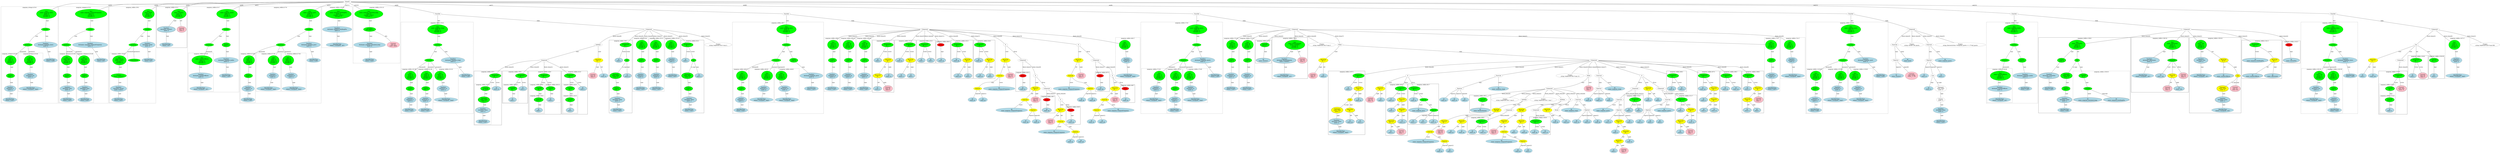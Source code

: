 strict graph "" {
	graph [bb="0,0,24796,1879.5"];
	node [label="\N"];
	subgraph cluster102 {
		graph [bb="6073,498.99,6313,1391.9",
			label="anagram_stdlib.c:36:3",
			lheight=0.21,
			lp="6193,1380.4",
			lwidth=1.69
		];
		103	[fillcolor=lightblue,
			height=0.74639,
			label="ID
name: j",
			pos="6171,1144.6",
			style=filled,
			width=1.1392];
		102	[fillcolor=green,
			height=0.74639,
			label="Assignment
op: =",
			pos="6247,1334",
			style=filled,
			width=1.6106];
		102 -- 103	[label=lvalue,
			lp="6231,1249.8",
			pos="6235.6,1307.5 6229.1,1292.9 6220.9,1274.2 6214,1257.3 6201.9,1227.9 6188.9,1193.8 6180.4,1171"];
		104	[fillcolor=green,
			height=0.5,
			label=Cast,
			pos="6257,1144.6",
			style=filled,
			width=0.75];
		102 -- 104	[label=rvalue,
			lp="6269,1249.8",
			pos="6248.4,1307 6250.5,1268 6254.3,1195.8 6256.1,1162.8"];
		105	[fillcolor=green,
			height=1.041,
			label="Typename
name: None
quals: []",
			pos="6140,955.25",
			style=filled,
			width=1.6303];
		104 -- 105	[label=to_type,
			lp="6228.5,1060.4",
			pos="6246.9,1127.5 6239.7,1115.9 6229.8,1100 6221,1085.9 6200.8,1053.5 6177.7,1016.5 6161.3,990.38"];
		109	[fillcolor=lightblue,
			height=0.74639,
			label="ID
name: ij",
			pos="6261,955.25",
			style=filled,
			width=1.2178];
		104 -- 109	[label=expr,
			lp="6271.5,1060.4",
			pos="6257.4,1126.3 6258.1,1093.4 6259.6,1021.3 6260.4,982.4"];
		106	[fillcolor=green,
			height=0.74639,
			label="PtrDecl
quals: []",
			pos="6150,797.69",
			style=filled,
			width=1.2178];
		105 -- 106	[label=type,
			lp="6158,871.06",
			pos="6142.3,917.77 6144.2,889.22 6146.7,850.19 6148.3,824.72"];
		108	[fillcolor=lightblue,
			height=0.74639,
			label="IdentifierType
names: ['char']",
			pos="6156,533.86",
			style="filled,dashed",
			width=1.8856];
		107	[fillcolor=lightblue,
			height=1.041,
			label="TypeDecl
declname: None
quals: []",
			pos="6156,661.34",
			style=filled,
			width=2.082];
		107 -- 108	[label=type,
			lp="6168,598.36",
			pos="6156,623.71 6156,603.6 6156,579.14 6156,560.97"];
		106 -- 107	[label=type,
			lp="6165,734.71",
			pos="6151.2,770.78 6152.1,750.35 6153.4,721.59 6154.4,698.83"];
	}
	subgraph cluster420 {
		graph [bb="16583,222.69,16807,719.21",
			label="anagram_stdlib.c:111:7",
			lheight=0.21,
			lp="16695,707.71",
			lwidth=1.79
		];
		421	[fillcolor=lightblue,
			height=0.74639,
			label="ID
name: a",
			pos="16637,533.86",
			style=filled,
			width=1.1785];
		420	[fillcolor=green,
			height=0.74639,
			label="Assignment
op: +=",
			pos="16649,661.34",
			style=filled,
			width=1.6106];
		420 -- 421	[label=lvalue,
			lp="16661,598.36",
			pos="16647,634.34 16644,612.81 16642,582.35 16639,560.83"];
		422	[fillcolor=yellow,
			height=0.74639,
			label="BinaryOp
op: *",
			pos="16747,533.86",
			style=filled,
			width=1.3749];
		420 -- 422	[label=rvalue,
			lp="16718,598.36",
			pos="16668,635.85 16686,613.6 16711,580.97 16728,558.87"];
		423	[fillcolor=yellow,
			height=0.74639,
			label="BinaryOp
op: +",
			pos="16640,394.12",
			style=filled,
			width=1.3749];
		422 -- 423	[label=left,
			lp="16710,467.49",
			pos="16728,508.87 16709,483.74 16678,444.5 16659,419.3"];
		426	[fillcolor=lightblue,
			height=0.74639,
			label="ID
name: es",
			pos="16753,394.12",
			style=filled,
			width=1.2767];
		422 -- 426	[label=right,
			lp="16763,467.49",
			pos="16748,506.96 16749,482.49 16751,445.97 16752,421.38"];
		424	[fillcolor=lightblue,
			height=0.74639,
			label="ID
name: j",
			pos="16636,268.17",
			style=filled,
			width=1.1392];
		423 -- 424	[label=left,
			lp="16648,331.15",
			pos="16639,367.14 16638,345.98 16638,316.27 16637,295.12"];
		425	[fillcolor=pink,
			height=1.041,
			label="Constant
type: int
value: 1",
			pos="16741,268.17",
			style=filled,
			width=1.2767];
		423 -- 425	[label=right,
			lp="16710,331.15",
			pos="16659,369.22 16676,349.53 16698,321.45 16716,300.05"];
	}
	subgraph cluster440 {
		graph [bb="16063,498.99,16265,719.21",
			label="anagram_stdlib.c:114:7",
			lheight=0.21,
			lp="16164,707.71",
			lwidth=1.79
		];
		441	[fillcolor=lightblue,
			height=0.74639,
			label="ID
name: n",
			pos="16114,533.86",
			style=filled,
			width=1.1982];
		440	[fillcolor=green,
			height=0.74639,
			label="Assignment
op: =",
			pos="16188,661.34",
			style=filled,
			width=1.6106];
		440 -- 441	[label=lvalue,
			lp="16173,598.36",
			pos="16173,635.25 16160,613.22 16141,581.37 16129,559.48"];
		442	[fillcolor=lightblue,
			height=0.74639,
			label="ID
name: j",
			pos="16216,533.86",
			style=filled,
			width=1.1392];
		440 -- 442	[label=rvalue,
			lp="16220,598.36",
			pos="16194,634.34 16199,612.81 16205,582.35 16210,560.83"];
	}
	subgraph cluster444 {
		graph [bb="17922,490.99,18734,1613.1",
			label="anagram_stdlib.c:119:6",
			lheight=0.21,
			lp="18328,1601.6",
			lwidth=1.79,
			style=dashed
		];
		subgraph cluster447 {
			graph [bb="17930,498.99,18084,1044.9",
				label="anagram_stdlib.c:119:26",
				lheight=0.21,
				lp="18007,1033.4",
				lwidth=1.89,
				style=dashed
			];
			450	[fillcolor=lightblue,
				height=0.74639,
				label="IdentifierType
names: ['void']",
				pos="18007,533.86",
				style="filled,dashed",
				width=1.9053];
			449	[fillcolor=lightblue,
				height=1.041,
				label="TypeDecl
declname: va
quals: []",
				pos="18009,661.34",
				style="filled,dashed",
				width=1.7481];
			449 -- 450	[label=type,
				lp="18021,598.36",
				pos="18008,623.71 18008,603.6 18008,579.14 18007,560.97"];
			448	[fillcolor=green,
				height=0.74639,
				label="PtrDecl
quals: []",
				pos="18012,797.69",
				style="filled,dashed",
				width=1.2178];
			448 -- 449	[label=type,
				lp="18023,734.71",
				pos="18011,770.78 18011,750.35 18010,721.59 18010,698.83"];
			447	[fillcolor=green,
				height=1.6303,
				label="Decl
name: va
quals: []
storage: []
funcspec: []",
				pos="18018,955.25",
				style="filled,dashed",
				width=1.591];
			447 -- 448	[label=type,
				lp="18027,871.06",
				pos="18016,896.32 18015,871.79 18014,844.43 18013,824.93"];
		}
		subgraph cluster451 {
			graph [bb="18092,626.47,18332,1044.9",
				label="anagram_stdlib.c:119:45",
				lheight=0.21,
				lp="18212,1033.4",
				lwidth=1.89,
				style=dashed
			];
			453	[fillcolor=lightblue,
				height=0.74639,
				label="IdentifierType
names: ['unsigned', 'long']",
				pos="18212,661.34",
				style="filled,dashed",
				width=3.1034];
			452	[fillcolor=lightblue,
				height=1.041,
				label="TypeDecl
declname: n
quals: []",
				pos="18233,797.69",
				style="filled,dashed",
				width=1.6303];
			452 -- 453	[label=type,
				lp="18237,734.71",
				pos="18227,760.33 18224,737.64 18219,708.96 18216,688.5"];
			451	[fillcolor=green,
				height=1.6303,
				label="Decl
name: n
quals: []
storage: []
funcspec: []",
				pos="18263,955.25",
				style="filled,dashed",
				width=1.591];
			451 -- 452	[label=type,
				lp="18260,871.06",
				pos="18252,897.21 18248,876.39 18244,853.45 18240,834.94"];
		}
		subgraph cluster454 {
			graph [bb="18340,626.47,18580,1044.9",
				label="anagram_stdlib.c:119:62",
				lheight=0.21,
				lp="18460,1033.4",
				lwidth=1.89,
				style=dashed
			];
			456	[fillcolor=lightblue,
				height=0.74639,
				label="IdentifierType
names: ['unsigned', 'long']",
				pos="18460,661.34",
				style="filled,dashed",
				width=3.1034];
			455	[fillcolor=lightblue,
				height=1.041,
				label="TypeDecl
declname: es
quals: []",
				pos="18435,797.69",
				style="filled,dashed",
				width=1.7285];
			455 -- 456	[label=type,
				lp="18460,734.71",
				pos="18442,760.33 18446,737.64 18451,708.96 18455,688.5"];
			454	[fillcolor=green,
				height=1.6303,
				label="Decl
name: es
quals: []
storage: []
funcspec: []",
				pos="18407,955.25",
				style="filled,dashed",
				width=1.591];
			454 -- 455	[label=type,
				lp="18435,871.06",
				pos="18417,897.21 18421,876.57 18425,853.83 18428,835.4"];
		}
		446	[fillcolor=green,
			height=0.5,
			label=ParamList,
			pos="18278,1144.6",
			style="filled,dashed",
			width=1.3179];
		446 -- 447	[label="params[0]",
			lp="18144,1060.4",
			pos="18245,1131.5 18205,1115.7 18137,1085.3 18088,1044.9 18074,1033.3 18061,1018.4 18050,1004.2"];
		446 -- 451	[label="params[1]",
			lp="18300,1060.4",
			pos="18277,1126.3 18275,1101.1 18271,1052.8 18268,1014.2"];
		446 -- 454	[label="params[2]",
			lp="18369,1060.4",
			pos="18290,1127.2 18301,1111.9 18318,1088.5 18332,1067.9 18346,1047.2 18362,1024.1 18375,1004.3"];
		445	[fillcolor=green,
			height=0.5,
			label=FuncDecl,
			pos="18346,1334",
			style="filled,dashed",
			width=1.2457];
		445 -- 446	[label=args,
			lp="18330,1249.8",
			pos="18340,1316 18327,1280.5 18297,1198.4 18284,1162.7"];
		457	[fillcolor=lightblue,
			height=1.041,
			label="TypeDecl
declname: anagram_qsort
quals: []",
			pos="18479,1144.6",
			style="filled,dashed",
			width=3.1034];
		445 -- 457	[label=type,
			lp="18421,1249.8",
			pos="18358,1316.4 18379,1286.2 18425,1221.8 18454,1181.3"];
		458	[fillcolor=lightblue,
			height=0.74639,
			label="IdentifierType
names: ['void']",
			pos="18657,955.25",
			style="filled,dashed",
			width=1.9053];
		457 -- 458	[label=type,
			lp="18588,1060.4",
			pos="18518,1109.1 18538,1090.7 18563,1067.2 18584,1044.9 18603,1024.4 18623,999.59 18638,981.43"];
		444	[fillcolor=green,
			height=1.6303,
			label="Decl
name: anagram_qsort
quals: []
storage: []
funcspec: []",
			pos="18346,1523.4",
			style="filled,dashed",
			width=2.6517];
		444 -- 445	[label=type,
			lp="18358,1439.2",
			pos="18346,1464.6 18346,1425.9 18346,1377.6 18346,1352.3"];
	}
	subgraph cluster30 {
		graph [bb="8,618.47,570,1802.5",
			label="anagram_strings.h:25:6",
			lheight=0.21,
			lp="289,1791",
			lwidth=1.79,
			style=dashed
		];
		subgraph cluster33 {
			graph [bb="16,626.47,168,1234.3",
				label="anagram_strings.h:25:26",
				lheight=0.21,
				lp="92,1222.8",
				lwidth=1.89,
				style=dashed
			];
			36	[fillcolor=lightblue,
				height=0.74639,
				label="IdentifierType
names: ['char']",
				pos="92,661.34",
				style="filled,dashed",
				width=1.8856];
			35	[fillcolor=lightblue,
				height=1.041,
				label="TypeDecl
declname: p
quals: []",
				pos="94,797.69",
				style="filled,dashed",
				width=1.6303];
			35 -- 36	[label=type,
				lp="106,734.71",
				pos="93.453,759.98 93.116,737.29 92.691,708.72 92.387,688.36"];
			34	[fillcolor=green,
				height=0.74639,
				label="PtrDecl
quals: []",
				pos="97,955.25",
				style="filled,dashed",
				width=1.2178];
			34 -- 35	[label=type,
				lp="108,871.06",
				pos="96.498,928.21 96.007,902.78 95.257,863.85 94.706,835.3"];
			33	[fillcolor=green,
				height=1.6303,
				label="Decl
name: p
quals: []
storage: []
funcspec: []",
				pos="102,1144.6",
				style="filled,dashed",
				width=1.591];
			33 -- 34	[label=type,
				lp="112,1060.4",
				pos="100.46,1085.9 99.535,1051.3 98.405,1008.9 97.694,982.25"];
		}
		subgraph cluster37 {
			graph [bb="176,762.82,416,1234.3",
				label="anagram_strings.h:25:44",
				lheight=0.21,
				lp="296,1222.8",
				lwidth=1.89,
				style=dashed
			];
			39	[fillcolor=lightblue,
				height=0.74639,
				label="IdentifierType
names: ['unsigned', 'long']",
				pos="296,797.69",
				style="filled,dashed",
				width=3.1034];
			38	[fillcolor=lightblue,
				height=1.041,
				label="TypeDecl
declname: len
quals: []",
				pos="293,955.25",
				style="filled,dashed",
				width=1.8267];
			38 -- 39	[label=type,
				lp="307,871.06",
				pos="293.71,917.38 294.26,888.81 295.01,849.94 295.5,824.59"];
			37	[fillcolor=green,
				height=1.6303,
				label="Decl
name: len
quals: []
storage: []
funcspec: []",
				pos="289,1144.6",
				style="filled,dashed",
				width=1.591];
			37 -- 38	[label=type,
				lp="303,1060.4",
				pos="290.23,1085.9 290.88,1055.6 291.65,1019.3 292.22,992.86"];
		}
		32	[fillcolor=green,
			height=0.5,
			label=ParamList,
			pos="269,1334",
			style="filled,dashed",
			width=1.3179];
		32 -- 33	[label="params[0]",
			lp="221,1249.8",
			pos="252.31,1317.1 232.52,1298 198.85,1264.8 172,1234.3 160.07,1220.8 147.67,1205.5 136.68,1191.5"];
		32 -- 37	[label="params[1]",
			lp="307,1249.8",
			pos="270.85,1315.7 273.55,1290.3 278.73,1241.9 282.86,1203.1"];
		31	[fillcolor=green,
			height=0.5,
			label=FuncDecl,
			pos="448,1523.4",
			style="filled,dashed",
			width=1.2457];
		31 -- 32	[label=args,
			lp="358.5,1439.2",
			pos="425.25,1507.6 399.03,1489.8 355.64,1458 325,1423.7 304.87,1401.1 287.3,1370.6 277.43,1351.8"];
		40	[fillcolor=lightblue,
			height=1.041,
			label="TypeDecl
declname: anagram_bzero
quals: []",
			pos="448,1334",
			style="filled,dashed",
			width=3.1623];
		31 -- 40	[label=type,
			lp="460,1439.2",
			pos="448,1505.1 448,1474.9 448,1412 448,1371.8"];
		41	[fillcolor=lightblue,
			height=0.74639,
			label="IdentifierType
names: ['void']",
			pos="493,1144.6",
			style="filled,dashed",
			width=1.9053];
		40 -- 41	[label=type,
			lp="482,1249.8",
			pos="456.78,1296.4 465.61,1259.7 478.98,1204 486.77,1171.6"];
		30	[fillcolor=green,
			height=1.6303,
			label="Decl
name: anagram_bzero
quals: []
storage: []
funcspec: []",
			pos="456,1712.8",
			style="filled,dashed",
			width=2.7106];
		30 -- 31	[label=type,
			lp="465,1628.6",
			pos="453.53,1654 451.88,1615.3 449.82,1566.9 448.74,1541.6"];
	}
	subgraph cluster42 {
		graph [bb="578,618.47,1068,1802.5",
			label="anagram_compare.h:25:5",
			lheight=0.21,
			lp="823,1791",
			lwidth=1.94,
			style=dashed
		];
		subgraph cluster45 {
			graph [bb="586,626.47,749,1234.3",
				label="anagram_compare.h:25:36",
				lheight=0.21,
				lp="667.5,1222.8",
				lwidth=2.04,
				style=dashed
			];
			48	[fillcolor=lightblue,
				height=0.74639,
				label="IdentifierType
names: ['char']",
				pos="667,661.34",
				style="filled,dashed",
				width=1.8856];
			47	[fillcolor=lightblue,
				height=1.041,
				label="TypeDecl
declname: pch1
quals: []",
				pos="667,797.69",
				style="filled,dashed",
				width=2.0231];
			47 -- 48	[label=type,
				lp="679,734.71",
				pos="667,759.98 667,737.29 667,708.72 667,688.36"];
			46	[fillcolor=green,
				height=0.74639,
				label="PtrDecl
quals: []",
				pos="665,955.25",
				style="filled,dashed",
				width=1.2178];
			46 -- 47	[label=type,
				lp="679,871.06",
				pos="665.33,928.21 665.66,902.78 666.16,863.85 666.53,835.3"];
			45	[fillcolor=green,
				height=1.6303,
				label="Decl
name: pch1
quals: []
storage: []
funcspec: []",
				pos="662,1144.6",
				style="filled,dashed",
				width=1.591];
			45 -- 46	[label=type,
				lp="676,1060.4",
				pos="662.92,1085.9 663.48,1051.3 664.16,1008.9 664.58,982.25"];
		}
		subgraph cluster49 {
			graph [bb="757,626.47,920,1234.3",
				label="anagram_compare.h:25:48",
				lheight=0.21,
				lp="838.5,1222.8",
				lwidth=2.04,
				style=dashed
			];
			52	[fillcolor=lightblue,
				height=0.74639,
				label="IdentifierType
names: ['char']",
				pos="838,661.34",
				style="filled,dashed",
				width=1.8856];
			51	[fillcolor=lightblue,
				height=1.041,
				label="TypeDecl
declname: pch2
quals: []",
				pos="838,797.69",
				style="filled,dashed",
				width=2.0231];
			51 -- 52	[label=type,
				lp="850,734.71",
				pos="838,759.98 838,737.29 838,708.72 838,688.36"];
			50	[fillcolor=green,
				height=0.74639,
				label="PtrDecl
quals: []",
				pos="835,955.25",
				style="filled,dashed",
				width=1.2178];
			50 -- 51	[label=type,
				lp="849,871.06",
				pos="835.5,928.21 835.99,902.78 836.74,863.85 837.29,835.3"];
			49	[fillcolor=green,
				height=1.6303,
				label="Decl
name: pch2
quals: []
storage: []
funcspec: []",
				pos="830,1144.6",
				style="filled,dashed",
				width=1.591];
			49 -- 50	[label=type,
				lp="845,1060.4",
				pos="831.54,1085.9 832.46,1051.3 833.59,1008.9 834.31,982.25"];
		}
		44	[fillcolor=green,
			height=0.5,
			label=ParamList,
			pos="658,1334",
			style="filled,dashed",
			width=1.3179];
		44 -- 45	[label="params[0]",
			lp="688,1249.8",
			pos="658.37,1315.7 658.91,1290.4 659.94,1242.2 660.76,1203.5"];
		44 -- 49	[label="params[1]",
			lp="774,1249.8",
			pos="674.06,1316.8 693.17,1297.5 725.88,1264 753,1234.3 766.21,1219.9 780.34,1203.8 792.84,1189.3"];
		43	[fillcolor=green,
			height=0.5,
			label=FuncDecl,
			pos="892,1523.4",
			style="filled,dashed",
			width=1.2457];
		43 -- 44	[label=args,
			lp="752.5,1439.2",
			pos="860.59,1510.5 822.72,1494.9 758.72,1464.8 715,1423.7 692.59,1402.6 675.04,1371 665.63,1351.8"];
		53	[fillcolor=lightblue,
			height=1.041,
			label="TypeDecl
declname: anagram_CompareFrequency
quals: []",
			pos="892,1334",
			style="filled,dashed",
			width=4.6748];
		43 -- 53	[label=type,
			lp="904,1439.2",
			pos="892,1505.1 892,1474.9 892,1412 892,1371.8"];
		54	[fillcolor=lightblue,
			height=0.74639,
			label="IdentifierType
names: ['int']",
			pos="994,1144.6",
			style="filled,dashed",
			width=1.8463];
		53 -- 54	[label=type,
			lp="952,1249.8",
			pos="911.91,1296.4 932.03,1259.5 962.58,1203.3 980.19,1171"];
		42	[fillcolor=green,
			height=1.6303,
			label="Decl
name: anagram_CompareFrequency
quals: []
storage: []
funcspec: []",
			pos="900,1712.8",
			style="filled,dashed",
			width=4.223];
		42 -- 43	[label=type,
			lp="909,1628.6",
			pos="897.53,1654 895.88,1615.3 893.82,1566.9 892.74,1541.6"];
	}
	subgraph cluster55 {
		graph [bb="1076,618.47,1546,1802.5",
			label="anagram_stdlib.c:29:5",
			lheight=0.21,
			lp="1311,1791",
			lwidth=1.69,
			style=dashed
		];
		subgraph cluster58 {
			graph [bb="1084,626.47,1260,1234.3",
				label="anagram_stdlib.c:29:23",
				lheight=0.21,
				lp="1172,1222.8",
				lwidth=1.79,
				style=dashed
			];
			61	[fillcolor=lightblue,
				height=0.74639,
				label="IdentifierType
names: ['char']",
				pos="1172,661.34",
				style="filled,dashed",
				width=1.8856];
			60	[fillcolor=lightblue,
				height=1.041,
				label="TypeDecl
declname: format
quals: ['const']",
				pos="1172,797.69",
				style="filled,dashed",
				width=2.2195];
			60 -- 61	[label=type,
				lp="1184,734.71",
				pos="1172,759.98 1172,737.29 1172,708.72 1172,688.36"];
			59	[fillcolor=green,
				height=0.74639,
				label="PtrDecl
quals: ['restrict']",
				pos="1176,955.25",
				style="filled,dashed",
				width=2.0428];
			59 -- 60	[label=type,
				lp="1186,871.06",
				pos="1175.3,928.21 1174.7,902.78 1173.7,863.85 1172.9,835.3"];
			58	[fillcolor=green,
				height=1.6303,
				label="Decl
name: format
quals: ['const']
storage: []
funcspec: []",
				pos="1182,1144.6",
				style="filled,dashed",
				width=1.866];
			58 -- 59	[label=type,
				lp="1192,1060.4",
				pos="1180.2,1085.9 1179,1051.3 1177.7,1008.9 1176.8,982.25"];
		}
		57	[fillcolor=green,
			height=0.5,
			label=ParamList,
			pos="1321,1334",
			style="filled,dashed",
			width=1.3179];
		57 -- 58	[label="params[0]",
			lp="1292,1249.8",
			pos="1308.5,1316.5 1296.9,1301.2 1279.2,1277.8 1264,1257.3 1248.8,1236.9 1232.1,1214.2 1217.8,1194.7"];
		62	[fillcolor=green,
			height=0.5,
			label=EllipsisParam,
			pos="1328,1144.6",
			style="filled,dashed",
			width=1.661];
		57 -- 62	[label="params[1]",
			lp="1353,1249.8",
			pos="1321.6,1315.7 1323,1280 1326,1198.5 1327.4,1162.9"];
		56	[fillcolor=green,
			height=0.5,
			label=FuncDecl,
			pos="1462,1523.4",
			style="filled,dashed",
			width=1.2457];
		56 -- 57	[label=args,
			lp="1406.5,1439.2",
			pos="1446.8,1506.2 1429.1,1487.2 1399.6,1454.2 1377,1423.7 1359.2,1399.7 1341.2,1370 1330.6,1351.8"];
		63	[fillcolor=lightblue,
			height=1.041,
			label="TypeDecl
declname: printf
quals: []",
			pos="1462,1334",
			style="filled,dashed",
			width=2.1017];
		56 -- 63	[label=type,
			lp="1474,1439.2",
			pos="1462,1505.1 1462,1474.9 1462,1412 1462,1371.8"];
		64	[fillcolor=lightblue,
			height=0.74639,
			label="IdentifierType
names: ['int']",
			pos="1472,1144.6",
			style="filled,dashed",
			width=1.8463];
		63 -- 64	[label=type,
			lp="1479,1249.8",
			pos="1464,1296.4 1465.9,1259.7 1468.9,1204 1470.6,1171.6"];
		55	[fillcolor=green,
			height=1.6303,
			label="Decl
name: printf
quals: []
storage: []
funcspec: []",
			pos="1474,1712.8",
			style="filled,dashed",
			width=1.6499];
		55 -- 56	[label=type,
			lp="1482,1628.6",
			pos="1470.3,1654 1467.8,1615.3 1464.7,1566.9 1463.1,1541.6"];
	}
	subgraph cluster66 {
		graph [bb="3979,490.99,4701,1613.1",
			label="anagram_stdlib.c:31:6",
			lheight=0.21,
			lp="4340,1601.6",
			lwidth=1.69,
			style=dashed
		];
		subgraph cluster69 {
			graph [bb="3987,498.99,4139,1044.9",
				label="anagram_stdlib.c:31:26",
				lheight=0.21,
				lp="4063,1033.4",
				lwidth=1.79,
				style=dashed
			];
			72	[fillcolor=lightblue,
				height=0.74639,
				label="IdentifierType
names: ['char']",
				pos="4063,533.86",
				style="filled,dashed",
				width=1.8856];
			71	[fillcolor=lightblue,
				height=1.041,
				label="TypeDecl
declname: ii
quals: []",
				pos="4070,661.34",
				style="filled,dashed",
				width=1.6499];
			71 -- 72	[label=type,
				lp="4079,598.36",
				pos="4068,623.71 4066.8,603.6 4065.5,579.14 4064.5,560.97"];
			70	[fillcolor=green,
				height=0.74639,
				label="PtrDecl
quals: []",
				pos="4071,797.69",
				style="filled,dashed",
				width=1.2178];
			70 -- 71	[label=type,
				lp="4083,734.71",
				pos="4070.8,770.78 4070.7,750.35 4070.4,721.59 4070.3,698.83"];
			69	[fillcolor=green,
				height=1.6303,
				label="Decl
name: ii
quals: []
storage: []
funcspec: []",
				pos="4073,955.25",
				style="filled,dashed",
				width=1.591];
			69 -- 70	[label=type,
				lp="4084,871.06",
				pos="4072.3,896.32 4071.9,871.79 4071.6,844.43 4071.3,824.93"];
		}
		subgraph cluster73 {
			graph [bb="4147,498.99,4299,1044.9",
				label="anagram_stdlib.c:31:36",
				lheight=0.21,
				lp="4223,1033.4",
				lwidth=1.79,
				style=dashed
			];
			76	[fillcolor=lightblue,
				height=0.74639,
				label="IdentifierType
names: ['char']",
				pos="4223,533.86",
				style="filled,dashed",
				width=1.8856];
			75	[fillcolor=lightblue,
				height=1.041,
				label="TypeDecl
declname: ij
quals: []",
				pos="4225,661.34",
				style="filled,dashed",
				width=1.6499];
			75 -- 76	[label=type,
				lp="4237,598.36",
				pos="4224.4,623.71 4224.1,603.6 4223.7,579.14 4223.4,560.97"];
			74	[fillcolor=green,
				height=0.74639,
				label="PtrDecl
quals: []",
				pos="4228,797.69",
				style="filled,dashed",
				width=1.2178];
			74 -- 75	[label=type,
				lp="4239,734.71",
				pos="4227.4,770.78 4227,750.35 4226.3,721.59 4225.8,698.83"];
			73	[fillcolor=green,
				height=1.6303,
				label="Decl
name: ij
quals: []
storage: []
funcspec: []",
				pos="4233,955.25",
				style="filled,dashed",
				width=1.591];
			73 -- 74	[label=type,
				lp="4243,871.06",
				pos="4231.1,896.32 4230.3,871.79 4229.5,844.43 4228.8,824.93"];
		}
		subgraph cluster77 {
			graph [bb="4307,626.47,4547,1044.9",
				label="anagram_stdlib.c:31:55",
				lheight=0.21,
				lp="4427,1033.4",
				lwidth=1.79,
				style=dashed
			];
			79	[fillcolor=lightblue,
				height=0.74639,
				label="IdentifierType
names: ['unsigned', 'long']",
				pos="4427,661.34",
				style="filled,dashed",
				width=3.1034];
			78	[fillcolor=lightblue,
				height=1.041,
				label="TypeDecl
declname: es
quals: []",
				pos="4402,797.69",
				style="filled,dashed",
				width=1.7285];
			78 -- 79	[label=type,
				lp="4427,734.71",
				pos="4408.8,760.33 4413,737.64 4418.3,708.96 4422.1,688.5"];
			77	[fillcolor=green,
				height=1.6303,
				label="Decl
name: es
quals: []
storage: []
funcspec: []",
				pos="4374,955.25",
				style="filled,dashed",
				width=1.591];
			77 -- 78	[label=type,
				lp="4402,871.06",
				pos="4384.3,897.21 4388,876.57 4392.1,853.83 4395.4,835.4"];
		}
		68	[fillcolor=green,
			height=0.5,
			label=ParamList,
			pos="4285,1144.6",
			style="filled,dashed",
			width=1.3179];
		68 -- 69	[label="params[0]",
			lp="4196,1060.4",
			pos="4259.7,1129.2 4230,1111.6 4180,1079.7 4143,1044.9 4129.9,1032.6 4117.1,1017.6 4106.2,1003.6"];
		68 -- 73	[label="params[1]",
			lp="4292,1060.4",
			pos="4280.3,1126.7 4273.2,1101 4259.3,1051.1 4248.4,1011.9"];
		68 -- 77	[label="params[2]",
			lp="4358,1060.4",
			pos="4293.9,1126.9 4302,1111.7 4314.1,1088.5 4324,1067.9 4333.2,1048.9 4342.8,1027.8 4351.1,1009.1"];
		67	[fillcolor=green,
			height=0.5,
			label=FuncDecl,
			pos="4415,1334",
			style="filled,dashed",
			width=1.2457];
		67 -- 68	[label=args,
			lp="4373.5,1249.8",
			pos="4403.5,1316.4 4378.8,1280.8 4321.2,1197.7 4296.5,1162.2"];
		80	[fillcolor=lightblue,
			height=1.041,
			label="TypeDecl
declname: anagram_swapi
quals: []",
			pos="4478,1144.6",
			style="filled,dashed",
			width=3.182];
		67 -- 80	[label=type,
			lp="4457,1249.8",
			pos="4420.7,1316 4430.8,1286 4452.1,1222.6 4465.7,1182.2"];
		81	[fillcolor=lightblue,
			height=0.74639,
			label="IdentifierType
names: ['void']",
			pos="4624,955.25",
			style="filled,dashed",
			width=1.9053];
		80 -- 81	[label=type,
			lp="4559,1060.4",
			pos="4505.8,1107.9 4534.8,1070.8 4579.4,1013.5 4604.7,981.03"];
		66	[fillcolor=green,
			height=1.6303,
			label="Decl
name: anagram_swapi
quals: []
storage: []
funcspec: []",
			pos="4415,1523.4",
			style="filled,dashed",
			width=2.7499];
		66 -- 67	[label=type,
			lp="4427,1439.2",
			pos="4415,1464.6 4415,1425.9 4415,1377.6 4415,1352.3"];
	}
	subgraph cluster2 {
		graph [bb="1554,1299.1,1856,1802.5",
			label="anagram_stdlib.c:21:5",
			lheight=0.21,
			lp="1705,1791",
			lwidth=1.69
		];
		4	[fillcolor=lightblue,
			height=0.74639,
			label="IdentifierType
names: ['int']",
			pos="1650,1334",
			style="filled,dashed",
			width=1.8463];
		3	[fillcolor=lightblue,
			height=1.041,
			label="TypeDecl
declname: counter2
quals: []",
			pos="1650,1523.4",
			style=filled,
			width=2.4356];
		3 -- 4	[label=type,
			lp="1662,1439.2",
			pos="1650,1485.8 1650,1449.1 1650,1393.4 1650,1360.9"];
		2	[fillcolor=green,
			height=1.6303,
			label="Decl
name: counter2
quals: []
storage: []
funcspec: []",
			pos="1777,1712.8",
			style=filled,
			width=1.9838];
		2 -- 3	[label=type,
			lp="1737,1628.6",
			pos="1742.6,1661.1 1720.9,1629 1693.3,1588.3 1673.9,1559.7"];
		5	[fillcolor=pink,
			height=1.041,
			label="Constant
type: int
value: 0",
			pos="1802,1523.4",
			style=filled,
			width=1.2767];
		2 -- 5	[label=init,
			lp="1798.5,1628.6",
			pos="1784.7,1654.3 1788.7,1623.8 1793.6,1587.4 1797.1,1560.8"];
	}
	subgraph cluster6 {
		graph [bb="1864,754.82,2374,1802.5",
			label="anagram_stdlib.h:25:7",
			lheight=0.21,
			lp="2119,1791",
			lwidth=1.71,
			style=dashed
		];
		subgraph cluster9 {
			graph [bb="1872,762.82,2120,1234.3",
				label="anagram_stdlib.h:25:36",
				lheight=0.21,
				lp="1996,1222.8",
				lwidth=1.81,
				style=dashed
			];
			11	[fillcolor=lightblue,
				height=0.74639,
				label="IdentifierType
names: ['unsigned', 'int']",
				pos="1996,797.69",
				style="filled,dashed",
				width=2.907];
			10	[fillcolor=lightblue,
				height=1.041,
				label="TypeDecl
declname: numberOfBytes
quals: []",
				pos="1996,955.25",
				style="filled,dashed",
				width=3.2213];
			10 -- 11	[label=type,
				lp="2008,871.06",
				pos="1996,917.38 1996,888.81 1996,849.94 1996,824.59"];
			9	[fillcolor=green,
				height=1.6303,
				label="Decl
name: numberOfBytes
quals: []
storage: []
funcspec: []",
				pos="2007,1144.6",
				style="filled,dashed",
				width=2.7695];
			9 -- 10	[label=type,
				lp="1998,1060.4",
				pos="1989.4,1086.5 1988,1080.3 1986.8,1074 1986,1067.9 1982.6,1043 1985.2,1014.7 1988.6,992.81"];
		}
		8	[fillcolor=green,
			height=0.5,
			label=ParamList,
			pos="2067,1334",
			style="filled,dashed",
			width=1.3179];
		8 -- 9	[label="params[0]",
			lp="2071,1249.8",
			pos="2061.6,1316 2053.4,1290.6 2037.7,1241.5 2025.2,1202.5"];
		7	[fillcolor=green,
			height=0.5,
			label=FuncDecl,
			pos="2247,1523.4",
			style="filled,dashed",
			width=1.2457];
		7 -- 8	[label=args,
			lp="2185.5,1439.2",
			pos="2231.7,1506.4 2197.7,1471.1 2116.7,1386.7 2082.6,1351.2"];
		12	[fillcolor=green,
			height=0.74639,
			label="PtrDecl
quals: []",
			pos="2247,1334",
			style="filled,dashed",
			width=1.2178];
		7 -- 12	[label=type,
			lp="2259,1439.2",
			pos="2247,1505.1 2247,1472.1 2247,1400.1 2247,1361.2"];
		13	[fillcolor=lightblue,
			height=1.041,
			label="TypeDecl
declname: anagram_malloc
quals: []",
			pos="2247,1144.6",
			style="filled,dashed",
			width=3.2998];
		12 -- 13	[label=type,
			lp="2259,1249.8",
			pos="2247,1307 2247,1274.6 2247,1219.1 2247,1182.4"];
		14	[fillcolor=lightblue,
			height=0.74639,
			label="IdentifierType
names: ['void']",
			pos="2247,955.25",
			style="filled,dashed",
			width=1.9053];
		13 -- 14	[label=type,
			lp="2259,1060.4",
			pos="2247,1107.1 2247,1070.3 2247,1014.6 2247,982.19"];
		6	[fillcolor=green,
			height=1.6303,
			label="Decl
name: anagram_malloc
quals: []
storage: []
funcspec: []",
			pos="2255,1712.8",
			style="filled,dashed",
			width=2.8677];
		6 -- 7	[label=type,
			lp="2264,1628.6",
			pos="2252.5,1654 2250.9,1615.3 2248.8,1566.9 2247.7,1541.6"];
	}
	subgraph cluster15 {
		graph [bb="2382,618.47,3194,1802.5",
			label="anagram_stdlib.h:27:6",
			lheight=0.21,
			lp="2788,1791",
			lwidth=1.71,
			style=dashed
		];
		subgraph cluster18 {
			graph [bb="2390,626.47,2544,1234.3",
				label="anagram_stdlib.h:27:26",
				lheight=0.21,
				lp="2467,1222.8",
				lwidth=1.81,
				style=dashed
			];
			21	[fillcolor=lightblue,
				height=0.74639,
				label="IdentifierType
names: ['void']",
				pos="2467,661.34",
				style="filled,dashed",
				width=1.9053];
			20	[fillcolor=lightblue,
				height=1.041,
				label="TypeDecl
declname: va
quals: []",
				pos="2469,797.69",
				style="filled,dashed",
				width=1.7481];
			20 -- 21	[label=type,
				lp="2481,734.71",
				pos="2468.5,759.98 2468.1,737.29 2467.7,708.72 2467.4,688.36"];
			19	[fillcolor=green,
				height=0.74639,
				label="PtrDecl
quals: []",
				pos="2472,955.25",
				style="filled,dashed",
				width=1.2178];
			19 -- 20	[label=type,
				lp="2483,871.06",
				pos="2471.5,928.21 2471,902.78 2470.3,863.85 2469.7,835.3"];
			18	[fillcolor=green,
				height=1.6303,
				label="Decl
name: va
quals: []
storage: []
funcspec: []",
				pos="2478,1144.6",
				style="filled,dashed",
				width=1.591];
			18 -- 19	[label=type,
				lp="2488,1060.4",
				pos="2476.2,1085.9 2475,1051.3 2473.7,1008.9 2472.8,982.25"];
		}
		subgraph cluster22 {
			graph [bb="2552,762.82,2792,1234.3",
				label="anagram_stdlib.h:27:45",
				lheight=0.21,
				lp="2672,1222.8",
				lwidth=1.81,
				style=dashed
			];
			24	[fillcolor=lightblue,
				height=0.74639,
				label="IdentifierType
names: ['unsigned', 'long']",
				pos="2672,797.69",
				style="filled,dashed",
				width=3.1034];
			23	[fillcolor=lightblue,
				height=1.041,
				label="TypeDecl
declname: n
quals: []",
				pos="2693,955.25",
				style="filled,dashed",
				width=1.6303];
			23 -- 24	[label=type,
				lp="2695,871.06",
				pos="2688.1,917.77 2684.2,889.22 2679,850.19 2675.5,824.72"];
			22	[fillcolor=green,
				height=1.6303,
				label="Decl
name: n
quals: []
storage: []
funcspec: []",
				pos="2723,1144.6",
				style="filled,dashed",
				width=1.591];
			22 -- 23	[label=type,
				lp="2723,1060.4",
				pos="2713.9,1086.6 2709,1056.1 2703.1,1019.3 2698.8,992.6"];
		}
		subgraph cluster25 {
			graph [bb="2800,762.82,3040,1234.3",
				label="anagram_stdlib.h:27:62",
				lheight=0.21,
				lp="2920,1222.8",
				lwidth=1.81,
				style=dashed
			];
			27	[fillcolor=lightblue,
				height=0.74639,
				label="IdentifierType
names: ['unsigned', 'long']",
				pos="2920,797.69",
				style="filled,dashed",
				width=3.1034];
			26	[fillcolor=lightblue,
				height=1.041,
				label="TypeDecl
declname: es
quals: []",
				pos="2895,955.25",
				style="filled,dashed",
				width=1.7285];
			26 -- 27	[label=type,
				lp="2921,871.06",
				pos="2900.9,917.77 2905.5,889.22 2911.7,850.19 2915.8,824.72"];
			25	[fillcolor=green,
				height=1.6303,
				label="Decl
name: es
quals: []
storage: []
funcspec: []",
				pos="2879,1144.6",
				style="filled,dashed",
				width=1.591];
			25 -- 26	[label=type,
				lp="2899,1060.4",
				pos="2883.9,1086.1 2886.5,1055.7 2889.6,1019.2 2891.9,992.68"];
		}
		17	[fillcolor=green,
			height=0.5,
			label=ParamList,
			pos="2766,1334",
			style="filled,dashed",
			width=1.3179];
		17 -- 18	[label="params[0]",
			lp="2609,1249.8",
			pos="2729.6,1322.5 2683.8,1307.9 2604.4,1278.5 2548,1234.3 2533.6,1223.1 2520.5,1208.3 2509.5,1194"];
		17 -- 22	[label="params[1]",
			lp="2777,1249.8",
			pos="2762.1,1316 2756.3,1290.6 2744.9,1241.2 2736,1202.1"];
		17 -- 25	[label="params[2]",
			lp="2848,1249.8",
			pos="2776,1316.4 2792.3,1289.4 2825,1235.1 2849.2,1195"];
		16	[fillcolor=green,
			height=0.5,
			label=FuncDecl,
			pos="3074,1523.4",
			style="filled,dashed",
			width=1.2457];
		16 -- 17	[label=args,
			lp="2959.5,1439.2",
			pos="3050.3,1508 2993.2,1473.2 2847.9,1384.8 2790.2,1349.7"];
		28	[fillcolor=lightblue,
			height=1.041,
			label="TypeDecl
declname: anagram_qsort
quals: []",
			pos="3074,1334",
			style="filled,dashed",
			width=3.1034];
		16 -- 28	[label=type,
			lp="3086,1439.2",
			pos="3074,1505.1 3074,1474.9 3074,1412 3074,1371.8"];
		29	[fillcolor=lightblue,
			height=0.74639,
			label="IdentifierType
names: ['void']",
			pos="3117,1144.6",
			style="filled,dashed",
			width=1.9053];
		28 -- 29	[label=type,
			lp="3107,1249.8",
			pos="3082.4,1296.4 3090.8,1259.7 3103.6,1204 3111,1171.6"];
		15	[fillcolor=green,
			height=1.6303,
			label="Decl
name: anagram_qsort
quals: []
storage: []
funcspec: []",
			pos="3086,1712.8",
			style="filled,dashed",
			width=2.6517];
		15 -- 16	[label=type,
			lp="3094,1628.6",
			pos="3082.3,1654 3079.8,1615.3 3076.7,1566.9 3075.1,1541.6"];
	}
	subgraph cluster83 {
		graph [bb="6321,762.82,6473,1423.7",
			label="anagram_stdlib.c:33:8",
			lheight=0.21,
			lp="6397,1412.2",
			lwidth=1.69,
			style=dashed
		];
		86	[fillcolor=lightblue,
			height=0.74639,
			label="IdentifierType
names: ['char']",
			pos="6397,797.69",
			style="filled,dashed",
			width=1.8856];
		85	[fillcolor=lightblue,
			height=1.041,
			label="TypeDecl
declname: i
quals: []",
			pos="6405,955.25",
			style="filled,dashed",
			width=1.5713];
		85 -- 86	[label=type,
			lp="6413,871.06",
			pos="6403.1,917.77 6401.7,889.22 6399.6,850.19 6398.3,824.72"];
		84	[fillcolor=green,
			height=0.74639,
			label="PtrDecl
quals: []",
			pos="6406,1144.6",
			style="filled,dashed",
			width=1.2178];
		84 -- 85	[label=type,
			lp="6418,1060.4",
			pos="6405.9,1117.6 6405.7,1085.2 6405.4,1029.7 6405.2,993.03"];
		83	[fillcolor=green,
			height=1.6303,
			label="Decl
name: i
quals: []
storage: []
funcspec: []",
			pos="6407,1334",
			style="filled,dashed",
			width=1.591];
		83 -- 84	[label=type,
			lp="6419,1249.8",
			pos="6406.7,1275.3 6406.5,1240.6 6406.3,1198.3 6406.1,1171.6"];
	}
	subgraph cluster87 {
		graph [bb="6481,762.82,6633,1423.7",
			label="anagram_stdlib.c:33:12",
			lheight=0.21,
			lp="6557,1412.2",
			lwidth=1.79,
			style=dashed
		];
		90	[fillcolor=lightblue,
			height=0.74639,
			label="IdentifierType
names: ['char']",
			pos="6557,797.69",
			style="filled,dashed",
			width=1.8856];
		89	[fillcolor=lightblue,
			height=1.041,
			label="TypeDecl
declname: j
quals: []",
			pos="6551,955.25",
			style="filled,dashed",
			width=1.5713];
		89 -- 90	[label=type,
			lp="6567,871.06",
			pos="6552.4,917.77 6553.5,889.22 6555,850.19 6556,824.72"];
		88	[fillcolor=green,
			height=0.74639,
			label="PtrDecl
quals: []",
			pos="6547,1144.6",
			style="filled,dashed",
			width=1.2178];
		88 -- 89	[label=type,
			lp="6561,1060.4",
			pos="6547.6,1117.6 6548.2,1085.2 6549.4,1029.7 6550.2,993.03"];
		87	[fillcolor=green,
			height=1.6303,
			label="Decl
name: j
quals: []
storage: []
funcspec: []",
			pos="6546,1334",
			style="filled,dashed",
			width=1.591];
		87 -- 88	[label=type,
			lp="6559,1249.8",
			pos="6546.3,1275.3 6546.5,1240.6 6546.7,1198.3 6546.9,1171.6"];
	}
	subgraph cluster91 {
		graph [bb="6641,920.38,6793,1423.7",
			label="anagram_stdlib.c:33:16",
			lheight=0.21,
			lp="6717,1412.2",
			lwidth=1.79,
			style=dashed
		];
		93	[fillcolor=lightblue,
			height=0.74639,
			label="IdentifierType
names: ['char']",
			pos="6717,955.25",
			style="filled,dashed",
			width=1.8856];
		92	[fillcolor=lightblue,
			height=1.041,
			label="TypeDecl
declname: c
quals: []",
			pos="6712,1144.6",
			style="filled,dashed",
			width=1.6303];
		92 -- 93	[label=type,
			lp="6727,1060.4",
			pos="6713,1107.1 6714,1070.3 6715.4,1014.6 6716.3,982.19"];
		91	[fillcolor=green,
			height=1.6303,
			label="Decl
name: c
quals: []
storage: []
funcspec: []",
			pos="6707,1334",
			style="filled,dashed",
			width=1.591];
		91 -- 92	[label=type,
			lp="6722,1249.8",
			pos="6708.5,1275.3 6709.4,1244.9 6710.3,1208.7 6711,1182.2"];
	}
	subgraph cluster94 {
		graph [bb="6801,498.99,7041,1391.9",
			label="anagram_stdlib.c:35:3",
			lheight=0.21,
			lp="6921,1380.4",
			lwidth=1.69
		];
		95	[fillcolor=lightblue,
			height=0.74639,
			label="ID
name: i",
			pos="6858,1144.6",
			style=filled,
			width=1.1392];
		94	[fillcolor=green,
			height=0.74639,
			label="Assignment
op: =",
			pos="6867,1334",
			style=filled,
			width=1.6106];
		94 -- 95	[label=lvalue,
			lp="6881,1249.8",
			pos="6865.7,1307 6864,1271.3 6861,1207.5 6859.3,1171.8"];
		96	[fillcolor=green,
			height=0.5,
			label=Cast,
			pos="6944,1144.6",
			style=filled,
			width=0.75];
		94 -- 96	[label=rvalue,
			lp="6924,1249.8",
			pos="6879.3,1307.6 6886.2,1293 6894.9,1274.3 6902,1257.3 6915.9,1224.1 6930.3,1184.4 6938.1,1162.4"];
		97	[fillcolor=green,
			height=1.041,
			label="Typename
name: None
quals: []",
			pos="6868,955.25",
			style=filled,
			width=1.6303];
		96 -- 97	[label=to_type,
			lp="6933.5,1060.4",
			pos="6937.3,1127 6925,1096.8 6898.9,1032.4 6882.5,991.88"];
		101	[fillcolor=lightblue,
			height=0.74639,
			label="ID
name: ii",
			pos="6989,955.25",
			style=filled,
			width=1.2178];
		96 -- 101	[label=expr,
			lp="6978.5,1060.4",
			pos="6948.1,1126.7 6956,1093.7 6973.5,1020.8 6982.8,981.87"];
		98	[fillcolor=green,
			height=0.74639,
			label="PtrDecl
quals: []",
			pos="6878,797.69",
			style=filled,
			width=1.2178];
		97 -- 98	[label=type,
			lp="6886,871.06",
			pos="6870.3,917.77 6872.2,889.22 6874.7,850.19 6876.3,824.72"];
		100	[fillcolor=lightblue,
			height=0.74639,
			label="IdentifierType
names: ['char']",
			pos="6884,533.86",
			style="filled,dashed",
			width=1.8856];
		99	[fillcolor=lightblue,
			height=1.041,
			label="TypeDecl
declname: None
quals: []",
			pos="6884,661.34",
			style=filled,
			width=2.082];
		99 -- 100	[label=type,
			lp="6896,598.36",
			pos="6884,623.71 6884,603.6 6884,579.14 6884,560.97"];
		98 -- 99	[label=type,
			lp="6893,734.71",
			pos="6879.2,770.78 6880.1,750.35 6881.4,721.59 6882.4,698.83"];
	}
	subgraph cluster306 {
		graph [bb="13604,222.69,13828,855.56",
			label="anagram_stdlib.c:83:7",
			lheight=0.21,
			lp="13716,844.06",
			lwidth=1.69
		];
		307	[fillcolor=lightblue,
			height=0.74639,
			label="ID
name: pi",
			pos="13658,661.34",
			style=filled,
			width=1.2767];
		306	[fillcolor=green,
			height=0.74639,
			label="Assignment
op: =",
			pos="13762,797.69",
			style=filled,
			width=1.6106];
		306 -- 307	[label=lvalue,
			lp="13737,734.71",
			pos="13743,772.05 13724,747.65 13695,710.55 13677,686.37"];
		308	[fillcolor=yellow,
			height=0.74639,
			label="BinaryOp
op: +",
			pos="13771,661.34",
			style=filled,
			width=1.3749];
		306 -- 308	[label=rvalue,
			lp="13784,734.71",
			pos="13764,770.78 13765,747.15 13768,712.38 13769,688.62"];
		309	[fillcolor=lightblue,
			height=0.74639,
			label="ID
name: a",
			pos="13661,533.86",
			style=filled,
			width=1.1785];
		308 -- 309	[label=left,
			lp="13732,598.36",
			pos="13750,636.74 13731,614.16 13701,580.33 13681,557.93"];
		310	[fillcolor=yellow,
			height=0.74639,
			label="BinaryOp
op: *",
			pos="13771,533.86",
			style=filled,
			width=1.3749];
		308 -- 310	[label=right,
			lp="13784,598.36",
			pos="13771,634.34 13771,612.81 13771,582.35 13771,560.83"];
		311	[fillcolor=yellow,
			height=0.74639,
			label="BinaryOp
op: >>",
			pos="13661,394.12",
			style=filled,
			width=1.3749];
		310 -- 311	[label=left,
			lp="13732,467.49",
			pos="13752,508.87 13732,483.74 13700,444.5 13680,419.3"];
		314	[fillcolor=lightblue,
			height=0.74639,
			label="ID
name: es",
			pos="13774,394.12",
			style=filled,
			width=1.2767];
		310 -- 314	[label=right,
			lp="13786,467.49",
			pos="13772,506.96 13772,482.49 13773,445.97 13773,421.38"];
		312	[fillcolor=lightblue,
			height=0.74639,
			label="ID
name: n",
			pos="13658,268.17",
			style=filled,
			width=1.1982];
		311 -- 312	[label=left,
			lp="13670,331.15",
			pos="13660,367.14 13660,345.98 13659,316.27 13659,295.12"];
		313	[fillcolor=pink,
			height=1.041,
			label="Constant
type: int
value: 1",
			pos="13765,268.17",
			style=filled,
			width=1.2767];
		311 -- 313	[label=right,
			lp="13733,331.15",
			pos="13681,369.22 13698,349.39 13721,321.05 13739,299.59"];
	}
	subgraph cluster321 {
		graph [bb="16537,762.82,16747,1013.1",
			label="anagram_stdlib.c:86:5",
			lheight=0.21,
			lp="16642,1001.6",
			lwidth=1.69
		];
		322	[fillcolor=lightblue,
			height=0.74639,
			label="ID
name: pi",
			pos="16591,797.69",
			style=filled,
			width=1.2767];
		321	[fillcolor=green,
			height=0.74639,
			label="Assignment
op: =",
			pos="16603,955.25",
			style=filled,
			width=1.6106];
		321 -- 322	[label=lvalue,
			lp="16614,871.06",
			pos="16601,928.21 16599,899.41 16595,853.28 16593,824.55"];
		323	[fillcolor=lightblue,
			height=0.74639,
			label="ID
name: a",
			pos="16697,797.69",
			style=filled,
			width=1.1785];
		321 -- 323	[label=rvalue,
			lp="16673,871.06",
			pos="16618,929.25 16636,900.05 16665,852.06 16682,823.11"];
	}
	subgraph cluster324 {
		graph [bb="16815,498.99,17044,1013.1",
			label="anagram_stdlib.c:87:5",
			lheight=0.21,
			lp="16930,1001.6",
			lwidth=1.69
		];
		325	[fillcolor=lightblue,
			height=0.74639,
			label="ID
name: pn",
			pos="16871,797.69",
			style=filled,
			width=1.3356];
		324	[fillcolor=green,
			height=0.74639,
			label="Assignment
op: =",
			pos="16881,955.25",
			style=filled,
			width=1.6106];
		324 -- 325	[label=lvalue,
			lp="16893,871.06",
			pos="16879,928.21 16877,899.41 16875,853.28 16873,824.55"];
		326	[fillcolor=yellow,
			height=0.74639,
			label="BinaryOp
op: +",
			pos="16987,797.69",
			style=filled,
			width=1.3749];
		324 -- 326	[label=rvalue,
			lp="16958,871.06",
			pos="16898,929.25 16918,900.05 16951,852.06 16970,823.11"];
		327	[fillcolor=lightblue,
			height=0.74639,
			label="ID
name: a",
			pos="16877,661.34",
			style=filled,
			width=1.1785];
		326 -- 327	[label=left,
			lp="16952,734.71",
			pos="16967,772.67 16947,748.06 16916,710.06 16896,685.7"];
		328	[fillcolor=yellow,
			height=0.74639,
			label="BinaryOp
op: *",
			pos="16987,661.34",
			style=filled,
			width=1.3749];
		326 -- 328	[label=right,
			lp="17000,734.71",
			pos="16987,770.78 16987,747.15 16987,712.38 16987,688.62"];
		329	[fillcolor=lightblue,
			height=0.74639,
			label="ID
name: n",
			pos="16882,533.86",
			style=filled,
			width=1.1982];
		328 -- 329	[label=left,
			lp="16950,598.36",
			pos="16967,636.44 16948,613.97 16920,580.55 16902,558.25"];
		330	[fillcolor=lightblue,
			height=0.74639,
			label="ID
name: es",
			pos="16989,533.86",
			style=filled,
			width=1.2767];
		328 -- 330	[label=right,
			lp="17002,598.36",
			pos="16987,634.34 16988,612.81 16988,582.35 16989,560.83"];
	}
	subgraph cluster331 {
		graph [bb="17052,762.82,17274,1013.1",
			label="anagram_stdlib.c:88:5",
			lheight=0.21,
			lp="17163,1001.6",
			lwidth=1.69
		];
		332	[fillcolor=lightblue,
			height=0.74639,
			label="ID
name: pj",
			pos="17106,797.69",
			style=filled,
			width=1.2767];
		331	[fillcolor=green,
			height=0.74639,
			label="Assignment
op: =",
			pos="17118,955.25",
			style=filled,
			width=1.6106];
		331 -- 332	[label=lvalue,
			lp="17129,871.06",
			pos="17116,928.21 17114,899.41 17110,853.28 17108,824.55"];
		333	[fillcolor=lightblue,
			height=0.74639,
			label="ID
name: pn",
			pos="17218,797.69",
			style=filled,
			width=1.3356];
		331 -- 333	[label=rvalue,
			lp="17191,871.06",
			pos="17134,929.25 17153,900.05 17184,852.06 17202,823.11"];
	}
	subgraph cluster338 {
		graph [bb="14471,498.99,14687,719.21",
			label="anagram_stdlib.c:93:7",
			lheight=0.21,
			lp="14579,707.71",
			lwidth=1.69
		];
		339	[fillcolor=lightblue,
			height=0.74639,
			label="ID
name: flowfactdummy",
			pos="14579,533.86",
			style=filled,
			width=2.7695];
		338	[fillcolor=green,
			height=0.74639,
			label="UnaryOp
op: p++",
			pos="14604,661.34",
			style=filled,
			width=1.316];
		338 -- 339	[label=expr,
			lp="14606,598.36",
			pos="14599,634.34 14595,612.81 14588,582.35 14584,560.83"];
	}
	subgraph cluster402 {
		graph [bb="17282,498.99,17506,1013.1",
			label="anagram_stdlib.c:108:5",
			lheight=0.21,
			lp="17394,1001.6",
			lwidth=1.79
		];
		403	[fillcolor=lightblue,
			height=0.74639,
			label="ID
name: n",
			pos="17335,797.69",
			style=filled,
			width=1.1982];
		402	[fillcolor=green,
			height=0.74639,
			label="Assignment
op: =",
			pos="17348,955.25",
			style=filled,
			width=1.6106];
		402 -- 403	[label=lvalue,
			lp="17359,871.06",
			pos="17346,928.21 17343,899.41 17340,853.28 17337,824.55"];
		404	[fillcolor=yellow,
			height=0.74639,
			label="BinaryOp
op: -",
			pos="17446,797.69",
			style=filled,
			width=1.3749];
		402 -- 404	[label=rvalue,
			lp="17420,871.06",
			pos="17364,929.25 17382,900.14 17412,852.34 17430,823.36"];
		405	[fillcolor=yellow,
			height=0.74639,
			label="BinaryOp
op: -",
			pos="17339,661.34",
			style=filled,
			width=1.3749];
		404 -- 405	[label=left,
			lp="17412,734.71",
			pos="17427,772.67 17408,748.37 17378,710.99 17358,686.6"];
		408	[fillcolor=pink,
			height=1.041,
			label="Constant
type: int
value: 1",
			pos="17452,661.34",
			style=filled,
			width=1.2767];
		404 -- 408	[label=right,
			lp="17462,734.71",
			pos="17447,770.78 17448,750.35 17449,721.59 17450,698.83"];
		406	[fillcolor=lightblue,
			height=0.74639,
			label="ID
name: n",
			pos="17336,533.86",
			style=filled,
			width=1.1982];
		405 -- 406	[label=left,
			lp="17348,598.36",
			pos="17338,634.34 17338,612.81 17337,582.35 17337,560.83"];
		407	[fillcolor=lightblue,
			height=0.74639,
			label="ID
name: j",
			pos="17438,533.86",
			style=filled,
			width=1.1392];
		405 -- 407	[label=right,
			lp="17405,598.36",
			pos="17358,636.44 17376,613.97 17402,580.55 17420,558.25"];
	}
	subgraph cluster529 {
		graph [bb="22232,920.38,22627,1391.9",
			label="anagram_stdlib.c:141:3",
			lheight=0.21,
			lp="22430,1380.4",
			lwidth=1.79
		];
		530	[fillcolor=lightblue,
			height=0.74639,
			label="ID
name: anagram_freeHeapPos",
			pos="22365,1144.6",
			style=filled,
			width=3.4766];
		529	[fillcolor=green,
			height=0.74639,
			label="Assignment
op: +=",
			pos="22365,1334",
			style=filled,
			width=1.6106];
		529 -- 530	[label=lvalue,
			lp="22382,1249.8",
			pos="22365,1307 22365,1271.3 22365,1207.5 22365,1171.8"];
		531	[fillcolor=yellow,
			height=0.74639,
			label="BinaryOp
op: +",
			pos="22558,1144.6",
			style=filled,
			width=1.3749];
		529 -- 531	[label=rvalue,
			lp="22507,1249.8",
			pos="22400,1312.4 22428,1294.2 22469,1265.7 22499,1234.3 22517,1215 22534,1189.4 22545,1170.6"];
		532	[fillcolor=lightblue,
			height=0.74639,
			label="ID
name: numberOfBytes",
			pos="22340,955.25",
			style=filled,
			width=2.7695];
		531 -- 532	[label=left,
			lp="22488,1060.4",
			pos="22536,1120.6 22525,1109.8 22511,1097 22499,1085.9 22477,1066.6 22471,1063.3 22448,1044.9 22422,1023.5 22392,999 22370,981.18"];
		533	[fillcolor=lightblue,
			height=0.74639,
			label="ID
name: adjustment",
			pos="22538,955.25",
			style=filled,
			width=2.2392];
		531 -- 533	[label=right,
			lp="22563,1060.4",
			pos="22555,1117.6 22551,1081.9 22545,1018.1 22541,982.38"];
	}
	subgraph cluster534 {
		graph [bb="22635,1109.8,22809,1383",
			label="anagram_stdlib.c:142:3",
			lheight=0.21,
			lp="22722,1371.5",
			lwidth=1.79
		];
		535	[fillcolor=lightblue,
			height=0.74639,
			label="ID
name: currentPos",
			pos="22722,1144.6",
			style=filled,
			width=2.1999];
		534	[fillcolor=red,
			height=0.5,
			label=Return,
			pos="22699,1334",
			style=filled,
			width=0.95686];
		534 -- 535	[label=expr,
			lp="22722,1249.8",
			pos="22701,1315.7 22705,1282.7 22714,1210.7 22719,1171.8"];
	}
	subgraph cluster550 {
		graph [bb="24266,920.38,24506,1423.7",
			label="anagram_stdlib.c:147:17",
			lheight=0.21,
			lp="24386,1412.2",
			lwidth=1.89,
			style=dashed
		];
		552	[fillcolor=lightblue,
			height=0.74639,
			label="IdentifierType
names: ['unsigned', 'long']",
			pos="24386,955.25",
			style="filled,dashed",
			width=3.1034];
		551	[fillcolor=lightblue,
			height=1.041,
			label="TypeDecl
declname: i
quals: []",
			pos="24375,1144.6",
			style="filled,dashed",
			width=1.5713];
		551 -- 552	[label=type,
			lp="24392,1060.4",
			pos="24377,1107.1 24379,1070.3 24383,1014.6 24384,982.19"];
		550	[fillcolor=green,
			height=1.6303,
			label="Decl
name: i
quals: []
storage: []
funcspec: []",
			pos="24358,1334",
			style="filled,dashed",
			width=1.591];
		550 -- 551	[label=type,
			lp="24377,1249.8",
			pos="24363,1275.5 24366,1245.1 24369,1208.6 24372,1182.1"];
	}
	subgraph cluster555 {
		graph [bb="23890,909.77,24098,1202.5",
			label="anagram_stdlib.c:150:9",
			lheight=0.21,
			lp="23994,1191",
			lwidth=1.79
		];
		556	[fillcolor=lightblue,
			height=0.74639,
			label="ID
name: i",
			pos="23939,955.25",
			style=filled,
			width=1.1392];
		555	[fillcolor=green,
			height=0.74639,
			label="Assignment
op: =",
			pos="23976,1144.6",
			style=filled,
			width=1.6106];
		555 -- 556	[label=lvalue,
			lp="23977,1060.4",
			pos="23971,1117.6 23964,1081.8 23951,1017.8 23944,982.08"];
		557	[fillcolor=pink,
			height=1.041,
			label="Constant
type: int
value: 0",
			pos="24044,955.25",
			style=filled,
			width=1.2767];
		555 -- 557	[label=rvalue,
			lp="24024,1060.4",
			pos="23985,1118 23997,1085.2 24018,1028.3 24031,991.49"];
	}
	subgraph cluster561 {
		graph [bb="24106,920.38,24258,1202.5",
			label="anagram_stdlib.c:150:28",
			lheight=0.21,
			lp="24182,1191",
			lwidth=1.89
		];
		562	[fillcolor=lightblue,
			height=0.74639,
			label="ID
name: i",
			pos="24161,955.25",
			style=filled,
			width=1.1392];
		561	[fillcolor=green,
			height=0.74639,
			label="UnaryOp
op: ++",
			pos="24161,1144.6",
			style=filled,
			width=1.316];
		561 -- 562	[label=expr,
			lp="24174,1060.4",
			pos="24161,1117.6 24161,1081.9 24161,1018.1 24161,982.38"];
	}
	subgraph cluster564 {
		graph [bb="23597,482.99,23882,1013.1",
			label="anagram_stdlib.c:151:6",
			lheight=0.21,
			lp="23740,1001.6",
			lwidth=1.79
		];
		subgraph cluster565 {
			graph [bb="23605,490.99,23766,855.56",
				label="anagram_stdlib.c:151:6",
				lheight=0.21,
				lp="23686,844.06",
				lwidth=1.79,
				style=dashed
			];
			subgraph cluster566 {
				graph [bb="23613,498.99,23758,719.21",
					label="anagram_stdlib.c:151:6",
					lheight=0.21,
					lp="23686,707.71",
					lwidth=1.79
				];
				567	[fillcolor=lightblue,
					height=0.74639,
					label="ID
name: p",
					pos="23703,533.86",
					style=filled,
					width=1.1982];
				566	[fillcolor=green,
					height=0.74639,
					label="UnaryOp
op: p++",
					pos="23703,661.34",
					style=filled,
					width=1.316];
				566 -- 567	[label=expr,
					lp="23716,598.36",
					pos="23703,634.34 23703,612.81 23703,582.35 23703,560.83"];
			}
			565	[fillcolor=green,
				height=0.74639,
				label="UnaryOp
op: *",
				pos="23707,797.69",
				style=filled,
				width=1.316];
			565 -- 566	[label=expr,
				lp="23718,734.71",
				pos="23706,770.78 23706,747.15 23704,712.38 23704,688.62"];
		}
		564	[fillcolor=green,
			height=0.74639,
			label="Assignment
op: =",
			pos="23799,955.25",
			style=filled,
			width=1.6106];
		564 -- 565	[label=lvalue,
			lp="23770,871.06",
			pos="23784,929.25 23767,900.14 23739,852.34 23722,823.36"];
		568	[fillcolor=pink,
			height=1.041,
			label="Constant
type: char
value: '\0'",
			pos="23824,797.69",
			style=filled,
			width=1.3946];
		564 -- 568	[label=rvalue,
			lp="23829,871.06",
			pos="23803,928.21 23807,902.69 23814,863.58 23818,835.01"];
	}
	subgraph cluster116 {
		graph [bb="4999,618.47,5252,1013.1",
			label="anagram_stdlib.c:39:5",
			lheight=0.21,
			lp="5125.5,1001.6",
			lwidth=1.69
		];
		subgraph cluster118 {
			graph [bb="5007,626.47,5152,855.56",
				label="anagram_stdlib.c:39:10",
				lheight=0.21,
				lp="5079.5,844.06",
				lwidth=1.79,
				style=dashed
			];
			119	[fillcolor=lightblue,
				height=0.74639,
				label="ID
name: i",
				pos="5094,661.34",
				style=filled,
				width=1.1392];
			118	[fillcolor=green,
				height=0.74639,
				label="UnaryOp
op: *",
				pos="5094,797.69",
				style=filled,
				width=1.316];
			118 -- 119	[label=expr,
				lp="5106.5,734.71",
				pos="5094,770.78 5094,747.15 5094,712.38 5094,688.62"];
		}
		117	[fillcolor=lightblue,
			height=0.74639,
			label="ID
name: c",
			pos="5202,797.69",
			style=filled,
			width=1.1785];
		116	[fillcolor=green,
			height=0.74639,
			label="Assignment
op: =",
			pos="5186,955.25",
			style=filled,
			width=1.6106];
		116 -- 118	[label=rvalue,
			lp="5157,871.06",
			pos="5171.2,929.25 5154,900.14 5125.7,852.34 5108.6,823.36"];
		116 -- 117	[label=lvalue,
			lp="5212,871.06",
			pos="5188.7,928.21 5191.6,899.41 5196.4,853.28 5199.3,824.55"];
	}
	subgraph cluster120 {
		graph [bb="5260,482.99,5583,1013.1",
			label="anagram_stdlib.c:40:6",
			lheight=0.21,
			lp="5421.5,1001.6",
			lwidth=1.69
		];
		subgraph cluster121 {
			graph [bb="5268,490.99,5422,855.56",
				label="anagram_stdlib.c:40:6",
				lheight=0.21,
				lp="5345,844.06",
				lwidth=1.69,
				style=dashed
			];
			subgraph cluster122 {
				graph [bb="5276,498.99,5414,719.21",
					label="anagram_stdlib.c:40:6",
					lheight=0.21,
					lp="5345,707.71",
					lwidth=1.69
				];
				123	[fillcolor=lightblue,
					height=0.74639,
					label="ID
name: i",
					pos="5359,533.86",
					style=filled,
					width=1.1392];
				122	[fillcolor=green,
					height=0.74639,
					label="UnaryOp
op: p++",
					pos="5359,661.34",
					style=filled,
					width=1.316];
				122 -- 123	[label=expr,
					lp="5371.5,598.36",
					pos="5359,634.34 5359,612.81 5359,582.35 5359,560.83"];
			}
			121	[fillcolor=green,
				height=0.74639,
				label="UnaryOp
op: *",
				pos="5365,797.69",
				style=filled,
				width=1.316];
			121 -- 122	[label=expr,
				lp="5375.5,734.71",
				pos="5363.8,770.78 5362.8,747.15 5361.2,712.38 5360.2,688.62"];
		}
		subgraph cluster124 {
			graph [bb="5430,626.47,5575,855.56",
				label="anagram_stdlib.c:40:14",
				lheight=0.21,
				lp="5502.5,844.06",
				lwidth=1.79,
				style=dashed
			];
			125	[fillcolor=lightblue,
				height=0.74639,
				label="ID
name: j",
				pos="5485,661.34",
				style=filled,
				width=1.1392];
			124	[fillcolor=green,
				height=0.74639,
				label="UnaryOp
op: *",
				pos="5485,797.69",
				style=filled,
				width=1.316];
			124 -- 125	[label=expr,
				lp="5497.5,734.71",
				pos="5485,770.78 5485,747.15 5485,712.38 5485,688.62"];
		}
		120	[fillcolor=green,
			height=0.74639,
			label="Assignment
op: =",
			pos="5391,955.25",
			style=filled,
			width=1.6106];
		120 -- 121	[label=lvalue,
			lp="5395,871.06",
			pos="5386.6,928.21 5381.8,899.41 5374.1,853.28 5369.3,824.55"];
		120 -- 124	[label=rvalue,
			lp="5461,871.06",
			pos="5406.1,929.25 5423.7,900.14 5452.6,852.34 5470.1,823.36"];
	}
	subgraph cluster126 {
		graph [bb="5591,482.99,5853,1013.1",
			label="anagram_stdlib.c:41:6",
			lheight=0.21,
			lp="5722,1001.6",
			lwidth=1.69
		];
		subgraph cluster127 {
			graph [bb="5599,490.99,5753,855.56",
				label="anagram_stdlib.c:41:6",
				lheight=0.21,
				lp="5676,844.06",
				lwidth=1.69,
				style=dashed
			];
			subgraph cluster128 {
				graph [bb="5607,498.99,5745,719.21",
					label="anagram_stdlib.c:41:6",
					lheight=0.21,
					lp="5676,707.71",
					lwidth=1.69
				];
				129	[fillcolor=lightblue,
					height=0.74639,
					label="ID
name: j",
					pos="5676,533.86",
					style=filled,
					width=1.1392];
				128	[fillcolor=green,
					height=0.74639,
					label="UnaryOp
op: p++",
					pos="5676,661.34",
					style=filled,
					width=1.316];
				128 -- 129	[label=expr,
					lp="5688.5,598.36",
					pos="5676,634.34 5676,612.81 5676,582.35 5676,560.83"];
			}
			127	[fillcolor=green,
				height=0.74639,
				label="UnaryOp
op: *",
				pos="5676,797.69",
				style=filled,
				width=1.316];
			127 -- 128	[label=expr,
				lp="5688.5,734.71",
				pos="5676,770.78 5676,747.15 5676,712.38 5676,688.62"];
		}
		126	[fillcolor=green,
			height=0.74639,
			label="Assignment
op: =",
			pos="5676,955.25",
			style=filled,
			width=1.6106];
		126 -- 127	[label=lvalue,
			lp="5693,871.06",
			pos="5676,928.21 5676,899.49 5676,853.56 5676,824.81"];
		130	[fillcolor=lightblue,
			height=0.74639,
			label="ID
name: c",
			pos="5803,797.69",
			style=filled,
			width=1.1785];
		126 -- 130	[label=rvalue,
			lp="5768,871.06",
			pos="5696,929.95 5712.4,910 5736.3,880.99 5757,855.56 5766,844.53 5775.9,832.27 5784.2,821.96"];
	}
	subgraph cluster131 {
		graph [bb="4709,351.25,4991,1013.1",
			label="anagram_stdlib.c:42:5",
			lheight=0.21,
			lp="4850,1001.6",
			lwidth=1.69
		];
		subgraph cluster133 {
			graph [bb="4717,359.25,4883,855.56",
				label="anagram_stdlib.c:42:11",
				lheight=0.21,
				lp="4800,844.06",
				lwidth=1.79,
				style=dashed
			];
			136	[fillcolor=lightblue,
				height=0.74639,
				label="IdentifierType
names: ['char']",
				pos="4800,394.12",
				style="filled,dashed",
				width=1.8856];
			135	[fillcolor=lightblue,
				height=1.041,
				label="TypeDecl
declname: None
quals: []",
				pos="4800,533.86",
				style=filled,
				width=2.082];
			135 -- 136	[label=type,
				lp="4812,467.49",
				pos="4800,496.31 4800,472.72 4800,442.59 4800,421.36"];
			134	[fillcolor=green,
				height=1.041,
				label="Typename
name: None
quals: []",
				pos="4809,661.34",
				style=filled,
				width=1.6303];
			134 -- 135	[label=type,
				lp="4818,598.36",
				pos="4806.4,623.71 4805.2,607.22 4803.8,587.79 4802.6,571.32"];
			133	[fillcolor=green,
				height=0.74639,
				label="UnaryOp
op: sizeof",
				pos="4822,797.69",
				style=filled,
				width=1.3749];
			133 -- 134	[label=expr,
				lp="4829.5,734.71",
				pos="4819.5,770.78 4817.5,750.35 4814.7,721.59 4812.5,698.83"];
		}
		132	[fillcolor=lightblue,
			height=0.74639,
			label="ID
name: es",
			pos="4937,797.69",
			style=filled,
			width=1.2767];
		131	[fillcolor=green,
			height=0.74639,
			label="Assignment
op: -=",
			pos="4925,955.25",
			style=filled,
			width=1.6106];
		131 -- 133	[label=rvalue,
			lp="4891,871.06",
			pos="4908.5,929.25 4889.1,900.05 4857.3,852.06 4838.2,823.11"];
		131 -- 132	[label=lvalue,
			lp="4949,871.06",
			pos="4927,928.21 4929.2,899.41 4932.8,853.28 4935,824.55"];
	}
	subgraph cluster138 {
		graph [bb="7321,490.99,8217,1613.1",
			label="anagram_stdlib.c:46:7",
			lheight=0.21,
			lp="7769,1601.6",
			lwidth=1.69,
			style=dashed
		];
		subgraph cluster141 {
			graph [bb="7329,498.99,7481,1044.9",
				label="anagram_stdlib.c:46:27",
				lheight=0.21,
				lp="7405,1033.4",
				lwidth=1.79,
				style=dashed
			];
			144	[fillcolor=lightblue,
				height=0.74639,
				label="IdentifierType
names: ['char']",
				pos="7405,533.86",
				style="filled,dashed",
				width=1.8856];
			143	[fillcolor=lightblue,
				height=1.041,
				label="TypeDecl
declname: a
quals: []",
				pos="7407,661.34",
				style="filled,dashed",
				width=1.6303];
			143 -- 144	[label=type,
				lp="7419,598.36",
				pos="7406.4,623.71 7406.1,603.6 7405.7,579.14 7405.4,560.97"];
			142	[fillcolor=green,
				height=0.74639,
				label="PtrDecl
quals: []",
				pos="7410,797.69",
				style="filled,dashed",
				width=1.2178];
			142 -- 143	[label=type,
				lp="7421,734.71",
				pos="7409.4,770.78 7409,750.35 7408.3,721.59 7407.8,698.83"];
			141	[fillcolor=green,
				height=1.6303,
				label="Decl
name: a
quals: []
storage: []
funcspec: []",
				pos="7415,955.25",
				style="filled,dashed",
				width=1.591];
			141 -- 142	[label=type,
				lp="7425,871.06",
				pos="7413.1,896.32 7412.3,871.79 7411.5,844.43 7410.8,824.93"];
		}
		subgraph cluster145 {
			graph [bb="7489,626.47,7729,1044.9",
				label="anagram_stdlib.c:46:45",
				lheight=0.21,
				lp="7609,1033.4",
				lwidth=1.79,
				style=dashed
			];
			147	[fillcolor=lightblue,
				height=0.74639,
				label="IdentifierType
names: ['unsigned', 'long']",
				pos="7609,661.34",
				style="filled,dashed",
				width=3.1034];
			146	[fillcolor=lightblue,
				height=1.041,
				label="TypeDecl
declname: n
quals: []",
				pos="7630,797.69",
				style="filled,dashed",
				width=1.6303];
			146 -- 147	[label=type,
				lp="7634,734.71",
				pos="7624.3,760.33 7620.8,737.64 7616.3,708.96 7613.1,688.5"];
			145	[fillcolor=green,
				height=1.6303,
				label="Decl
name: n
quals: []
storage: []
funcspec: []",
				pos="7660,955.25",
				style="filled,dashed",
				width=1.591];
			145 -- 146	[label=type,
				lp="7657,871.06",
				pos="7649,897.21 7645,876.39 7640.6,853.45 7637,834.94"];
		}
		subgraph cluster148 {
			graph [bb="7737,626.47,7977,1044.9",
				label="anagram_stdlib.c:46:62",
				lheight=0.21,
				lp="7857,1033.4",
				lwidth=1.79,
				style=dashed
			];
			150	[fillcolor=lightblue,
				height=0.74639,
				label="IdentifierType
names: ['unsigned', 'long']",
				pos="7857,661.34",
				style="filled,dashed",
				width=3.1034];
			149	[fillcolor=lightblue,
				height=1.041,
				label="TypeDecl
declname: es
quals: []",
				pos="7832,797.69",
				style="filled,dashed",
				width=1.7285];
			149 -- 150	[label=type,
				lp="7857,734.71",
				pos="7838.8,760.33 7843,737.64 7848.3,708.96 7852.1,688.5"];
			148	[fillcolor=green,
				height=1.6303,
				label="Decl
name: es
quals: []
storage: []
funcspec: []",
				pos="7804,955.25",
				style="filled,dashed",
				width=1.591];
			148 -- 149	[label=type,
				lp="7816,871.06",
				pos="7800.5,896.32 7800.8,885.36 7801.8,874.04 7804,863.56 7806.1,853.59 7809.7,843.26 7813.7,833.86"];
		}
		140	[fillcolor=green,
			height=0.5,
			label=ParamList,
			pos="7732,1144.6",
			style="filled,dashed",
			width=1.3179];
		140 -- 141	[label="params[0]",
			lp="7543,1060.4",
			pos="7692.5,1134.6 7640.9,1121.5 7549.6,1093.1 7485,1044.9 7470.4,1034 7457.1,1019.3 7446.2,1005.1"];
		140 -- 145	[label="params[1]",
			lp="7731,1060.4",
			pos="7725.5,1126.7 7715.5,1100.6 7695.9,1049.7 7680.8,1010.3"];
		140 -- 148	[label="params[2]",
			lp="7796,1060.4",
			pos="7739.2,1126.6 7745.6,1111.3 7755.1,1088.2 7763,1067.9 7770.2,1049.4 7777.8,1028.9 7784.5,1010.7"];
		139	[fillcolor=green,
			height=0.5,
			label=FuncDecl,
			pos="7783,1334",
			style="filled,dashed",
			width=1.2457];
		139 -- 140	[label=args,
			lp="7774.5,1249.8",
			pos="7778.4,1316 7768.7,1280.5 7746.4,1198.4 7736.6,1162.7"];
		151	[fillcolor=green,
			height=0.74639,
			label="PtrDecl
quals: []",
			pos="7865,1144.6",
			style="filled,dashed",
			width=1.2178];
		139 -- 151	[label=type,
			lp="7834,1249.8",
			pos="7790.4,1316 7804.9,1283 7836.9,1209.8 7853.9,1170.9"];
		152	[fillcolor=lightblue,
			height=1.041,
			label="TypeDecl
declname: anagram_pivot
quals: []",
			pos="8097,955.25",
			style="filled,dashed",
			width=3.1034];
		151 -- 152	[label=type,
			lp="7987,1060.4",
			pos="7890.7,1122.9 7930.5,1090.7 8007.3,1028.7 8055.1,990.08"];
		153	[fillcolor=lightblue,
			height=0.74639,
			label="IdentifierType
names: ['char']",
			pos="8097,797.69",
			style="filled,dashed",
			width=1.8856];
		152 -- 153	[label=type,
			lp="8109,871.06",
			pos="8097,917.38 8097,888.81 8097,849.94 8097,824.59"];
		138	[fillcolor=green,
			height=1.6303,
			label="Decl
name: anagram_pivot
quals: []
storage: []
funcspec: []",
			pos="7783,1523.4",
			style="filled,dashed",
			width=2.6713];
		138 -- 139	[label=type,
			lp="7795,1439.2",
			pos="7783,1464.6 7783,1425.9 7783,1377.6 7783,1352.3"];
	}
	subgraph cluster155 {
		graph [bb="11053,920.38,11293,1423.7",
			label="anagram_stdlib.c:48:17",
			lheight=0.21,
			lp="11173,1412.2",
			lwidth=1.79,
			style=dashed
		];
		157	[fillcolor=lightblue,
			height=0.74639,
			label="IdentifierType
names: ['unsigned', 'long']",
			pos="11173,955.25",
			style="filled,dashed",
			width=3.1034];
		156	[fillcolor=lightblue,
			height=1.041,
			label="TypeDecl
declname: j
quals: []",
			pos="11162,1144.6",
			style="filled,dashed",
			width=1.5713];
		156 -- 157	[label=type,
			lp="11180,1060.4",
			pos="11164,1107.1 11166,1070.3 11170,1014.6 11171,982.19"];
		155	[fillcolor=green,
			height=1.6303,
			label="Decl
name: j
quals: []
storage: []
funcspec: []",
			pos="11145,1334",
			style="filled,dashed",
			width=1.591];
		155 -- 156	[label=type,
			lp="11165,1249.8",
			pos="11150,1275.5 11153,1245.1 11156,1208.6 11159,1182.1"];
	}
	subgraph cluster158 {
		graph [bb="8225,762.82,8377,1423.7",
			label="anagram_stdlib.c:49:8",
			lheight=0.21,
			lp="8301,1412.2",
			lwidth=1.69,
			style=dashed
		];
		161	[fillcolor=lightblue,
			height=0.74639,
			label="IdentifierType
names: ['char']",
			pos="8301,797.69",
			style="filled,dashed",
			width=1.8856];
		160	[fillcolor=lightblue,
			height=1.041,
			label="TypeDecl
declname: pi
quals: []",
			pos="8303,955.25",
			style="filled,dashed",
			width=1.7088];
		160 -- 161	[label=type,
			lp="8314,871.06",
			pos="8302.5,917.38 8302.2,888.81 8301.7,849.94 8301.3,824.59"];
		159	[fillcolor=green,
			height=0.74639,
			label="PtrDecl
quals: []",
			pos="8306,1144.6",
			style="filled,dashed",
			width=1.2178];
		159 -- 160	[label=type,
			lp="8317,1060.4",
			pos="8305.6,1117.6 8305.1,1085.2 8304.2,1029.7 8303.6,993.03"];
		158	[fillcolor=green,
			height=1.6303,
			label="Decl
name: pi
quals: []
storage: []
funcspec: []",
			pos="8307,1334",
			style="filled,dashed",
			width=1.591];
		158 -- 159	[label=type,
			lp="8319,1249.8",
			pos="8306.7,1275.3 8306.5,1240.6 8306.3,1198.3 8306.1,1171.6"];
	}
	subgraph cluster162 {
		graph [bb="8385,762.82,8537,1423.7",
			label="anagram_stdlib.c:49:13",
			lheight=0.21,
			lp="8461,1412.2",
			lwidth=1.79,
			style=dashed
		];
		165	[fillcolor=lightblue,
			height=0.74639,
			label="IdentifierType
names: ['char']",
			pos="8461,797.69",
			style="filled,dashed",
			width=1.8856];
		164	[fillcolor=lightblue,
			height=1.041,
			label="TypeDecl
declname: pj
quals: []",
			pos="8463,955.25",
			style="filled,dashed",
			width=1.7088];
		164 -- 165	[label=type,
			lp="8474,871.06",
			pos="8462.5,917.38 8462.2,888.81 8461.7,849.94 8461.3,824.59"];
		163	[fillcolor=green,
			height=0.74639,
			label="PtrDecl
quals: []",
			pos="8466,1144.6",
			style="filled,dashed",
			width=1.2178];
		163 -- 164	[label=type,
			lp="8477,1060.4",
			pos="8465.6,1117.6 8465.1,1085.2 8464.2,1029.7 8463.6,993.03"];
		162	[fillcolor=green,
			height=1.6303,
			label="Decl
name: pj
quals: []
storage: []
funcspec: []",
			pos="8467,1334",
			style="filled,dashed",
			width=1.591];
		162 -- 163	[label=type,
			lp="8479,1249.8",
			pos="8466.7,1275.3 8466.5,1240.6 8466.3,1198.3 8466.1,1171.6"];
	}
	subgraph cluster166 {
		graph [bb="8545,762.82,8697,1423.7",
			label="anagram_stdlib.c:49:18",
			lheight=0.21,
			lp="8621,1412.2",
			lwidth=1.79,
			style=dashed
		];
		169	[fillcolor=lightblue,
			height=0.74639,
			label="IdentifierType
names: ['char']",
			pos="8621,797.69",
			style="filled,dashed",
			width=1.8856];
		168	[fillcolor=lightblue,
			height=1.041,
			label="TypeDecl
declname: pk
quals: []",
			pos="8623,955.25",
			style="filled,dashed",
			width=1.7678];
		168 -- 169	[label=type,
			lp="8634,871.06",
			pos="8622.5,917.38 8622.2,888.81 8621.7,849.94 8621.3,824.59"];
		167	[fillcolor=green,
			height=0.74639,
			label="PtrDecl
quals: []",
			pos="8626,1144.6",
			style="filled,dashed",
			width=1.2178];
		167 -- 168	[label=type,
			lp="8637,1060.4",
			pos="8625.6,1117.6 8625.1,1085.2 8624.2,1029.7 8623.6,993.03"];
		166	[fillcolor=green,
			height=1.6303,
			label="Decl
name: pk
quals: []
storage: []
funcspec: []",
			pos="8627,1334",
			style="filled,dashed",
			width=1.591];
		166 -- 167	[label=type,
			lp="8639,1249.8",
			pos="8626.7,1275.3 8626.5,1240.6 8626.3,1198.3 8626.1,1171.6"];
	}
	subgraph cluster170 {
		graph [bb="8705,752.21,8929,1391.9",
			label="anagram_stdlib.c:51:3",
			lheight=0.21,
			lp="8817,1380.4",
			lwidth=1.69
		];
		171	[fillcolor=lightblue,
			height=0.74639,
			label="ID
name: j",
			pos="8760,1144.6",
			style=filled,
			width=1.1392];
		170	[fillcolor=green,
			height=0.74639,
			label="Assignment
op: =",
			pos="8863,1334",
			style=filled,
			width=1.6106];
		170 -- 171	[label=lvalue,
			lp="8838,1249.8",
			pos="8849.1,1307.7 8829.3,1271.7 8793.1,1205.9 8773.5,1170.2"];
		172	[fillcolor=yellow,
			height=0.74639,
			label="BinaryOp
op: *",
			pos="8869,1144.6",
			style=filled,
			width=1.3749];
		170 -- 172	[label=rvalue,
			lp="8883,1249.8",
			pos="8863.8,1307 8865,1271.3 8867,1207.5 8868.2,1171.8"];
		173	[fillcolor=yellow,
			height=0.74639,
			label="BinaryOp
op: /",
			pos="8762,955.25",
			style=filled,
			width=1.3749];
		172 -- 173	[label=left,
			lp="8835.5,1060.4",
			pos="8854.8,1118.7 8834.3,1082.9 8796.8,1017.1 8776.3,981.23"];
		176	[fillcolor=lightblue,
			height=0.74639,
			label="ID
name: es",
			pos="8875,955.25",
			style=filled,
			width=1.2767];
		172 -- 176	[label=right,
			lp="8885,1060.4",
			pos="8869.8,1117.6 8871,1081.9 8873,1018.1 8874.2,982.38"];
		174	[fillcolor=lightblue,
			height=0.74639,
			label="ID
name: n",
			pos="8759,797.69",
			style=filled,
			width=1.1982];
		173 -- 174	[label=left,
			lp="8770.5,871.06",
			pos="8761.5,928.21 8760.9,899.49 8760.1,853.56 8759.5,824.81"];
		175	[fillcolor=pink,
			height=1.041,
			label="Constant
type: int
value: 6",
			pos="8866,797.69",
			style=filled,
			width=1.2767];
		173 -- 175	[label=right,
			lp="8834,871.06",
			pos="8778.5,929.6 8796.3,902.95 8824.8,860.38 8844.4,831.05"];
	}
	subgraph cluster177 {
		graph [bb="8937,920.38,9161,1391.9",
			label="anagram_stdlib.c:52:3",
			lheight=0.21,
			lp="9049,1380.4",
			lwidth=1.69
		];
		178	[fillcolor=lightblue,
			height=0.74639,
			label="ID
name: pi",
			pos="8991,1144.6",
			style=filled,
			width=1.2767];
		177	[fillcolor=green,
			height=0.74639,
			label="Assignment
op: =",
			pos="9095,1334",
			style=filled,
			width=1.6106];
		177 -- 178	[label=lvalue,
			lp="9070,1249.8",
			pos="9081,1307.7 9061,1271.8 9024.6,1206.2 9004.8,1170.5"];
		179	[fillcolor=yellow,
			height=0.74639,
			label="BinaryOp
op: +",
			pos="9104,1144.6",
			style=filled,
			width=1.3749];
		177 -- 179	[label=rvalue,
			lp="9117,1249.8",
			pos="9096.3,1307 9098,1271.3 9101,1207.5 9102.7,1171.8"];
		180	[fillcolor=lightblue,
			height=0.74639,
			label="ID
name: a",
			pos="9009,955.25",
			style=filled,
			width=1.1785];
		179 -- 180	[label=left,
			lp="9075.5,1060.4",
			pos="9091.2,1118.4 9073,1082.4 9039.7,1016.9 9021.6,981.12"];
		181	[fillcolor=lightblue,
			height=0.74639,
			label="ID
name: j",
			pos="9110,955.25",
			style=filled,
			width=1.1392];
		179 -- 181	[label=right,
			lp="9120,1060.4",
			pos="9104.8,1117.6 9106,1081.9 9108,1018.1 9109.2,982.38"];
	}
	subgraph cluster391 {
		graph [bb="13009,233.3,13387,1013.1",
			label="anagram_stdlib.c:107:5",
			lheight=0.21,
			lp="13198,1001.6",
			lwidth=1.79
		];
		392	[fillcolor=lightblue,
			height=0.74639,
			label="ID
name: j",
			pos="13212,797.69",
			style=filled,
			width=1.1392];
		391	[fillcolor=green,
			height=0.74639,
			label="Assignment
op: =",
			pos="13321,955.25",
			style=filled,
			width=1.6106];
		391 -- 392	[label=lvalue,
			lp="13284,871.06",
			pos="13303,929.25 13283,899.79 13249,851.21 13229,822.34"];
		393	[fillcolor=yellow,
			height=0.74639,
			label="BinaryOp
op: /",
			pos="13321,797.69",
			style=filled,
			width=1.3749];
		391 -- 393	[label=rvalue,
			lp="13338,871.06",
			pos="13321,928.21 13321,899.49 13321,853.56 13321,824.81"];
		394	[fillcolor=yellow,
			height=0.5,
			label=Cast,
			pos="13230,661.34",
			style=filled,
			width=0.75];
		393 -- 394	[label=left,
			lp="13290,734.71",
			pos="13303,772.49 13292,757.33 13278,737.29 13266,719.21 13257,705.62 13247,689.89 13240,678.42"];
		401	[fillcolor=lightblue,
			height=0.74639,
			label="ID
name: es",
			pos="13321,661.34",
			style=filled,
			width=1.2767];
		393 -- 401	[label=right,
			lp="13334,734.71",
			pos="13321,770.78 13321,747.15 13321,712.38 13321,688.62"];
		395	[fillcolor=yellow,
			height=1.041,
			label="Typename
name: None
quals: []",
			pos="13099,533.86",
			style=filled,
			width=1.6303];
		394 -- 395	[label=to_type,
			lp="13194,598.36",
			pos="13215,646.19 13195,626.71 13158,591.11 13131,565.41"];
		398	[fillcolor=yellow,
			height=0.74639,
			label="BinaryOp
op: -",
			pos="13231,533.86",
			style=filled,
			width=1.3749];
		394 -- 398	[label=expr,
			lp="13244,598.36",
			pos="13230,643.16 13230,621.95 13231,585.67 13231,561"];
		397	[fillcolor=lightblue,
			height=0.74639,
			label="IdentifierType
names: ['unsigned', 'long']",
			pos="13129,268.17",
			style="filled,dashed",
			width=3.1034];
		396	[fillcolor=lightblue,
			height=1.041,
			label="TypeDecl
declname: None
quals: []",
			pos="13092,394.12",
			style=filled,
			width=2.082];
		396 -- 397	[label=type,
			lp="13125,331.15",
			pos="13103,356.94 13109,337.22 13116,313.25 13121,295.35"];
		395 -- 396	[label=type,
			lp="13108,467.49",
			pos="13097,496.31 13096,476.39 13095,451.8 13094,431.84"];
		399	[fillcolor=lightblue,
			height=0.74639,
			label="ID
name: pj",
			pos="13231,394.12",
			style=filled,
			width=1.2767];
		398 -- 399	[label=left,
			lp="13240,467.49",
			pos="13231,506.96 13231,482.49 13231,445.97 13231,421.38"];
		400	[fillcolor=lightblue,
			height=0.74639,
			label="ID
name: a",
			pos="13337,394.12",
			style=filled,
			width=1.1785];
		398 -- 400	[label=right,
			lp="13297,467.49",
			pos="13249,508.87 13269,483.59 13299,444.02 13319,418.84"];
	}
	subgraph cluster483 {
		graph [bb="3673,1299.1,3971,1802.5",
			label="anagram_stdlib.c:132:21",
			lheight=0.21,
			lp="3822,1791",
			lwidth=1.89,
			style=dashed
		];
		485	[fillcolor=lightblue,
			height=0.74639,
			label="IdentifierType
names: ['unsigned', 'int']",
			pos="3822,1334",
			style="filled,dashed",
			width=2.907];
		484	[fillcolor=lightblue,
			height=1.041,
			label="TypeDecl
declname: anagram_freeHeapPos
quals: []",
			pos="3822,1523.4",
			style="filled,dashed",
			width=3.9284];
		484 -- 485	[label=type,
			lp="3834,1439.2",
			pos="3822,1485.8 3822,1449.1 3822,1393.4 3822,1360.9"];
		483	[fillcolor=green,
			height=1.6303,
			label="Decl
name: anagram_freeHeapPos
quals: []
storage: ['static']
funcspec: []",
			pos="3814,1712.8",
			style="filled,dashed",
			width=3.4766];
		483 -- 484	[label=type,
			lp="3830,1628.6",
			pos="3816.5,1654 3817.8,1623.7 3819.3,1587.4 3820.4,1561"];
	}
	subgraph cluster478 {
		graph [bb="3202,1109.8,3665,1802.5",
			label="anagram_stdlib.c:131:13",
			lheight=0.21,
			lp="3433.5,1791",
			lwidth=1.89,
			style=dashed
		];
		481	[fillcolor=lightblue,
			height=0.74639,
			label="IdentifierType
names: ['char']",
			pos="3363,1144.6",
			style="filled,dashed",
			width=1.8856];
		480	[fillcolor=lightblue,
			height=1.041,
			label="TypeDecl
declname: anagram_simulated_heap
quals: []",
			pos="3363,1334",
			style="filled,dashed",
			width=4.2426];
		480 -- 481	[label=type,
			lp="3375,1249.8",
			pos="3363,1296.4 3363,1259.7 3363,1204 3363,1171.6"];
		479	[fillcolor=green,
			height=0.74639,
			label="ArrayDecl
dim_quals: []",
			pos="3520,1523.4",
			style="filled,dashed",
			width=1.7678];
		479 -- 480	[label=type,
			lp="3468,1439.2",
			pos="3499.5,1497.9 3472.4,1465.5 3424.5,1408.4 3393.2,1371.1"];
		482	[fillcolor=pink,
			height=1.041,
			label="Constant
type: int
value: 18000",
			pos="3595,1334",
			style="filled,dashed",
			width=1.7088];
		479 -- 482	[label=dim,
			lp="3567,1439.2",
			pos="3530.3,1496.7 3543.3,1464 3566,1407.4 3580.8,1370.6"];
		478	[fillcolor=green,
			height=1.6303,
			label="Decl
name: anagram_simulated_heap
quals: []
storage: ['static']
funcspec: []",
			pos="3520,1712.8",
			style="filled,dashed",
			width=3.8105];
		478 -- 479	[label=type,
			lp="3532,1628.6",
			pos="3520,1654 3520,1619.4 3520,1577 3520,1550.4"];
	}
	subgraph cluster354 {
		graph [bb="14450,233.3,14668,451.99",
			label="anagram_stdlib.c:96:9",
			lheight=0.21,
			lp="14559,440.49",
			lwidth=1.69
		];
		355	[fillcolor=lightblue,
			height=0.74639,
			label="ID
name: pi",
			pos="14504,268.17",
			style=filled,
			width=1.2767];
		354	[fillcolor=green,
			height=0.74639,
			label="Assignment
op: +=",
			pos="14602,394.12",
			style=filled,
			width=1.6106];
		354 -- 355	[label=lvalue,
			lp="14576,331.15",
			pos="14583,368.63 14565,346.62 14540,314.5 14523,292.77"];
		356	[fillcolor=lightblue,
			height=0.74639,
			label="ID
name: es",
			pos="14614,268.17",
			style=filled,
			width=1.2767];
		354 -- 356	[label=rvalue,
			lp="14626,331.15",
			pos="14605,367.14 14607,345.98 14609,316.27 14611,295.12"];
	}
	subgraph cluster371 {
		graph [bb="15096,233.3,15314,451.99",
			label="anagram_stdlib.c:100:9",
			lheight=0.21,
			lp="15205,440.49",
			lwidth=1.79
		];
		372	[fillcolor=lightblue,
			height=0.74639,
			label="ID
name: pj",
			pos="15150,268.17",
			style=filled,
			width=1.2767];
		371	[fillcolor=green,
			height=0.74639,
			label="Assignment
op: -=",
			pos="15168,394.12",
			style=filled,
			width=1.6106];
		371 -- 372	[label=lvalue,
			lp="15178,331.15",
			pos="15164,367.14 15161,345.98 15157,316.27 15154,295.12"];
		373	[fillcolor=lightblue,
			height=0.74639,
			label="ID
name: es",
			pos="15260,268.17",
			style=filled,
			width=1.2767];
		371 -- 373	[label=rvalue,
			lp="15237,331.15",
			pos="15186,368.34 15203,346.44 15226,314.7 15242,293.07"];
	}
	subgraph cluster487 {
		graph [bb="19691,618.47,20201,1613.1",
			label="anagram_stdlib.c:134:7",
			lheight=0.21,
			lp="19946,1601.6",
			lwidth=1.79,
			style=dashed
		];
		subgraph cluster490 {
			graph [bb="19699,626.47,19947,1044.9",
				label="anagram_stdlib.c:134:36",
				lheight=0.21,
				lp="19823,1033.4",
				lwidth=1.89,
				style=dashed
			];
			492	[fillcolor=lightblue,
				height=0.74639,
				label="IdentifierType
names: ['unsigned', 'int']",
				pos="19823,661.34",
				style="filled,dashed",
				width=2.907];
			491	[fillcolor=lightblue,
				height=1.041,
				label="TypeDecl
declname: numberOfBytes
quals: []",
				pos="19823,797.69",
				style="filled,dashed",
				width=3.2213];
			491 -- 492	[label=type,
				lp="19835,734.71",
				pos="19823,759.98 19823,737.29 19823,708.72 19823,688.36"];
			490	[fillcolor=green,
				height=1.6303,
				label="Decl
name: numberOfBytes
quals: []
storage: []
funcspec: []",
				pos="19834,955.25",
				style="filled,dashed",
				width=2.7695];
			490 -- 491	[label=type,
				lp="19825,871.06",
				pos="19815,897.57 19813,886.39 19812,874.68 19813,863.56 19814,854.35 19815,844.48 19816,835.28"];
		}
		489	[fillcolor=green,
			height=0.5,
			label=ParamList,
			pos="19853,1144.6",
			style="filled,dashed",
			width=1.3179];
		489 -- 490	[label="params[0]",
			lp="19874,1060.4",
			pos="19851,1126.3 19849,1101.1 19844,1052.8 19840,1014.2"];
		488	[fillcolor=green,
			height=0.5,
			label=FuncDecl,
			pos="19943,1334",
			style="filled,dashed",
			width=1.2457];
		488 -- 489	[label=args,
			lp="19918,1249.8",
			pos="19935,1316 19918,1280.4 19878,1197.9 19861,1162.4"];
		493	[fillcolor=green,
			height=0.74639,
			label="PtrDecl
quals: []",
			pos="20033,1144.6",
			style="filled,dashed",
			width=1.2178];
		488 -- 493	[label=type,
			lp="19998,1249.8",
			pos="19951,1316 19967,1282.9 20002,1209.4 20021,1170.6"];
		494	[fillcolor=lightblue,
			height=1.041,
			label="TypeDecl
declname: anagram_malloc
quals: []",
			pos="20074,955.25",
			style="filled,dashed",
			width=3.2998];
		493 -- 494	[label=type,
			lp="20065,1060.4",
			pos="20039,1118 20046,1085.6 20058,1029.7 20066,992.85"];
		495	[fillcolor=lightblue,
			height=0.74639,
			label="IdentifierType
names: ['void']",
			pos="20074,797.69",
			style="filled,dashed",
			width=1.9053];
		494 -- 495	[label=type,
			lp="20086,871.06",
			pos="20074,917.38 20074,888.81 20074,849.94 20074,824.59"];
		487	[fillcolor=green,
			height=1.6303,
			label="Decl
name: anagram_malloc
quals: []
storage: []
funcspec: []",
			pos="19943,1523.4",
			style="filled,dashed",
			width=2.8677];
		487 -- 488	[label=type,
			lp="19955,1439.2",
			pos="19943,1464.6 19943,1425.9 19943,1377.6 19943,1352.3"];
	}
	subgraph cluster537 {
		graph [bb="22817,490.99,23379,1613.1",
			label="anagram_stdlib.c:145:6",
			lheight=0.21,
			lp="23098,1601.6",
			lwidth=1.79,
			style=dashed
		];
		subgraph cluster544 {
			graph [bb="22825,626.47,23065,1044.9",
				label="anagram_stdlib.c:145:44",
				lheight=0.21,
				lp="22945,1033.4",
				lwidth=1.89,
				style=dashed
			];
			546	[fillcolor=lightblue,
				height=0.74639,
				label="IdentifierType
names: ['unsigned', 'long']",
				pos="22945,661.34",
				style="filled,dashed",
				width=3.1034];
			545	[fillcolor=lightblue,
				height=1.041,
				label="TypeDecl
declname: len
quals: []",
				pos="22966,797.69",
				style="filled,dashed",
				width=1.8267];
			545 -- 546	[label=type,
				lp="22970,734.71",
				pos="22960,760.33 22957,737.64 22952,708.96 22949,688.5"];
			544	[fillcolor=green,
				height=1.6303,
				label="Decl
name: len
quals: []
storage: []
funcspec: []",
				pos="22996,955.25",
				style="filled,dashed",
				width=1.591];
			544 -- 545	[label=type,
				lp="22993,871.06",
				pos="22985,897.21 22981,876.57 22977,853.83 22973,835.4"];
		}
		subgraph cluster540 {
			graph [bb="23073,498.99,23225,1044.9",
				label="anagram_stdlib.c:145:26",
				lheight=0.21,
				lp="23149,1033.4",
				lwidth=1.89,
				style=dashed
			];
			543	[fillcolor=lightblue,
				height=0.74639,
				label="IdentifierType
names: ['char']",
				pos="23149,533.86",
				style="filled,dashed",
				width=1.8856];
			542	[fillcolor=lightblue,
				height=1.041,
				label="TypeDecl
declname: p
quals: []",
				pos="23144,661.34",
				style="filled,dashed",
				width=1.6303];
			542 -- 543	[label=type,
				lp="23159,598.36",
				pos="23145,623.71 23146,603.6 23147,579.14 23148,560.97"];
			541	[fillcolor=green,
				height=0.74639,
				label="PtrDecl
quals: []",
				pos="23140,797.69",
				style="filled,dashed",
				width=1.2178];
			541 -- 542	[label=type,
				lp="23154,734.71",
				pos="23141,770.78 23141,750.35 23142,721.59 23143,698.83"];
			540	[fillcolor=green,
				height=1.6303,
				label="Decl
name: p
quals: []
storage: []
funcspec: []",
				pos="23139,955.25",
				style="filled,dashed",
				width=1.591];
			540 -- 541	[label=type,
				lp="23152,871.06",
				pos="23139,896.32 23140,871.79 23140,844.43 23140,824.93"];
		}
		539	[fillcolor=green,
			height=0.5,
			label=ParamList,
			pos="23078,1144.6",
			style="filled,dashed",
			width=1.3179];
		539 -- 544	[label="params[1]",
			lp="23072,1060.4",
			pos="23070,1126.8 23063,1111.5 23053,1088.2 23044,1067.9 23036,1048.9 23027,1028 23019,1009.4"];
		539 -- 540	[label="params[0]",
			lp="23135,1060.4",
			pos="23084,1126.7 23092,1100.8 23108,1050.4 23121,1011.1"];
		538	[fillcolor=green,
			height=0.5,
			label=FuncDecl,
			pos="23134,1334",
			style="filled,dashed",
			width=1.2457];
		538 -- 539	[label=args,
			lp="23124,1249.8",
			pos="23129,1316 23118,1280.5 23094,1198.4 23083,1162.7"];
		547	[fillcolor=lightblue,
			height=1.041,
			label="TypeDecl
declname: anagram_bzero
quals: []",
			pos="23257,1144.6",
			style="filled,dashed",
			width=3.1623];
		538 -- 547	[label=type,
			lp="23204,1249.8",
			pos="23145,1316.4 23165,1286.3 23207,1222.2 23233,1181.6"];
		548	[fillcolor=lightblue,
			height=0.74639,
			label="IdentifierType
names: ['void']",
			pos="23302,955.25",
			style="filled,dashed",
			width=1.9053];
		547 -- 548	[label=type,
			lp="23291,1060.4",
			pos="23266,1107.1 23275,1070.3 23288,1014.6 23296,982.19"];
		537	[fillcolor=green,
			height=1.6303,
			label="Decl
name: anagram_bzero
quals: []
storage: []
funcspec: []",
			pos="23134,1523.4",
			style="filled,dashed",
			width=2.7106];
		537 -- 538	[label=type,
			lp="23146,1439.2",
			pos="23134,1464.6 23134,1425.9 23134,1377.6 23134,1352.3"];
	}
	subgraph cluster497 {
		graph [bb="20209,498.99,21116,1423.7",
			label="anagram_stdlib.c:136:8",
			lheight=0.21,
			lp="20662,1412.2",
			lwidth=1.79
		];
		subgraph cluster506 {
			graph [bb="20550,626.47,21108,1013.1",
				label="anagram_stdlib.c:136:33",
				lheight=0.21,
				lp="20829,1001.6",
				lwidth=1.89,
				style=dashed
			];
			508	[fillcolor=lightblue,
				height=0.74639,
				label="ID
name: anagram_simulated_heap",
				pos="20695,661.34",
				style=filled,
				width=3.8105];
			507	[fillcolor=green,
				height=0.5,
				label=ArrayRef,
				pos="20695,797.69",
				style=filled,
				width=1.2277];
			507 -- 508	[label=name,
				lp="20710,734.71",
				pos="20695,779.67 20695,756.65 20695,715.38 20695,688.43"];
			509	[fillcolor=lightblue,
				height=0.74639,
				label="ID
name: anagram_freeHeapPos",
				pos="20975,661.34",
				style=filled,
				width=3.4766];
			507 -- 509	[label=subscript,
				lp="20860,734.71",
				pos="20723,783.44 20770,760.8 20867,714.37 20926,686.04"];
			506	[fillcolor=green,
				height=0.74639,
				label="UnaryOp
op: &",
				pos="20651,955.25",
				style=filled,
				width=1.316];
			506 -- 507	[label=expr,
				lp="20688,871.06",
				pos="20658,928.56 20667,896.63 20682,843.02 20690,815.75"];
		}
		500	[fillcolor=lightblue,
			height=0.74639,
			label="IdentifierType
names: ['void']",
			pos="20312,797.69",
			style="filled,dashed",
			width=1.9053];
		499	[fillcolor=lightblue,
			height=1.041,
			label="TypeDecl
declname: currentPos
quals: []",
			pos="20312,955.25",
			style=filled,
			width=2.632];
		499 -- 500	[label=type,
			lp="20324,871.06",
			pos="20312,917.38 20312,888.81 20312,849.94 20312,824.59"];
		498	[fillcolor=green,
			height=0.74639,
			label="PtrDecl
quals: []",
			pos="20422,1144.6",
			style=filled,
			width=1.2178];
		498 -- 499	[label=type,
			lp="20389,1060.4",
			pos="20408,1119.1 20389,1086.7 20355,1029.2 20333,991.97"];
		497	[fillcolor=green,
			height=1.6303,
			label="Decl
name: currentPos
quals: []
storage: []
funcspec: []",
			pos="20567,1334",
			style=filled,
			width=2.1999];
		497 -- 498	[label=type,
			lp="20520,1249.8",
			pos="20528,1282.8 20500,1245.9 20462,1197.5 20440,1169.2"];
		501	[fillcolor=green,
			height=0.5,
			label=Cast,
			pos="20567,1144.6",
			style=filled,
			width=0.75];
		497 -- 501	[label=init,
			lp="20576,1249.8",
			pos="20567,1275.3 20567,1236.5 20567,1188.2 20567,1162.9"];
		501 -- 506	[label=expr,
			lp="20620,1060.4",
			pos="20574,1127 20589,1094.1 20622,1020.6 20640,981.67"];
		502	[fillcolor=green,
			height=1.041,
			label="Typename
name: None
quals: []",
			pos="20483,955.25",
			style=filled,
			width=1.6303];
		501 -- 502	[label=to_type,
			lp="20554,1060.4",
			pos="20560,1127 20546,1096.7 20517,1032 20499,991.52"];
		503	[fillcolor=green,
			height=0.74639,
			label="PtrDecl
quals: []",
			pos="20478,797.69",
			style=filled,
			width=1.2178];
		502 -- 503	[label=type,
			lp="20493,871.06",
			pos="20482,917.77 20481,889.22 20480,850.19 20479,824.72"];
		505	[fillcolor=lightblue,
			height=0.74639,
			label="IdentifierType
names: ['void']",
			pos="20465,533.86",
			style="filled,dashed",
			width=1.9053];
		504	[fillcolor=lightblue,
			height=1.041,
			label="TypeDecl
declname: None
quals: []",
			pos="20465,661.34",
			style=filled,
			width=2.082];
		504 -- 505	[label=type,
			lp="20477,598.36",
			pos="20465,623.71 20465,603.6 20465,579.14 20465,560.97"];
		503 -- 504	[label=type,
			lp="20485,734.71",
			pos="20475,770.78 20474,750.35 20471,721.59 20469,698.83"];
	}
	subgraph cluster520 {
		graph [bb="21647,752.21,22224,1423.7",
			label="anagram_stdlib.c:140:16",
			lheight=0.21,
			lp="21936,1412.2",
			lwidth=1.89
		];
		522	[fillcolor=lightblue,
			height=0.74639,
			label="IdentifierType
names: ['unsigned', 'int']",
			pos="21760,955.25",
			style="filled,dashed",
			width=2.907];
		521	[fillcolor=lightblue,
			height=1.041,
			label="TypeDecl
declname: adjustment
quals: []",
			pos="21760,1144.6",
			style=filled,
			width=2.6909];
		521 -- 522	[label=type,
			lp="21772,1060.4",
			pos="21760,1107.1 21760,1070.3 21760,1014.6 21760,982.19"];
		520	[fillcolor=green,
			height=1.6303,
			label="Decl
name: adjustment
quals: []
storage: []
funcspec: []",
			pos="21760,1334",
			style=filled,
			width=2.2392];
		520 -- 521	[label=type,
			lp="21772,1249.8",
			pos="21760,1275.3 21760,1244.9 21760,1208.7 21760,1182.2"];
		523	[fillcolor=green,
			height=0.5,
			label=TernaryOp,
			pos="21997,1144.6",
			style=filled,
			width=1.3721];
		520 -- 523	[label=init,
			lp="21882,1249.8",
			pos="21814,1290.3 21866,1249.2 21942,1189.4 21977,1161.3"];
		524	[fillcolor=lightblue,
			height=0.74639,
			label="ID
name: rem",
			pos="21936,955.25",
			style=filled,
			width=1.4928];
		523 -- 524	[label=cond,
			lp="21986,1060.4",
			pos="21991,1126.7 21981,1093.7 21957,1020.8 21944,981.87"];
		525	[fillcolor=yellow,
			height=0.74639,
			label="BinaryOp
op: -",
			pos="22057,955.25",
			style=filled,
			width=1.3749];
		523 -- 525	[label=iftrue,
			lp="22041,1060.4",
			pos="22002,1126.7 22013,1093.7 22036,1020.8 22049,981.87"];
		528	[fillcolor=pink,
			height=1.041,
			label="Constant
type: int
value: 0",
			pos="22170,955.25",
			style=filled,
			width=1.2767];
		523 -- 528	[label=iffalse,
			lp="22124,1060.4",
			pos="22019,1128.4 22044,1110.4 22086,1078.6 22115,1044.9 22129,1028.2 22143,1007.3 22152,989.98"];
		526	[fillcolor=pink,
			height=1.041,
			label="Constant
type: int
value: 4",
			pos="21998,797.69",
			style=filled,
			width=1.2767];
		525 -- 526	[label=left,
			lp="22038,871.06",
			pos="22047,928.56 22037,902.67 22022,862.53 22011,833.73"];
		527	[fillcolor=lightblue,
			height=0.74639,
			label="ID
name: rem",
			pos="22116,797.69",
			style=filled,
			width=1.4928];
		525 -- 527	[label=right,
			lp="22104,871.06",
			pos="22067,928.56 22078,899.65 22095,852.97 22106,824.15"];
	}
	subgraph cluster182 {
		graph [bb="9169,1109.8,9367,1391.9",
			label="anagram_stdlib.c:53:3",
			lheight=0.21,
			lp="9268,1380.4",
			lwidth=1.69
		];
		183	[fillcolor=lightblue,
			height=0.74639,
			label="ID
name: j",
			pos="9218,1144.6",
			style=filled,
			width=1.1392];
		182	[fillcolor=green,
			height=0.74639,
			label="Assignment
op: +=",
			pos="9255,1334",
			style=filled,
			width=1.6106];
		182 -- 183	[label=lvalue,
			lp="9257,1249.8",
			pos="9249.9,1307 9242.8,1271.2 9230.1,1207.1 9223.1,1171.5"];
		184	[fillcolor=lightblue,
			height=0.74639,
			label="ID
name: j",
			pos="9318,1144.6",
			style=filled,
			width=1.1392];
		182 -- 184	[label=rvalue,
			lp="9302,1249.8",
			pos="9263.6,1307.3 9275.7,1271.5 9297.5,1206.7 9309.5,1171"];
	}
	subgraph cluster270 {
		graph [bb="17762,762.82,17914,1423.7",
			label="anagram_stdlib.c:75:8",
			lheight=0.21,
			lp="17838,1412.2",
			lwidth=1.69,
			style=dashed
		];
		273	[fillcolor=lightblue,
			height=0.74639,
			label="IdentifierType
names: ['char']",
			pos="17838,797.69",
			style="filled,dashed",
			width=1.8856];
		272	[fillcolor=lightblue,
			height=1.041,
			label="TypeDecl
declname: pi
quals: []",
			pos="17835,955.25",
			style="filled,dashed",
			width=1.7088];
		272 -- 273	[label=type,
			lp="17849,871.06",
			pos="17836,917.38 17836,888.81 17837,849.94 17838,824.59"];
		271	[fillcolor=green,
			height=0.74639,
			label="PtrDecl
quals: []",
			pos="17831,1144.6",
			style="filled,dashed",
			width=1.2178];
		271 -- 272	[label=type,
			lp="17845,1060.4",
			pos="17832,1117.6 17832,1085.2 17833,1029.7 17834,993.03"];
		270	[fillcolor=green,
			height=1.6303,
			label="Decl
name: pi
quals: []
storage: []
funcspec: []",
			pos="17829,1334",
			style="filled,dashed",
			width=1.591];
		270 -- 271	[label=type,
			lp="17842,1249.8",
			pos="17830,1275.3 17830,1240.6 17830,1198.3 17831,1171.6"];
	}
	subgraph cluster251 {
		graph [bb="11301,490.99,12111,1613.1",
			label="anagram_stdlib.c:72:6",
			lheight=0.21,
			lp="11706,1601.6",
			lwidth=1.69,
			style=dashed
		];
		subgraph cluster258 {
			graph [bb="11469,626.47,11709,1044.9",
				label="anagram_stdlib.c:72:45",
				lheight=0.21,
				lp="11589,1033.4",
				lwidth=1.79,
				style=dashed
			];
			260	[fillcolor=lightblue,
				height=0.74639,
				label="IdentifierType
names: ['unsigned', 'long']",
				pos="11589,661.34",
				style="filled,dashed",
				width=3.1034];
			259	[fillcolor=lightblue,
				height=1.041,
				label="TypeDecl
declname: n
quals: []",
				pos="11610,797.69",
				style="filled,dashed",
				width=1.6303];
			259 -- 260	[label=type,
				lp="11614,734.71",
				pos="11604,760.33 11601,737.64 11596,708.96 11593,688.5"];
			258	[fillcolor=green,
				height=1.6303,
				label="Decl
name: n
quals: []
storage: []
funcspec: []",
				pos="11640,955.25",
				style="filled,dashed",
				width=1.591];
			258 -- 259	[label=type,
				lp="11637,871.06",
				pos="11629,897.21 11625,876.39 11621,853.45 11617,834.94"];
		}
		subgraph cluster254 {
			graph [bb="11309,498.99,11461,1044.9",
				label="anagram_stdlib.c:72:27",
				lheight=0.21,
				lp="11385,1033.4",
				lwidth=1.79,
				style=dashed
			];
			257	[fillcolor=lightblue,
				height=0.74639,
				label="IdentifierType
names: ['char']",
				pos="11385,533.86",
				style="filled,dashed",
				width=1.8856];
			256	[fillcolor=lightblue,
				height=1.041,
				label="TypeDecl
declname: a
quals: []",
				pos="11387,661.34",
				style="filled,dashed",
				width=1.6303];
			256 -- 257	[label=type,
				lp="11399,598.36",
				pos="11386,623.71 11386,603.6 11386,579.14 11385,560.97"];
			255	[fillcolor=green,
				height=0.74639,
				label="PtrDecl
quals: []",
				pos="11390,797.69",
				style="filled,dashed",
				width=1.2178];
			255 -- 256	[label=type,
				lp="11401,734.71",
				pos="11389,770.78 11389,750.35 11388,721.59 11388,698.83"];
			254	[fillcolor=green,
				height=1.6303,
				label="Decl
name: a
quals: []
storage: []
funcspec: []",
				pos="11395,955.25",
				style="filled,dashed",
				width=1.591];
			254 -- 255	[label=type,
				lp="11405,871.06",
				pos="11393,896.32 11392,871.79 11391,844.43 11391,824.93"];
		}
		subgraph cluster261 {
			graph [bb="11717,626.47,11957,1044.9",
				label="anagram_stdlib.c:72:62",
				lheight=0.21,
				lp="11837,1033.4",
				lwidth=1.79,
				style=dashed
			];
			263	[fillcolor=lightblue,
				height=0.74639,
				label="IdentifierType
names: ['unsigned', 'long']",
				pos="11837,661.34",
				style="filled,dashed",
				width=3.1034];
			262	[fillcolor=lightblue,
				height=1.041,
				label="TypeDecl
declname: es
quals: []",
				pos="11812,797.69",
				style="filled,dashed",
				width=1.7285];
			262 -- 263	[label=type,
				lp="11837,734.71",
				pos="11819,760.33 11823,737.64 11828,708.96 11832,688.5"];
			261	[fillcolor=green,
				height=1.6303,
				label="Decl
name: es
quals: []
storage: []
funcspec: []",
				pos="11784,955.25",
				style="filled,dashed",
				width=1.591];
			261 -- 262	[label=type,
				lp="11812,871.06",
				pos="11794,897.21 11798,876.57 11802,853.83 11805,835.4"];
		}
		253	[fillcolor=green,
			height=0.5,
			label=ParamList,
			pos="11654,1144.6",
			style="filled,dashed",
			width=1.3179];
		253 -- 254	[label="params[0]",
			lp="11521,1060.4",
			pos="11621,1131.4 11581,1115.6 11514,1085.2 11465,1044.9 11451,1033.3 11438,1018.4 11427,1004.2"];
		253 -- 258	[label="params[1]",
			lp="11677,1060.4",
			pos="11653,1126.3 11651,1101.1 11647,1052.8 11644,1014.2"];
		253 -- 261	[label="params[2]",
			lp="11746,1060.4",
			pos="11666,1127.2 11677,1112 11695,1088.6 11709,1067.9 11723,1047.3 11739,1024.1 11752,1004.3"];
		252	[fillcolor=green,
			height=0.5,
			label=FuncDecl,
			pos="11733,1334",
			style="filled,dashed",
			width=1.2457];
		252 -- 253	[label=args,
			lp="11712,1249.8",
			pos="11726,1316 11711,1280.5 11676,1198.4 11661,1162.7"];
		264	[fillcolor=lightblue,
			height=1.041,
			label="TypeDecl
declname: anagram_qsorts
quals: []",
			pos="11880,1144.6",
			style="filled,dashed",
			width=3.2016];
		252 -- 264	[label=type,
			lp="11815,1249.8",
			pos="11746,1316.7 11769,1286.6 11820,1221.7 11852,1181"];
		265	[fillcolor=lightblue,
			height=0.74639,
			label="IdentifierType
names: ['void']",
			pos="12034,955.25",
			style="filled,dashed",
			width=1.9053];
		264 -- 265	[label=type,
			lp="11965,1060.4",
			pos="11909,1107.9 11940,1070.8 11987,1013.5 12014,981.03"];
		251	[fillcolor=green,
			height=1.6303,
			label="Decl
name: anagram_qsorts
quals: []
storage: []
funcspec: []",
			pos="11733,1523.4",
			style="filled,dashed",
			width=2.7499];
		251 -- 252	[label=type,
			lp="11745,1439.2",
			pos="11733,1464.6 11733,1425.9 11733,1377.6 11733,1352.3"];
	}
	subgraph cluster267 {
		graph [bb="17514,920.38,17754,1423.7",
			label="anagram_stdlib.c:74:17",
			lheight=0.21,
			lp="17634,1412.2",
			lwidth=1.79,
			style=dashed
		];
		269	[fillcolor=lightblue,
			height=0.74639,
			label="IdentifierType
names: ['unsigned', 'long']",
			pos="17634,955.25",
			style="filled,dashed",
			width=3.1034];
		268	[fillcolor=lightblue,
			height=1.041,
			label="TypeDecl
declname: j
quals: []",
			pos="17623,1144.6",
			style="filled,dashed",
			width=1.5713];
		268 -- 269	[label=type,
			lp="17641,1060.4",
			pos="17625,1107.1 17627,1070.3 17631,1014.6 17632,982.19"];
		267	[fillcolor=green,
			height=1.6303,
			label="Decl
name: j
quals: []
storage: []
funcspec: []",
			pos="17606,1334",
			style="filled,dashed",
			width=1.591];
		267 -- 268	[label=type,
			lp="17626,1249.8",
			pos="17611,1275.5 17614,1245.1 17617,1208.6 17620,1182.1"];
	}
	subgraph cluster248 {
		graph [bb="9844,1109.8,9982,1383",
			label="anagram_stdlib.c:69:3",
			lheight=0.21,
			lp="9913,1371.5",
			lwidth=1.69
		];
		249	[fillcolor=lightblue,
			height=0.74639,
			label="ID
name: pj",
			pos="9898,1144.6",
			style=filled,
			width=1.2767];
		248	[fillcolor=red,
			height=0.5,
			label=Return,
			pos="9892,1334",
			style=filled,
			width=0.95686];
		248 -- 249	[label=expr,
			lp="9907.5,1249.8",
			pos="9892.6,1315.7 9893.6,1282.7 9895.9,1210.7 9897.2,1171.8"];
	}
	subgraph cluster246 {
		graph [bb="10843,762.82,10981,1004.2",
			label="anagram_stdlib.c:67:5",
			lheight=0.21,
			lp="10912,992.75",
			lwidth=1.69
		];
		247	[fillcolor=lightblue,
			height=0.74639,
			label="ID
name: pk",
			pos="10901,797.69",
			style=filled,
			width=1.3356];
		246	[fillcolor=red,
			height=0.5,
			label=Return,
			pos="10893,955.25",
			style=filled,
			width=0.95686];
		246 -- 247	[label=expr,
			lp="10910,871.06",
			pos="10894,937 10895,909.79 10898,856.71 10900,824.8"];
	}
	subgraph cluster190 {
		graph [bb="9607,920.38,9836,1391.9",
			label="anagram_stdlib.c:55:3",
			lheight=0.21,
			lp="9721.5,1380.4",
			lwidth=1.69
		];
		191	[fillcolor=lightblue,
			height=0.74639,
			label="ID
name: pk",
			pos="9663,1144.6",
			style=filled,
			width=1.3356];
		190	[fillcolor=green,
			height=0.74639,
			label="Assignment
op: =",
			pos="9673,1334",
			style=filled,
			width=1.6106];
		190 -- 191	[label=lvalue,
			lp="9686,1249.8",
			pos="9671.6,1307 9669.7,1271.3 9666.3,1207.5 9664.4,1171.8"];
		192	[fillcolor=yellow,
			height=0.74639,
			label="BinaryOp
op: +",
			pos="9779,1144.6",
			style=filled,
			width=1.3749];
		190 -- 192	[label=rvalue,
			lp="9740,1249.8",
			pos="9687.3,1307.7 9707.6,1271.8 9744.7,1206.2 9764.9,1170.5"];
		193	[fillcolor=lightblue,
			height=0.74639,
			label="ID
name: pj",
			pos="9678,955.25",
			style=filled,
			width=1.2767];
		192 -- 193	[label=left,
			lp="9747.5,1060.4",
			pos="9765.6,1118.7 9746.3,1082.9 9710.8,1017.1 9691.5,981.23"];
		194	[fillcolor=lightblue,
			height=0.74639,
			label="ID
name: j",
			pos="9783,955.25",
			style=filled,
			width=1.1392];
		192 -- 194	[label=right,
			lp="9794,1060.4",
			pos="9779.6,1117.6 9780.3,1081.9 9781.7,1018.1 9782.4,982.38"];
	}
	subgraph cluster244 {
		graph [bb="11095,626.47,11233,846.69",
			label="anagram_stdlib.c:66:7",
			lheight=0.21,
			lp="11164,835.19",
			lwidth=1.69
		];
		245	[fillcolor=lightblue,
			height=0.74639,
			label="ID
name: pi",
			pos="11149,661.34",
			style=filled,
			width=1.2767];
		244	[fillcolor=red,
			height=0.5,
			label=Return,
			pos="11142,797.69",
			style=filled,
			width=0.95686];
		244 -- 245	[label=expr,
			lp="11158,734.71",
			pos="11143,779.67 11144,756.65 11146,715.38 11148,688.43"];
	}
	subgraph cluster221 {
		graph [bb="10549,359.25,10687,582.86",
			label="anagram_stdlib.c:59:9",
			lheight=0.21,
			lp="10618,571.36",
			lwidth=1.69
		];
		222	[fillcolor=lightblue,
			height=0.74639,
			label="ID
name: pj",
			pos="10603,394.12",
			style=filled,
			width=1.2767];
		221	[fillcolor=red,
			height=0.5,
			label=Return,
			pos="10598,533.86",
			style=filled,
			width=0.95686];
		221 -- 222	[label=expr,
			lp="10614,467.49",
			pos="10599,515.7 10599,491.97 10601,448.95 10602,421.23"];
	}
	subgraph cluster510 {
		graph [bb="21124,498.99,21639,1423.7",
			label="anagram_stdlib.c:139:16",
			lheight=0.21,
			lp="21382,1412.2",
			lwidth=1.89
		];
		512	[fillcolor=lightblue,
			height=0.74639,
			label="IdentifierType
names: ['unsigned', 'int']",
			pos="21237,955.25",
			style="filled,dashed",
			width=2.907];
		511	[fillcolor=lightblue,
			height=1.041,
			label="TypeDecl
declname: rem
quals: []",
			pos="21326,1144.6",
			style=filled,
			width=1.9249];
		511 -- 512	[label=type,
			lp="21302,1060.4",
			pos="21309,1107.9 21292,1071.2 21265,1014.8 21249,982.16"];
		510	[fillcolor=green,
			height=1.6303,
			label="Decl
name: rem
quals: []
storage: []
funcspec: []",
			pos="21526,1334",
			style=filled,
			width=1.591];
		510 -- 511	[label=type,
			lp="21456,1249.8",
			pos="21484,1293.7 21447,1259.2 21394,1209.5 21360,1177.4"];
		513	[fillcolor=yellow,
			height=0.74639,
			label="BinaryOp
op: &",
			pos="21526,1144.6",
			style=filled,
			width=1.3749];
		510 -- 513	[label=init,
			lp="21536,1249.8",
			pos="21526,1275.3 21526,1240.6 21526,1198.3 21526,1171.6"];
		514	[fillcolor=lightblue,
			height=0.74639,
			label="ID
name: numberOfBytes",
			pos="21459,955.25",
			style=filled,
			width=2.7695];
		513 -- 514	[label=left,
			lp="21508,1060.4",
			pos="21517,1118 21504,1082.3 21481,1018 21468,982.2"];
		515	[fillcolor=yellow,
			height=0.5,
			label=Cast,
			pos="21604,955.25",
			style=filled,
			width=0.75];
		513 -- 515	[label=right,
			lp="21578,1060.4",
			pos="21537,1118.1 21546,1098.2 21558,1069.9 21568,1044.9 21578,1019.9 21590,990.81 21597,972.95"];
		516	[fillcolor=yellow,
			height=1.041,
			label="Typename
name: None
quals: []",
			pos="21450,797.69",
			style=filled,
			width=1.6303];
		515 -- 516	[label=to_type,
			lp="21566,871.06",
			pos="21596,937.86 21589,925.75 21579,909.23 21568,896.56 21560,887.07 21556,886.57 21546,878.56 21534,868.35 21530,865.83 21518,855.56 \
21507,846.62 21496,836.85 21485,827.97"];
		519	[fillcolor=pink,
			height=1.041,
			label="Constant
type: int
value: 0x3",
			pos="21579,797.69",
			style=filled,
			width=1.4535];
		515 -- 519	[label=expr,
			lp="21604,871.06",
			pos="21601,937.3 21597,912.89 21590,867.23 21585,834.99"];
		517	[fillcolor=lightblue,
			height=1.041,
			label="TypeDecl
declname: None
quals: []",
			pos="21450,661.34",
			style=filled,
			width=2.082];
		516 -- 517	[label=type,
			lp="21462,734.71",
			pos="21450,759.98 21450,741.02 21450,717.96 21450,699.01"];
		518	[fillcolor=lightblue,
			height=0.74639,
			label="IdentifierType
names: ['unsigned', 'int']",
			pos="21450,533.86",
			style="filled,dashed",
			width=2.907];
		517 -- 518	[label=type,
			lp="21462,598.36",
			pos="21450,623.71 21450,603.6 21450,579.14 21450,560.97"];
	}
	subgraph cluster225 {
		graph [bb="10048,762.82,10186,1004.2",
			label="anagram_stdlib.c:62:5",
			lheight=0.21,
			lp="10117,992.75",
			lwidth=1.69
		];
		226	[fillcolor=lightblue,
			height=0.74639,
			label="ID
name: pi",
			pos="10130,797.69",
			style=filled,
			width=1.2767];
		225	[fillcolor=red,
			height=0.5,
			label=Return,
			pos="10133,955.25",
			style=filled,
			width=0.95686];
		225 -- 226	[label=expr,
			lp="10144,871.06",
			pos="10133,937 10132,909.79 10131,856.71 10131,824.8"];
	}
	subgraph cluster223 {
		graph [bb="10297,498.99,10435,710.34",
			label="anagram_stdlib.c:60:7",
			lheight=0.21,
			lp="10366,698.84",
			lwidth=1.69
		];
		224	[fillcolor=lightblue,
			height=0.74639,
			label="ID
name: pk",
			pos="10361,533.86",
			style=filled,
			width=1.3356];
		223	[fillcolor=red,
			height=0.5,
			label=Return,
			pos="10361,661.34",
			style=filled,
			width=0.95686];
		223 -- 224	[label=expr,
			lp="10374,598.36",
			pos="10361,643.16 10361,621.95 10361,585.67 10361,561"];
	}
	subgraph cluster185 {
		graph [bb="9375,920.38,9599,1391.9",
			label="anagram_stdlib.c:54:3",
			lheight=0.21,
			lp="9487,1380.4",
			lwidth=1.69
		];
		186	[fillcolor=lightblue,
			height=0.74639,
			label="ID
name: pj",
			pos="9429,1144.6",
			style=filled,
			width=1.2767];
		185	[fillcolor=green,
			height=0.74639,
			label="Assignment
op: =",
			pos="9441,1334",
			style=filled,
			width=1.6106];
		185 -- 186	[label=lvalue,
			lp="9454,1249.8",
			pos="9439.3,1307 9437,1271.3 9433,1207.5 9430.7,1171.8"];
		187	[fillcolor=yellow,
			height=0.74639,
			label="BinaryOp
op: +",
			pos="9542,1144.6",
			style=filled,
			width=1.3749];
		185 -- 187	[label=rvalue,
			lp="9506,1249.8",
			pos="9454.6,1307.7 9474,1271.8 9509.3,1206.2 9528.6,1170.5"];
		188	[fillcolor=lightblue,
			height=0.74639,
			label="ID
name: pi",
			pos="9443,955.25",
			style=filled,
			width=1.2767];
		187 -- 188	[label=left,
			lp="9511.5,1060.4",
			pos="9528.6,1118.4 9509.6,1082.4 9475,1016.9 9456.1,981.12"];
		189	[fillcolor=lightblue,
			height=0.74639,
			label="ID
name: j",
			pos="9548,955.25",
			style=filled,
			width=1.1392];
		187 -- 189	[label=right,
			lp="9558,1060.4",
			pos="9542.8,1117.6 9544,1081.9 9546,1018.1 9547.2,982.38"];
	}
	subgraph cluster278 {
		graph [bb="12279,762.82,12431,1423.7",
			label="anagram_stdlib.c:75:18",
			lheight=0.21,
			lp="12355,1412.2",
			lwidth=1.79,
			style=dashed
		];
		281	[fillcolor=lightblue,
			height=0.74639,
			label="IdentifierType
names: ['char']",
			pos="12355,797.69",
			style="filled,dashed",
			width=1.8856];
		280	[fillcolor=lightblue,
			height=1.041,
			label="TypeDecl
declname: pn
quals: []",
			pos="12357,955.25",
			style="filled,dashed",
			width=1.7678];
		280 -- 281	[label=type,
			lp="12368,871.06",
			pos="12357,917.38 12356,888.81 12356,849.94 12355,824.59"];
		279	[fillcolor=green,
			height=0.74639,
			label="PtrDecl
quals: []",
			pos="12360,1144.6",
			style="filled,dashed",
			width=1.2178];
		279 -- 280	[label=type,
			lp="12371,1060.4",
			pos="12360,1117.6 12359,1085.2 12358,1029.7 12358,993.03"];
		278	[fillcolor=green,
			height=1.6303,
			label="Decl
name: pn
quals: []
storage: []
funcspec: []",
			pos="12361,1334",
			style="filled,dashed",
			width=1.591];
		278 -- 279	[label=type,
			lp="12373,1249.8",
			pos="12361,1275.3 12361,1240.6 12360,1198.3 12360,1171.6"];
	}
	subgraph cluster274 {
		graph [bb="12119,762.82,12271,1423.7",
			label="anagram_stdlib.c:75:13",
			lheight=0.21,
			lp="12195,1412.2",
			lwidth=1.79,
			style=dashed
		];
		277	[fillcolor=lightblue,
			height=0.74639,
			label="IdentifierType
names: ['char']",
			pos="12195,797.69",
			style="filled,dashed",
			width=1.8856];
		276	[fillcolor=lightblue,
			height=1.041,
			label="TypeDecl
declname: pj
quals: []",
			pos="12197,955.25",
			style="filled,dashed",
			width=1.7088];
		276 -- 277	[label=type,
			lp="12208,871.06",
			pos="12197,917.38 12196,888.81 12196,849.94 12195,824.59"];
		275	[fillcolor=green,
			height=0.74639,
			label="PtrDecl
quals: []",
			pos="12200,1144.6",
			style="filled,dashed",
			width=1.2178];
		275 -- 276	[label=type,
			lp="12211,1060.4",
			pos="12200,1117.6 12199,1085.2 12198,1029.7 12198,993.03"];
		274	[fillcolor=green,
			height=1.6303,
			label="Decl
name: pj
quals: []
storage: []
funcspec: []",
			pos="12205,1334",
			style="filled,dashed",
			width=1.591];
		274 -- 275	[label=type,
			lp="12215,1249.8",
			pos="12203,1275.3 12203,1240.6 12201,1198.3 12201,1171.6"];
	}
	subgraph cluster298 {
		graph [bb="13836,359.25,14151,855.56",
			label="anagram_stdlib.c:81:7",
			lheight=0.21,
			lp="13994,844.06",
			lwidth=1.69
		];
		299	[fillcolor=lightblue,
			height=0.74639,
			label="ID
name: pi",
			pos="13896,661.34",
			style=filled,
			width=1.2767];
		298	[fillcolor=green,
			height=0.74639,
			label="Assignment
op: =",
			pos="13902,797.69",
			style=filled,
			width=1.6106];
		298 -- 299	[label=lvalue,
			lp="13917,734.71",
			pos="13901,770.78 13900,747.15 13898,712.38 13897,688.62"];
		300	[fillcolor=green,
			height=0.5,
			label=FuncCall,
			pos="14003,661.34",
			style=filled,
			width=1.1916];
		298 -- 300	[label=rvalue,
			lp="13970,734.71",
			pos="13921,772.05 13941,744.93 13973,702.1 13991,678.78"];
		301	[fillcolor=lightblue,
			height=0.74639,
			label="ID
name: anagram_pivot",
			pos="13940,533.86",
			style=filled,
			width=2.6713];
		300 -- 301	[label=name,
			lp="13992,598.36",
			pos="13995,643.68 13984,622.48 13965,585.64 13953,560.76"];
		302	[fillcolor=green,
			height=0.5,
			label=ExprList,
			pos="14096,533.86",
			style=filled,
			width=1.1555];
		300 -- 302	[label=args,
			lp="14064,598.36",
			pos="14015,643.94 14033,619.89 14066,575.32 14084,551.27"];
		303	[fillcolor=lightblue,
			height=0.74639,
			label="ID
name: a",
			pos="13886,394.12",
			style=filled,
			width=1.1785];
		302 -- 303	[label="exprs[0]",
			lp="14009,467.49",
			pos="14084,516.6 14075,505.21 14061,490.71 14045,482.99 14021,471.38 14011,482.58 13986,474.99 13963,468.21 13957,466.09 13938,451.99 \
13925,442.59 13913,429.77 13904,418.68"];
		304	[fillcolor=lightblue,
			height=0.74639,
			label="ID
name: n",
			pos="13990,394.12",
			style=filled,
			width=1.1982];
		302 -- 304	[label="exprs[1]",
			lp="14070,467.49",
			pos="14081,516.45 14072,505.03 14058,489.33 14047,474.99 14033,456.71 14018,435.31 14006,419.27"];
		305	[fillcolor=lightblue,
			height=0.74639,
			label="ID
name: es",
			pos="14097,394.12",
			style=filled,
			width=1.2767];
		302 -- 305	[label="exprs[2]",
			lp="14120,467.49",
			pos="14096,515.7 14096,491.97 14097,448.95 14097,421.23"];
	}
	subgraph cluster286 {
		graph [bb="12805,1109.8,12963,1391.9",
			label="anagram_stdlib.c:77:9",
			lheight=0.21,
			lp="12884,1380.4",
			lwidth=1.69
		];
		287	[fillcolor=lightblue,
			height=0.74639,
			label="ID
name: counter2",
			pos="12884,1144.6",
			style=filled,
			width=1.9838];
		286	[fillcolor=green,
			height=0.74639,
			label="UnaryOp
op: p++",
			pos="12884,1334",
			style=filled,
			width=1.316];
		286 -- 287	[label=expr,
			lp="12896,1249.8",
			pos="12884,1307 12884,1271.3 12884,1207.5 12884,1171.8"];
	}
	subgraph cluster282 {
		graph [bb="12439,920.38,12797,1423.7",
			label="anagram_stdlib.c:76:25",
			lheight=0.21,
			lp="12618,1412.2",
			lwidth=1.79
		];
		284	[fillcolor=lightblue,
			height=0.74639,
			label="IdentifierType
names: ['unsigned', 'int']",
			pos="12563,955.25",
			style="filled,dashed",
			width=2.907];
		283	[fillcolor=lightblue,
			height=1.041,
			label="TypeDecl
declname: flowfactdummy
quals: ['volatile']",
			pos="12563,1144.6",
			style=filled,
			width=3.2213];
		283 -- 284	[label=type,
			lp="12575,1060.4",
			pos="12563,1107.1 12563,1070.3 12563,1014.6 12563,982.19"];
		282	[fillcolor=green,
			height=1.6303,
			label="Decl
name: flowfactdummy
quals: ['volatile']
storage: []
funcspec: []",
			pos="12689,1334",
			style=filled,
			width=2.7695];
		282 -- 283	[label=type,
			lp="12650,1249.8",
			pos="12653,1279.1 12632,1247.7 12606,1209.1 12587,1181.4"];
		285	[fillcolor=pink,
			height=1.041,
			label="Constant
type: int
value: 0",
			pos="12743,1144.6",
			style=filled,
			width=1.2767];
		282 -- 285	[label=init,
			lp="12724,1249.8",
			pos="12705,1276 12714,1245.2 12725,1208.2 12733,1181.4"];
	}
	1	[fillcolor=white,
		height=0.5,
		label=FileAST,
		pos="3609,1861.5",
		style="filled,dashed",
		width=1.1374];
	1 -- 30	[label="ext[3]",
		lp="1086.5,1818",
		pos="3567.9,1860.4 3328,1859.9 2084.6,1856 1070,1825.5 849.42,1818.8 781.65,1877.2 574,1802.5 549.89,1793.8 526.61,1778.3 507.19,1762.8"];
	1 -- 42	[label="ext[4]",
		lp="1551.5,1818",
		pos="3568.1,1860.3 3355.2,1859.2 2353.8,1852.7 1535,1825.5 1329.1,1818.6 1271,1856 1072,1802.5 1039.9,1793.8 1006.9,1778.6 978.49,1763.2"];
	1 -- 55	[label="ext[5]",
		lp="2026.5,1818",
		pos="3567.9,1860 3385.4,1857.8 2629.8,1847.7 2010,1825.5 1805.4,1818.1 1733.8,1892.6 1550,1802.5 1532.2,1793.7 1516.8,1778.7 1504.7,1763.4"];
	1 -- 2	[label="ext[0]",
		lp="2406.5,1818",
		pos="3568.2,1859.5 3414.1,1855.9 2852.6,1842.1 2390,1825.5 2388.2,1825.4 1861.7,1803.2 1860,1802.5 1841.6,1794 1825.3,1779.4 1812.2,1764.5"];
	1 -- 6	[label="ext[1]",
		lp="2547.5,1818",
		pos="3568,1859.9 3367,1857 2492.3,1842.4 2378,1802.5 2353.3,1793.8 2329.2,1778.5 2309,1763"];
	1 -- 15	[label="ext[2]",
		lp="3299.5,1818",
		pos="3568.8,1857.5 3478.9,1850.4 3264.4,1830.9 3198,1802.5 3175.9,1793 3154.5,1777.9 3136.4,1762.9"];
	1 -- 478	[label="ext[10]",
		lp="3608,1818",
		pos="3599,1843.9 3588.1,1825.9 3570,1796.2 3553.9,1769.7"];
	1 -- 483	[label="ext[11]",
		lp="3696,1818",
		pos="3629.8,1845.6 3656.9,1826.2 3705.5,1791.4 3746,1762.4"];
	65	[fillcolor=white,
		height=0.5,
		label=FuncDef,
		pos="4415,1712.8",
		style="filled,dashed",
		width=1.1555];
	1 -- 65	[label="ext[6]",
		lp="3942.5,1818",
		pos="3647.3,1854.9 3714,1845.2 3855.8,1823.9 3975,1802.5 4125.3,1775.4 4303.4,1737.8 4378.6,1721.6"];
	137	[fillcolor=white,
		height=0.5,
		label=FuncDef,
		pos="7783,1712.8",
		style="filled,dashed",
		width=1.1555];
	1 -- 137	[label="ext[7]",
		lp="4976.5,1818",
		pos="3649.6,1859 4053.2,1844.8 7334.6,1729.5 7741.6,1715.2"];
	250	[fillcolor=white,
		height=0.5,
		label=FuncDef,
		pos="11733,1712.8",
		style="filled,dashed",
		width=1.1555];
	1 -- 250	[label="ext[8]",
		lp="7392.5,1818",
		pos="3649.9,1860 3969.5,1856.7 6101.7,1834 7834,1802.5 9425.7,1773.4 11383,1722.9 11691,1714.9"];
	443	[fillcolor=white,
		height=0.5,
		label=FuncDef,
		pos="18346,1712.8",
		style="filled,dashed",
		width=1.1555];
	1 -- 443	[label="ext[9]",
		lp="10914,1818",
		pos="3649.9,1860.3 4109.6,1858.1 8352.1,1837.8 11784,1802.5 14518,1774.3 17893,1721 18304,1714.4"];
	486	[fillcolor=white,
		height=0.5,
		label=FuncDef,
		pos="19943,1712.8",
		style="filled,dashed",
		width=1.1555];
	1 -- 486	[label="ext[12]",
		lp="18003,1818",
		pos="3650,1860.4 4453.7,1859.9 16808,1851.1 18397,1802.5 18996,1784.1 19725,1730.4 19902,1716.9"];
	536	[fillcolor=white,
		height=0.5,
		label=FuncDef,
		pos="23134,1712.8",
		style="filled,dashed",
		width=1.1555];
	1 -- 536	[label="ext[13]",
		lp="19558,1818",
		pos="3650.2,1860.5 4275,1861.2 11887,1868.8 18027,1825.5 18901,1819.3 19120,1819.9 19994,1802.5 21263,1777.1 22820,1724.5 23092,1715.2"];
	65 -- 66	[label=decl,
		lp="4426.5,1628.6",
		pos="4415,1694.5 4415,1669.2 4415,1621 4415,1582.3"];
	82	[fillcolor=white,
		height=0.5,
		label=Compound,
		pos="6477,1523.4",
		style="filled,dashed",
		width=1.3902];
	65 -- 82	[label=body,
		lp="5399,1628.6",
		pos="4455.3,1708.1 4714.6,1684.5 6147.5,1554.3 6429,1528.7"];
	137 -- 138	[label=decl,
		lp="7794.5,1628.6",
		pos="7783,1694.5 7783,1669.2 7783,1621 7783,1582.3"];
	154	[fillcolor=white,
		height=0.5,
		label=Compound,
		pos="9255,1523.4",
		style="filled,dashed",
		width=1.3902];
	137 -- 154	[label=body,
		lp="8489,1628.6",
		pos="7822.4,1706.8 8028.9,1680.5 8986.3,1558.6 9208.7,1530.3"];
	250 -- 251	[label=decl,
		lp="11744,1628.6",
		pos="11733,1694.5 11733,1669.2 11733,1621 11733,1582.3"];
	266	[fillcolor=white,
		height=0.5,
		label=Compound,
		pos="12884,1523.4",
		style="filled,dashed",
		width=1.3902];
	250 -- 266	[label=body,
		lp="12288,1628.6",
		pos="11771,1705.5 11944,1677.3 12654,1561.8 12839,1531.6"];
	443 -- 444	[label=decl,
		lp="18358,1628.6",
		pos="18346,1694.5 18346,1669.2 18346,1621 18346,1582.3"];
	459	[fillcolor=white,
		height=0.5,
		label=Compound,
		pos="18971,1523.4",
		style="filled,dashed",
		width=1.3902];
	443 -- 459	[label=body,
		lp="18721,1628.6",
		pos="18383,1704.1 18452,1689 18609,1653.7 18738,1613.1 18811,1589.9 18895,1556.1 18940,1537.6"];
	486 -- 487	[label=decl,
		lp="19954,1628.6",
		pos="19943,1694.5 19943,1669.2 19943,1621 19943,1582.3"];
	496	[fillcolor=white,
		height=0.5,
		label=Compound,
		pos="21605,1523.4",
		style="filled,dashed",
		width=1.3902];
	486 -- 496	[label=body,
		lp="20739,1628.6",
		pos="19983,1707.3 20208,1681.9 21315,1557.1 21558,1529.7"];
	536 -- 537	[label=decl,
		lp="23146,1628.6",
		pos="23134,1694.5 23134,1669.2 23134,1621 23134,1582.3"];
	549	[fillcolor=white,
		height=0.5,
		label=Compound,
		pos="24167,1523.4",
		style="filled,dashed",
		width=1.3902];
	536 -- 549	[label=body,
		lp="23633,1628.6",
		pos="23172,1704.9 23331,1676 23952,1563.3 24123,1532.3"];
	82 -- 102	[label="block_items[4]",
		lp="6369.5,1439.2",
		pos="6442.3,1510.2 6410.2,1497.8 6362.4,1476.1 6328,1446.7 6299,1422 6274.8,1384.9 6260.6,1360.3"];
	82 -- 83	[label="block_items[0]",
		lp="6460.5,1439.2",
		pos="6460.4,1506.3 6446.8,1492.1 6428.3,1469.9 6419,1446.7 6412.3,1429.9 6408.8,1410.5 6407.2,1392.7"];
	82 -- 87	[label="block_items[1]",
		lp="6551.5,1439.2",
		pos="6483.2,1505.4 6492.8,1479.5 6511.5,1428.8 6526,1389.4"];
	82 -- 91	[label="block_items[2]",
		lp="6667.5,1439.2",
		pos="6505.9,1508.5 6539.6,1491.5 6595.9,1460.3 6637,1423.7 6650.5,1411.7 6663.3,1396.9 6674.2,1382.8"];
	82 -- 94	[label="block_items[3]",
		lp="6823.5,1439.2",
		pos="6523.7,1516.9 6589.6,1507.2 6711.4,1482.4 6797,1423.7 6820.9,1407.3 6840.6,1380.2 6852.9,1360.3"];
	110	[fillcolor=white,
		height=0.74639,
		label="Pragma
string: loopbound min 4 max 4",
		pos="7181,1334",
		style="filled,dashed",
		width=3.673];
	82 -- 110	[label="block_items[5]",
		lp="7057.5,1439.2",
		pos="6526.7,1520.5 6627.7,1515.1 6862.9,1495.4 7045,1423.7 7084.2,1408.3 7124,1380.6 7150.3,1360.3"];
	111	[fillcolor=white,
		height=0.5,
		label=DoWhile,
		pos="5961,1334",
		style="filled,dashed",
		width=1.2096];
	82 -- 111	[label="block_items[6]",
		lp="6162.5,1439.2",
		pos="6429.4,1517.8 6350.7,1508.9 6190.3,1484.2 6069,1423.7 6031.4,1405 5995.3,1371.1 5975.9,1351"];
	154 -- 155	[label="block_items[0]",
		lp="10668,1439.2",
		pos="9304.9,1521.3 9490.6,1516.9 10158,1496.6 10703,1423.7 10843,1404.9 11006,1368.5 11089,1348.6"];
	154 -- 158	[label="block_items[1]",
		lp="8510.5,1439.2",
		pos="9205.4,1520.4 9080.8,1514.7 8744.7,1495.7 8469,1446.7 8429.2,1439.6 8415.1,1445.4 8381,1423.7 8364.7,1413.4 8350.3,1398.3 8338.5,\
1383.5"];
	154 -- 162	[label="block_items[2]",
		lp="8678.5,1439.2",
		pos="9206.6,1518.3 9102.1,1509.2 8847.6,1484.7 8637,1446.7 8593.8,1438.9 8578.3,1446.8 8541,1423.7 8524.6,1413.5 8510.1,1398.5 8498.4,\
1383.7"];
	154 -- 166	[label="block_items[3]",
		lp="8795.5,1439.2",
		pos="9206.8,1518.1 9088.5,1506.8 8787.3,1473.8 8701,1423.7 8684.2,1413.9 8669.5,1398.8 8657.7,1383.8"];
	154 -- 170	[label="block_items[4]",
		lp="9005.5,1439.2",
		pos="9208,1516.9 9141.7,1507.4 9019.1,1482.6 8933,1423.7 8909,1407.3 8889.4,1380.2 8877.1,1360.3"];
	154 -- 177	[label="block_items[5]",
		lp="9209.5,1439.2",
		pos="9234.2,1507 9215.6,1492.6 9188.3,1469.9 9168,1446.7 9144.3,1419.5 9122.3,1383.9 9108.8,1360.3"];
	154 -- 182	[label="block_items[6]",
		lp="9296.5,1439.2",
		pos="9255,1505.1 9255,1472.1 9255,1400.1 9255,1361.2"];
	154 -- 185	[label="block_items[7]",
		lp="9404.5,1439.2",
		pos="9275.8,1506.8 9299.8,1488.2 9340.2,1455.7 9371,1423.7 9390.5,1403.5 9410,1378.2 9423.5,1359.8"];
	154 -- 190	[label="block_items[8]",
		lp="9628.5,1439.2",
		pos="9303.1,1518.2 9374,1510 9508.6,1486.8 9603,1423.7 9627.1,1407.6 9646.8,1380.4 9659,1360.4"];
	154 -- 248	[label="block_items[11]",
		lp="9871,1439.2",
		pos="9304.1,1519.4 9428.7,1511 9752.9,1483.8 9840,1423.7 9865.1,1406.4 9879.9,1372.6 9886.9,1352.1"];
	195	[fillcolor=white,
		height=0.5,
		label=If,
		pos="10039,1334",
		style="filled,dashed",
		width=0.75];
	154 -- 195	[label="block_items[9]",
		lp="10016,1439.2",
		pos="9304.4,1520.5 9415.7,1515.5 9693.7,1498.3 9920,1446.7 9950.3,1439.8 9961.9,1443.3 9986,1423.7 10010,1404.4 10025,1371.6 10033,1351.8"];
	227	[fillcolor=white,
		height=0.5,
		label=If,
		pos="10667,1334",
		style="filled,dashed",
		width=0.75];
	154 -- 227	[label="block_items[10]",
		lp="10207,1439.2",
		pos="9303.8,1519.3 9429.8,1511.1 9775.9,1486.4 10062,1446.7 10288,1415.2 10559,1358.3 10642,1340.5"];
	266 -- 267	[label="block_items[0]",
		lp="15146,1439.2",
		pos="12933,1520.4 13401,1501.9 17045,1357.3 17548,1337.3"];
	266 -- 270	[label="block_items[1]",
		lp="17730,1439.2",
		pos="12934,1522 13443,1517.6 17644,1479.9 17758,1423.7 17775,1415.2 17790,1400.5 17801,1385.4"];
	266 -- 274	[label="block_items[2]",
		lp="12362,1439.2",
		pos="12835,1519.4 12707,1511 12368,1483.4 12275,1423.7 12259,1413.7 12246,1399.1 12235,1384.6"];
	266 -- 278	[label="block_items[3]",
		lp="12510,1439.2",
		pos="12834,1521.7 12747,1518.4 12564,1501.9 12435,1423.7 12418,1413.6 12404,1398.4 12392,1383.5"];
	266 -- 282	[label="block_items[4]",
		lp="12838,1439.2",
		pos="12865,1506.6 12847,1491.6 12820,1468.2 12797,1446.7 12777,1427.4 12755,1405.3 12736,1386"];
	266 -- 286	[label="block_items[5]",
		lp="12926,1439.2",
		pos="12884,1505.1 12884,1472.1 12884,1400.1 12884,1361.2"];
	288	[fillcolor=white,
		height=0.74639,
		label="Pragma
string: loopbound min 0 max 3",
		pos="13103,1334",
		style="filled,dashed",
		width=3.673];
	266 -- 288	[label="block_items[6]",
		lp="13028,1439.2",
		pos="12903,1506.4 12941,1473.8 13028,1399.5 13073,1360.3"];
	289	[fillcolor=white,
		height=0.5,
		label=While,
		pos="13286,1334",
		style="filled,dashed",
		width=0.9027];
	266 -- 289	[label="block_items[7]",
		lp="13270,1439.2",
		pos="12934,1521.4 13009,1517.5 13154,1499.6 13244,1423.7 13266,1405.1 13277,1372.1 13282,1352"];
	460	[fillcolor=white,
		height=0.74639,
		label="Pragma
string: marker call_qsorts",
		pos="18971,1334",
		style="filled,dashed",
		width=3.0641];
	459 -- 460	[label="block_items[0]",
		lp="19012,1439.2",
		pos="18971,1505.1 18971,1472.1 18971,1400.1 18971,1361.2"];
	461	[fillcolor=white,
		height=0.5,
		label=FuncCall,
		pos="19142,1334",
		style="filled,dashed",
		width=1.1916];
	459 -- 461	[label="block_items[1]",
		lp="19124,1439.2",
		pos="18994,1507.3 19019,1489.4 19061,1457.9 19090,1423.7 19109,1401.1 19125,1370.5 19134,1351.8"];
	472	[fillcolor=white,
		height=0.74639,
		label="Pragma
string: flowrestriction 1*anagram_qsorts <= 17*call_qsorts",
		pos="19443,1334",
		style="filled,dashed",
		width=6.6782];
	459 -- 472	[label="block_items[2]",
		lp="19248,1439.2",
		pos="19004,1509.9 19044,1495.1 19111,1469.5 19169,1446.7 19243,1417.6 19327,1383 19382,1360.1"];
	473	[fillcolor=white,
		height=0.5,
		label=FuncCall,
		pos="18800,1334",
		style="filled,dashed",
		width=1.1916];
	459 -- 473	[label="block_items[3]",
		lp="18914,1439.2",
		pos="18948,1507.3 18923,1489.4 18881,1457.9 18852,1423.7 18833,1401.1 18817,1370.5 18808,1351.8"];
	496 -- 529	[label="block_items[3]",
		lp="22238,1439.2",
		pos="21655,1521.4 21763,1517.9 22025,1501.4 22228,1423.7 22269,1407.9 22311,1378.4 22338,1357.8"];
	496 -- 534	[label="block_items[4]",
		lp="22646,1439.2",
		pos="21655,1522.8 21837,1523.3 22461,1518.2 22631,1423.7 22660,1407.4 22681,1372.6 22691,1351.8"];
	496 -- 497	[label="block_items[0]",
		lp="21220,1439.2",
		pos="21561,1514.5 21402,1485.7 20848,1385.8 20644,1348.9"];
	496 -- 510	[label="block_items[1]",
		lp="21614,1439.2",
		pos="21598,1505.4 21587,1479.2 21565,1427.7 21548,1388.2"];
	496 -- 520	[label="block_items[2]",
		lp="21720,1439.2",
		pos="21619,1505.8 21641,1478.9 21686,1424.9 21719,1384.8"];
	549 -- 550	[label="block_items[0]",
		lp="24298,1439.2",
		pos="24184,1506.1 24213,1477.1 24275,1416 24317,1375.2"];
	553	[fillcolor=white,
		height=0.74639,
		label="Pragma
string: loopbound min 8 max 800",
		pos="24655,1334",
		style="filled,dashed",
		width=3.9284];
	549 -- 553	[label="block_items[1]",
		lp="24524,1439.2",
		pos="24210,1514 24276,1500.1 24406,1469.3 24510,1423.7 24550,1406.2 24592,1379.6 24620,1360"];
	554	[fillcolor=white,
		height=0.5,
		label=For,
		pos="23976,1334",
		style="filled,dashed",
		width=0.75];
	549 -- 554	[label="block_items[2]",
		lp="24130,1439.2",
		pos="24150,1506.1 24114,1469.9 24025,1383.5 23991,1349.3"];
	112	[fillcolor=yellow,
		height=0.74639,
		label="BinaryOp
op: !=",
		pos="5961,1144.6",
		style="filled,dashed",
		width=1.3749];
	111 -- 112	[label=cond,
		lp="5974.5,1249.8",
		pos="5961,1315.7 5961,1282.7 5961,1210.7 5961,1171.8"];
	115	[fillcolor=white,
		height=0.5,
		label=Compound,
		pos="5391,1144.6",
		style="filled,dashed",
		width=1.3902];
	111 -- 115	[label=stmt,
		lp="5740.5,1249.8",
		pos="5927.9,1322.1 5828,1289.3 5530,1191.3 5426.7,1157.4"];
	113	[fillcolor=lightblue,
		height=0.74639,
		label="ID
name: es",
		pos="6017,955.25",
		style="filled,dashed",
		width=1.2767];
	112 -- 113	[label=left,
		lp="5997.5,1060.4",
		pos="5968.7,1118 5979.4,1082.2 5998.6,1017.7 6009.3,981.9"];
	114	[fillcolor=pink,
		height=1.041,
		label="Constant
type: int
value: 0",
		pos="5907,955.25",
		style="filled,dashed",
		width=1.2767];
	112 -- 114	[label=right,
		lp="5952,1060.4",
		pos="5953.6,1118 5944.2,1085.3 5927.9,1028.7 5917.3,991.83"];
	115 -- 116	[label="block_items[0]",
		lp="5321.5,1060.4",
		pos="5366.6,1128.7 5338.3,1110.7 5291.1,1078.8 5256,1044.9 5235.7,1025.3 5216.1,999.72 5202.8,981.06"];
	115 -- 120	[label="block_items[1]",
		lp="5432.5,1060.4",
		pos="5391,1126.3 5391,1093.4 5391,1021.3 5391,982.4"];
	115 -- 126	[label="block_items[2]",
		lp="5614.5,1060.4",
		pos="5423.6,1131 5464.1,1114.5 5534,1083.2 5587,1044.9 5613,1026.2 5638.5,999.72 5655.5,980.59"];
	115 -- 131	[label="block_items[3]",
		lp="5075.5,1060.4",
		pos="5341.6,1141.5 5262.5,1135.9 5105,1116 4995,1044.9 4970.4,1029.1 4950.8,1001.6 4938.6,981.47"];
	196	[fillcolor=yellow,
		height=0.74639,
		label="BinaryOp
op: <",
		pos="10039,1144.6",
		style="filled,dashed",
		width=1.3749];
	195 -- 196	[label=cond,
		lp="10052,1249.8",
		pos="10039,1315.7 10039,1282.7 10039,1210.7 10039,1171.8"];
	203	[fillcolor=white,
		height=0.5,
		label=Compound,
		pos="10157,1144.6",
		style="filled,dashed",
		width=1.3902];
	195 -- 203	[label=iftrue,
		lp="10110,1249.8",
		pos="10049,1317 10071,1281.9 10124,1198.2 10146,1162.4"];
	228	[fillcolor=yellow,
		height=0.74639,
		label="BinaryOp
op: <",
		pos="10667,1144.6",
		style="filled,dashed",
		width=1.3749];
	227 -- 228	[label=cond,
		lp="10680,1249.8",
		pos="10667,1315.7 10667,1282.7 10667,1210.7 10667,1171.8"];
	235	[fillcolor=white,
		height=0.5,
		label=Compound,
		pos="10856,1144.6",
		style="filled,dashed",
		width=1.3902];
	227 -- 235	[label=iftrue,
		lp="10771,1249.8",
		pos="10682,1318.6 10716,1284.3 10803,1198 10840,1161.9"];
	197	[fillcolor=yellow,
		height=0.5,
		label=FuncCall,
		pos="9887,955.25",
		style="filled,dashed",
		width=1.1916];
	196 -- 197	[label=left,
		lp="9973.5,1060.4",
		pos="10018,1120.1 10009,1109.4 9997.1,1096.8 9986,1085.9 9966.1,1066.6 9956.7,1066.3 9939,1044.9 9920.1,1022.1 9903.8,991.6 9894.8,972.96"];
	202	[fillcolor=pink,
		height=1.041,
		label="Constant
type: int
value: 0",
		pos="9994,955.25",
		style="filled,dashed",
		width=1.2767];
	196 -- 202	[label=right,
		lp="10034,1060.4",
		pos="10033,1118 10025,1085.4 10011,1029 10003,992.17"];
	203 -- 225	[label="block_items[1]",
		lp="10178,1060.4",
		pos="10151,1126.7 10147,1111.5 10140,1088.5 10137,1067.9 10132,1034.7 10132,995.4 10132,973.38"];
	204	[fillcolor=white,
		height=0.5,
		label=If,
		pos="10243,955.25",
		style="filled,dashed",
		width=0.75];
	203 -- 204	[label="block_items[0]",
		lp="10268,1060.4",
		pos="10174,1127.6 10189,1113.4 10209,1091.2 10220,1067.9 10235,1036.7 10240,995.99 10242,973.34"];
	229	[fillcolor=yellow,
		height=0.5,
		label=FuncCall,
		pos="10619,955.25",
		style="filled,dashed",
		width=1.1916];
	228 -- 229	[label=left,
		lp="10658,1060.4",
		pos="10660,1118 10650,1079.1 10632,1006.3 10623,973.27"];
	234	[fillcolor=pink,
		height=1.041,
		label="Constant
type: int
value: 0",
		pos="10726,955.25",
		style="filled,dashed",
		width=1.2767];
	228 -- 234	[label=right,
		lp="10708,1060.4",
		pos="10675,1118 10685,1085.3 10703,1028.7 10715,991.83"];
	235 -- 246	[label="block_items[1]",
		lp="10898,1060.4",
		pos="10854,1126.4 10853,1108 10852,1078.2 10857,1052.9 10862,1023.7 10876,991.73 10885,972.86"];
	236	[fillcolor=white,
		height=0.5,
		label=If,
		pos="11016,955.25",
		style="filled,dashed",
		width=0.75];
	235 -- 236	[label="block_items[0]",
		lp="11008,1060.4",
		pos="10872,1127.5 10893,1107.9 10930,1074.8 10966,1052.9 10974,1048.2 10979,1051.6 10985,1044.9 11004,1025 11011,993.01 11014,973.4"];
	198	[fillcolor=lightblue,
		height=0.74639,
		label="ID
name: anagram_CompareFrequency",
		pos="9888,797.69",
		style="filled,dashed",
		width=4.223];
	197 -- 198	[label=name,
		lp="9903.5,871.06",
		pos="9887.1,937 9887.3,909.79 9887.6,856.71 9887.8,824.8"];
	199	[fillcolor=yellow,
		height=0.5,
		label=ExprList,
		pos="9676,797.69",
		style="filled,dashed",
		width=1.1555];
	197 -- 199	[label=args,
		lp="9810.5,871.06",
		pos="9876.9,937.5 9868.5,924.71 9855.4,907.48 9840,896.56 9796.4,865.62 9771.3,885.45 9727,855.56 9711,844.72 9696.6,827.75 9687.3,815.16"];
	200	[fillcolor=lightblue,
		height=0.74639,
		label="ID
name: pi",
		pos="9621,661.34",
		style="filled,dashed",
		width=1.2767];
	199 -- 200	[label="exprs[0]",
		lp="9677,734.71",
		pos="9669,779.67 9659.6,756.51 9642.5,714.87 9631.5,687.94"];
	201	[fillcolor=lightblue,
		height=0.74639,
		label="ID
name: pj",
		pos="9731,661.34",
		style="filled,dashed",
		width=1.2767];
	199 -- 201	[label="exprs[1]",
		lp="9733,734.71",
		pos="9685.5,779.82 9691.3,769.22 9698.5,755.14 9704,742.21 9711.5,724.42 9718.5,703.74 9723.4,687.88"];
	205	[fillcolor=yellow,
		height=0.74639,
		label="BinaryOp
op: <",
		pos="10243,797.69",
		style="filled,dashed",
		width=1.3749];
	204 -- 205	[label=cond,
		lp="10256,871.06",
		pos="10243,937 10243,909.79 10243,856.71 10243,824.8"];
	212	[fillcolor=white,
		height=0.5,
		label=Compound,
		pos="10361,797.69",
		style="filled,dashed",
		width=1.3902];
	204 -- 212	[label=iftrue,
		lp="10325,871.06",
		pos="10255,938.76 10277,909.41 10325,845.88 10348,815.51"];
	207	[fillcolor=lightblue,
		height=0.74639,
		label="ID
name: anagram_CompareFrequency",
		pos="9980,533.86",
		style="filled,dashed",
		width=4.223];
	206	[fillcolor=yellow,
		height=0.5,
		label=FuncCall,
		pos="10136,661.34",
		style="filled,dashed",
		width=1.1916];
	206 -- 207	[label=name,
		lp="10084,598.36",
		pos="10117,644.95 10091,623.88 10043,585.77 10012,560.39"];
	208	[fillcolor=yellow,
		height=0.5,
		label=ExprList,
		pos="10192,533.86",
		style="filled,dashed",
		width=1.1555];
	206 -- 208	[label=args,
		lp="10178,598.36",
		pos="10144,643.42 10154,619.47 10174,575.94 10184,551.92"];
	209	[fillcolor=lightblue,
		height=0.74639,
		label="ID
name: pi",
		pos="10234,394.12",
		style="filled,dashed",
		width=1.2767];
	208 -- 209	[label="exprs[0]",
		lp="10236,467.49",
		pos="10197,515.97 10204,492.2 10218,448.65 10226,420.84"];
	210	[fillcolor=lightblue,
		height=0.74639,
		label="ID
name: pk",
		pos="10122,394.12",
		style="filled,dashed",
		width=1.3356];
	208 -- 210	[label="exprs[1]",
		lp="10184,467.49",
		pos="10183,516.24 10177,504.72 10168,489 10161,474.99 10152,456.86 10142,436.19 10134,420.42"];
	205 -- 206	[label=left,
		lp="10210,734.71",
		pos="10224,772.67 10202,745.5 10168,701.99 10149,678.55"];
	211	[fillcolor=pink,
		height=1.041,
		label="Constant
type: int
value: 0",
		pos="10243,661.34",
		style="filled,dashed",
		width=1.2767];
	205 -- 211	[label=right,
		lp="10256,734.71",
		pos="10243,770.78 10243,750.35 10243,721.59 10243,698.83"];
	212 -- 223	[label="block_items[1]",
		lp="10402,734.71",
		pos="10361,779.67 10361,753.97 10361,705.51 10361,679.64"];
	213	[fillcolor=white,
		height=0.5,
		label=If,
		pos="10492,661.34",
		style="filled,dashed",
		width=0.75];
	212 -- 213	[label="block_items[0]",
		lp="10504,734.71",
		pos="10379,780.72 10390,771.47 10405,760.12 10420,752.21 10432,745.94 10438,750.78 10448,742.21 10468,725.28 10480,696.99 10487,679.02"];
	213 -- 221	[label=iftrue,
		lp="10564,598.36",
		pos="10505,644.95 10525,621 10564,575.04 10585,550.77"];
	214	[fillcolor=yellow,
		height=0.74639,
		label="BinaryOp
op: <",
		pos="10492,533.86",
		style="filled,dashed",
		width=1.3749];
	213 -- 214	[label=cond,
		lp="10506,598.36",
		pos="10492,643.16 10492,621.95 10492,585.67 10492,561"];
	216	[fillcolor=lightblue,
		height=0.74639,
		label="ID
name: anagram_CompareFrequency",
		pos="10427,268.17",
		style="filled,dashed",
		width=4.223];
	215	[fillcolor=yellow,
		height=0.5,
		label=FuncCall,
		pos="10494,394.12",
		style="filled,dashed",
		width=1.1916];
	215 -- 216	[label=name,
		lp="10480,331.15",
		pos="10485,376.41 10474,355.52 10454,319.57 10441,295.1"];
	217	[fillcolor=yellow,
		height=0.5,
		label=ExprList,
		pos="10639,268.17",
		style="filled,dashed",
		width=1.1555];
	215 -- 217	[label=args,
		lp="10588,331.15",
		pos="10512,377.68 10540,353.92 10593,308.68 10621,284.81"];
	218	[fillcolor=lightblue,
		height=0.74639,
		label="ID
name: pj",
		pos="10583,152.82",
		style="filled,dashed",
		width=1.2767];
	217 -- 218	[label="exprs[0]",
		lp="10634,205.19",
		pos="10631,250.45 10621,231.6 10606,200.77 10595,179.01"];
	219	[fillcolor=lightblue,
		height=0.74639,
		label="ID
name: pk",
		pos="10695,152.82",
		style="filled,dashed",
		width=1.3356];
	217 -- 219	[label="exprs[1]",
		lp="10696,205.19",
		pos="10647,250.45 10657,231.6 10672,200.77 10683,179.01"];
	214 -- 215	[label=left,
		lp="10502,467.49",
		pos="10492,506.96 10493,479.21 10493,435.98 10494,412.22"];
	220	[fillcolor=pink,
		height=1.041,
		label="Constant
type: int
value: 0",
		pos="10387,394.12",
		style="filled,dashed",
		width=1.2767];
	214 -- 220	[label=right,
		lp="10459,467.49",
		pos="10474,508.87 10456,485.98 10430,451.37 10411,426.34"];
	230	[fillcolor=lightblue,
		height=0.74639,
		label="ID
name: anagram_CompareFrequency",
		pos="10581,797.69",
		style="filled,dashed",
		width=4.223];
	229 -- 230	[label=name,
		lp="10616,871.06",
		pos="10615,937.3 10608,910.14 10595,856.64 10587,824.64"];
	231	[fillcolor=yellow,
		height=0.5,
		label=ExprList,
		pos="10793,797.69",
		style="filled,dashed",
		width=1.1555];
	229 -- 231	[label=args,
		lp="10742,871.06",
		pos="10631,937.8 10641,925.5 10656,908.77 10671,896.56 10699,873.63 10714,878.52 10742,855.56 10757,843.52 10771,827.03 10781,814.91"];
	232	[fillcolor=lightblue,
		height=0.74639,
		label="ID
name: pj",
		pos="10696,661.34",
		style="filled,dashed",
		width=1.2767];
	231 -- 232	[label="exprs[0]",
		lp="10773,734.71",
		pos="10780,780.24 10771,769.56 10760,755.24 10750,742.21 10737,723.97 10722,702.76 10712,686.78"];
	233	[fillcolor=lightblue,
		height=0.74639,
		label="ID
name: pk",
		pos="10808,661.34",
		style="filled,dashed",
		width=1.3356];
	231 -- 233	[label="exprs[1]",
		lp="10824,734.71",
		pos="10795,779.67 10797,756.65 10802,715.38 10805,688.43"];
	236 -- 244	[label=iftrue,
		lp="11103,871.06",
		pos="11023,937.91 11029,925.82 11039,909.32 11049,896.56 11067,875.12 11077,875.52 11096,855.56 11109,842.57 11121,826.49 11130,814.75"];
	237	[fillcolor=yellow,
		height=0.74639,
		label="BinaryOp
op: <",
		pos="11038,797.69",
		style="filled,dashed",
		width=1.3749];
	236 -- 237	[label=cond,
		lp="11042,871.06",
		pos="11018,937.3 11022,910.14 11030,856.64 11034,824.64"];
	239	[fillcolor=lightblue,
		height=0.74639,
		label="ID
name: anagram_CompareFrequency",
		pos="11075,533.86",
		style="filled,dashed",
		width=4.223];
	238	[fillcolor=yellow,
		height=0.5,
		label=FuncCall,
		pos="10931,661.34",
		style="filled,dashed",
		width=1.1916];
	238 -- 239	[label=name,
		lp="11024,598.36",
		pos="10949,644.7 10973,623.55 11017,585.56 11046,560.28"];
	240	[fillcolor=yellow,
		height=0.5,
		label=ExprList,
		pos="10863,533.86",
		style="filled,dashed",
		width=1.1555];
	238 -- 240	[label=args,
		lp="10914,598.36",
		pos="10922,643.68 10909,619.68 10885,575.63 10872,551.59"];
	241	[fillcolor=lightblue,
		height=0.74639,
		label="ID
name: pi",
		pos="10807,394.12",
		style="filled,dashed",
		width=1.2767];
	240 -- 241	[label="exprs[0]",
		lp="10862,467.49",
		pos="10856,515.97 10846,492.05 10829,448.13 10817,420.34"];
	242	[fillcolor=lightblue,
		height=0.74639,
		label="ID
name: pk",
		pos="10919,394.12",
		style="filled,dashed",
		width=1.3356];
	240 -- 242	[label="exprs[1]",
		lp="10918,467.49",
		pos="10871,515.77 10876,504.31 10883,488.84 10889,474.99 10896,457.05 10904,436.56 10910,420.82"];
	237 -- 238	[label=left,
		lp="11004,734.71",
		pos="11019,772.67 10997,745.5 10963,701.99 10944,678.55"];
	243	[fillcolor=pink,
		height=1.041,
		label="Constant
type: int
value: 0",
		pos="11038,661.34",
		style="filled,dashed",
		width=1.2767];
	237 -- 243	[label=right,
		lp="11051,734.71",
		pos="11038,770.78 11038,750.35 11038,721.59 11038,698.83"];
	290	[fillcolor=yellow,
		height=0.74639,
		label="BinaryOp
op: >",
		pos="13023,1144.6",
		style="filled,dashed",
		width=1.3749];
	289 -- 290	[label=cond,
		lp="13232,1249.8",
		pos="13277,1316.7 13269,1304.3 13257,1287.4 13244,1275.3 13187,1224.1 13107,1183.3 13061,1161.9"];
	293	[fillcolor=white,
		height=0.5,
		label=Compound,
		pos="15750,1144.6",
		style="filled,dashed",
		width=1.3902];
	289 -- 293	[label=stmt,
		lp="14458,1249.8",
		pos="13318,1330.6 13581,1310.6 15382,1173.6 15702,1149.3"];
	291	[fillcolor=lightblue,
		height=0.74639,
		label="ID
name: n",
		pos="12958,955.25",
		style="filled,dashed",
		width=1.1982];
	290 -- 291	[label=left,
		lp="13006,1060.4",
		pos="13014,1118 13002,1082.1 12979,1017.3 12967,981.6"];
	292	[fillcolor=pink,
		height=1.041,
		label="Constant
type: int
value: 1",
		pos="12851,955.25",
		style="filled,dashed",
		width=1.2767];
	290 -- 292	[label=right,
		lp="12951,1060.4",
		pos="13002,1120.1 12992,1109.1 12979,1096.3 12967,1085.9 12942,1065 12929,1068.5 12906,1044.9 12891,1029 12877,1008.1 12868,990.63"];
	293 -- 321	[label="block_items[2]",
		lp="16286,1060.4",
		pos="15795,1136.8 15888,1122.4 16107,1086.9 16288,1044.9 16384,1022.7 16495,989.84 16556,971"];
	293 -- 324	[label="block_items[3]",
		lp="16766,1060.4",
		pos="15800,1142 15976,1135.6 16573,1109.7 16751,1044.9 16791,1030.4 16831,1000.6 16855,979.61"];
	293 -- 331	[label="block_items[4]",
		lp="17074,1060.4",
		pos="15799,1140.6 15950,1131.1 16421,1100.8 16811,1067.9 16916,1059.1 16955,1095.6 17048,1044.9 17074,1030.7 17094,1002.4 17105,981.61"];
	293 -- 402	[label="block_items[9]",
		lp="17302,1060.4",
		pos="15800,1142.5 15979,1137.9 16605,1119.2 17119,1067.9 17190,1060.8 17216,1080.6 17278,1044.9 17303,1030.2 17323,1002.3 17335,981.71"];
	293 -- 391	[label="block_items[8]",
		lp="14048,1060.4",
		pos="15700,1143.6 15477,1142.8 14550,1134 13796,1044.9 13640,1026.5 13459,987.7 13372,968.09"];
	294	[fillcolor=white,
		height=0.5,
		label=If,
		pos="13832,955.25",
		style="filled,dashed",
		width=0.75];
	293 -- 294	[label="block_items[0]",
		lp="15004,1060.4",
		pos="15702,1138.9 15428,1112.2 14067,979.22 13859,958.86"];
	315	[fillcolor=white,
		height=0.5,
		label=FuncCall,
		pos="14880,955.25",
		style="filled,dashed",
		width=1.1916];
	293 -- 315	[label="block_items[1]",
		lp="15434,1060.4",
		pos="15708,1134.7 15560,1102.7 15059,994.86 14918,964.35"];
	334	[fillcolor=white,
		height=0.74639,
		label="Pragma
string: loopbound min 0 max 10",
		pos="15509,955.25",
		style="filled,dashed",
		width=3.8105];
	293 -- 334	[label="block_items[5]",
		lp="15650,1060.4",
		pos="15718,1130.6 15688,1117.4 15642,1095.1 15608,1067.9 15576,1042.7 15546,1006.4 15528,982.14"];
	335	[fillcolor=white,
		height=0.5,
		label=While,
		pos="15697,955.25",
		style="filled,dashed",
		width=0.9027];
	293 -- 335	[label="block_items[6]",
		lp="15740,1060.4",
		pos="15735,1127.5 15722,1113.1 15705,1090.9 15698,1067.9 15688,1035.8 15691,995.72 15694,973.38"];
	385	[fillcolor=white,
		height=0.5,
		label=FuncCall,
		pos="15803,955.25",
		style="filled,dashed",
		width=1.1916];
	293 -- 385	[label="block_items[7]",
		lp="15828,1060.4",
		pos="15758,1126.8 15765,1111.7 15775,1088.7 15781,1067.9 15791,1035.2 15797,995.7 15801,973.53"];
	409	[fillcolor=white,
		height=0.5,
		label=If,
		pos="16252,955.25",
		style="filled,dashed",
		width=0.75];
	293 -- 409	[label="block_items[10]",
		lp="16031,1060.4",
		pos="15783,1131.2 15878,1095.8 16148,994.91 16229,964.82"];
	294 -- 306	[label=iffalse,
		lp="13814,871.06",
		pos="13825,937.89 13812,910.82 13788,856.51 13774,824.31"];
	294 -- 298	[label=iftrue,
		lp="13887,871.06",
		pos="13839,937.89 13852,910.82 13876,856.51 13890,824.31"];
	295	[fillcolor=yellow,
		height=0.74639,
		label="BinaryOp
op: >",
		pos="13547,797.69",
		style="filled,dashed",
		width=1.3749];
	294 -- 295	[label=cond,
		lp="13648,871.06",
		pos="13807,947.47 13763,934.53 13668,903.29 13600,855.56 13587,846.49 13575,833.84 13565,822.76"];
	316	[fillcolor=lightblue,
		height=0.74639,
		label="ID
name: anagram_swapi",
		pos="14880,797.69",
		style="filled,dashed",
		width=2.7499];
	315 -- 316	[label=name,
		lp="14896,871.06",
		pos="14880,937 14880,909.79 14880,856.71 14880,824.8"];
	317	[fillcolor=white,
		height=0.5,
		label=ExprList,
		pos="14368,797.69",
		style="filled,dashed",
		width=1.1555];
	315 -- 317	[label=args,
		lp="14636,871.06",
		pos="14846,944.04 14753,915.79 14493,836.78 14401,808.73"];
	336	[fillcolor=pink,
		height=1.041,
		label="Constant
type: int
value: 1",
		pos="15697,797.69",
		style="filled,dashed",
		width=1.2767];
	335 -- 336	[label=cond,
		lp="15710,871.06",
		pos="15697,937 15697,912.64 15697,867.54 15697,835.46"];
	337	[fillcolor=white,
		height=0.5,
		label=Compound,
		pos="15281,797.69",
		style="filled,dashed",
		width=1.3902];
	335 -- 337	[label=stmt,
		lp="15632,871.06",
		pos="15689,937.62 15682,924.56 15670,906.89 15655,896.56 15554,827.33 15406,807.07 15330,801.14"];
	386	[fillcolor=lightblue,
		height=0.74639,
		label="ID
name: anagram_swapi",
		pos="15962,797.69",
		style="filled,dashed",
		width=2.7499];
	385 -- 386	[label=name,
		lp="15908,871.06",
		pos="15819,938.47 15847,911.44 15903,856.04 15936,823.7"];
	387	[fillcolor=white,
		height=0.5,
		label=ExprList,
		pos="15803,797.69",
		style="filled,dashed",
		width=1.1555];
	385 -- 387	[label=args,
		lp="15814,871.06",
		pos="15803,937 15803,907.1 15803,845.96 15803,816.01"];
	410	[fillcolor=yellow,
		height=0.74639,
		label="BinaryOp
op: >=",
		pos="16316,797.69",
		style="filled,dashed",
		width=1.3749];
	409 -- 410	[label=cond,
		lp="16302,871.06",
		pos="16259,937.6 16270,910.4 16292,856.26 16306,824.19"];
	413	[fillcolor=white,
		height=0.5,
		label=Compound,
		pos="16477,797.69",
		style="filled,dashed",
		width=1.3902];
	409 -- 413	[label=iftrue,
		lp="16393,871.06",
		pos="16270,941.78 16311,913.52 16411,844.65 16455,813.93"];
	427	[fillcolor=white,
		height=0.5,
		label=Compound,
		pos="16188,797.69",
		style="filled,dashed",
		width=1.3902];
	409 -- 427	[label=iffalse,
		lp="16237,871.06",
		pos="16245,937.6 16233,907.82 16207,845.72 16195,815.69"];
	296	[fillcolor=lightblue,
		height=0.74639,
		label="ID
name: n",
		pos="13551,661.34",
		style="filled,dashed",
		width=1.1982];
	295 -- 296	[label=left,
		lp="13558,734.71",
		pos="13548,770.78 13548,747.15 13550,712.38 13550,688.62"];
	297	[fillcolor=pink,
		height=1.041,
		label="Constant
type: int
value: 10",
		pos="13442,661.34",
		style="filled,dashed",
		width=1.316];
	295 -- 297	[label=right,
		lp="13517,734.71",
		pos="13528,772.67 13511,750.63 13485,717.84 13467,693.74"];
	318	[fillcolor=lightblue,
		height=0.74639,
		label="ID
name: a",
		pos="14421,661.34",
		style="filled,dashed",
		width=1.1785];
	317 -- 318	[label="exprs[0]",
		lp="14418,734.71",
		pos="14375,779.67 14384,756.51 14400,714.87 14411,687.94"];
	319	[fillcolor=lightblue,
		height=0.74639,
		label="ID
name: pi",
		pos="14205,661.34",
		style="filled,dashed",
		width=1.2767];
	317 -- 319	[label="exprs[1]",
		lp="14308,734.71",
		pos="14344,782.63 14327,772.16 14304,757.15 14285,742.21 14273,732.93 14271,729.75 14260,719.21 14249,708.28 14237,695.8 14227,685.33"];
	320	[fillcolor=lightblue,
		height=0.74639,
		label="ID
name: es",
		pos="14315,661.34",
		style="filled,dashed",
		width=1.2767];
	317 -- 320	[label="exprs[2]",
		lp="14363,734.71",
		pos="14358,779.87 14353,769.28 14345,755.2 14340,742.21 14333,724.6 14326,704.1 14322,688.27"];
	337 -- 338	[label="block_items[0]",
		lp="14806,734.71",
		pos="15237,789.14 15180,779.54 15077,762.92 14988,752.21 14854,736.01 14812,767.17 14686,719.21 14665,711.21 14644,696.67 14629,684.3"];
	340	[fillcolor=white,
		height=0.74639,
		label="Pragma
string: loopbound min 1 max 6",
		pos="14827,661.34",
		style="filled,dashed",
		width=3.673];
	337 -- 340	[label="block_items[1]",
		lp="15044,734.71",
		pos="15234,790.93 15179,783.26 15082,767.62 15003,742.21 14957,727.58 14908,704.38 14873,686.74"];
	341	[fillcolor=white,
		height=0.5,
		label=DoWhile,
		pos="15021,661.34",
		style="filled,dashed",
		width=1.2096];
	337 -- 341	[label="block_items[2]",
		lp="15152,734.71",
		pos="15240,787.31 15196,776.01 15126,754.08 15074,719.21 15058,708.26 15043,691.3 15033,678.75"];
	357	[fillcolor=white,
		height=0.74639,
		label="Pragma
string: loopbound min 1 max 7",
		pos="15215,661.34",
		style="filled,dashed",
		width=3.673];
	337 -- 357	[label="block_items[3]",
		lp="15284,734.71",
		pos="15267,780.34 15259,769.93 15249,755.87 15242,742.21 15233,725.02 15226,704.32 15222,688.3"];
	358	[fillcolor=white,
		height=0.5,
		label=DoWhile,
		pos="15409,661.34",
		style="filled,dashed",
		width=1.2096];
	337 -- 358	[label="block_items[4]",
		lp="15390,734.71",
		pos="15297,780.45 15312,764.83 15336,740.52 15356,719.21 15369,705.51 15384,689.79 15394,678.35"];
	374	[fillcolor=white,
		height=0.5,
		label=If,
		pos="15498,661.34",
		style="filled,dashed",
		width=0.75];
	337 -- 374	[label="block_items[5]",
		lp="15494,734.71",
		pos="15321,786.79 15353,777.9 15399,763.03 15435,742.21 15461,727.31 15480,697.27 15490,678.58"];
	379	[fillcolor=white,
		height=0.5,
		label=FuncCall,
		pos="15586,661.34",
		style="filled,dashed",
		width=1.1916];
	337 -- 379	[label="block_items[6]",
		lp="15596,734.71",
		pos="15328,791.42 15393,783.37 15507,766.36 15540,742.21 15561,726.61 15574,697.66 15581,679.23"];
	388	[fillcolor=lightblue,
		height=0.74639,
		label="ID
name: a",
		pos="15909,661.34",
		style="filled,dashed",
		width=1.1785];
	387 -- 388	[label="exprs[0]",
		lp="15888,734.71",
		pos="15818,780.97 15829,770.34 15842,755.82 15853,742.21 15868,724.13 15883,702.52 15893,686.35"];
	389	[fillcolor=lightblue,
		height=0.74639,
		label="ID
name: pj",
		pos="15693,661.34",
		style="filled,dashed",
		width=1.2767];
	387 -- 389	[label="exprs[1]",
		lp="15776,734.71",
		pos="15788,780.85 15778,770.17 15764,755.64 15753,742.21 15738,724.07 15722,702.66 15710,686.58"];
	390	[fillcolor=lightblue,
		height=0.74639,
		label="ID
name: es",
		pos="15803,661.34",
		style="filled,dashed",
		width=1.2767];
	387 -- 390	[label="exprs[2]",
		lp="15826,734.71",
		pos="15803,779.67 15803,756.65 15803,715.38 15803,688.43"];
	411	[fillcolor=lightblue,
		height=0.74639,
		label="ID
name: j",
		pos="16418,661.34",
		style="filled,dashed",
		width=1.1392];
	410 -- 411	[label=left,
		lp="16376,734.71",
		pos="16334,772.67 16353,748.06 16382,710.06 16400,685.7"];
	412	[fillcolor=lightblue,
		height=0.74639,
		label="ID
name: n",
		pos="16316,661.34",
		style="filled,dashed",
		width=1.1982];
	410 -- 412	[label=right,
		lp="16329,734.71",
		pos="16316,770.78 16316,747.15 16316,712.38 16316,688.62"];
	413 -- 420	[label="block_items[1]",
		lp="16646,734.71",
		pos="16493,780.29 16504,770.64 16518,759.02 16533,752.21 16555,742.24 16565,754.63 16586,742.21 16608,729.12 16625,705.74 16636,687.64"];
	414	[fillcolor=white,
		height=0.5,
		label=FuncCall,
		pos="16520,661.34",
		style="filled,dashed",
		width=1.1916];
	413 -- 414	[label="block_items[0]",
		lp="16540,734.71",
		pos="16482,779.67 16491,753.83 16506,704.98 16515,679.22"];
	427 -- 440	[label="block_items[1]",
		lp="16230,734.71",
		pos="16188,779.67 16188,756.65 16188,715.38 16188,688.43"];
	428	[fillcolor=white,
		height=0.5,
		label=FuncCall,
		pos="16012,661.34",
		style="filled,dashed",
		width=1.1916];
	427 -- 428	[label="block_items[0]",
		lp="16130,734.71",
		pos="16159,782.89 16132,769.04 16090,745.96 16059,719.21 16045,707.26 16032,690.92 16023,678.82"];
	342	[fillcolor=yellow,
		height=0.74639,
		label="BinaryOp
op: &&",
		pos="14746,533.86",
		style="filled,dashed",
		width=1.3749];
	341 -- 342	[label=cond,
		lp="14928,598.36",
		pos="15005,644.31 14995,635.48 14982,625.01 14968,618.47 14946,607.92 14939,611.51 14915,605.86 14873,595.73 14860,600.04 14820,582.86 \
14804,575.9 14787,565.51 14774,556.17"];
	353	[fillcolor=white,
		height=0.5,
		label=Compound,
		pos="14879,533.86",
		style="filled,dashed",
		width=1.3902];
	341 -- 353	[label=stmt,
		lp="14972,598.36",
		pos="15003,644.7 14976,620.66 14924,574.86 14897,550.7"];
	359	[fillcolor=yellow,
		height=0.74639,
		label="BinaryOp
op: &&",
		pos="15013,533.86",
		style="filled,dashed",
		width=1.3749];
	358 -- 359	[label=cond,
		lp="15232,598.36",
		pos="15394,644.43 15384,635.16 15370,624.21 15356,618.47 15299,595.63 15279,615.04 15218,605.86 15169,598.49 15156,599.18 15109,582.86 \
15087,575.31 15064,563.94 15046,554.15"];
	370	[fillcolor=white,
		height=0.5,
		label=Compound,
		pos="15168,533.86",
		style="filled,dashed",
		width=1.3902];
	358 -- 370	[label=stmt,
		lp="15336,598.36",
		pos="15393,644.5 15383,635.73 15369,625.27 15356,618.47 15303,591.73 15281,609.77 15228,582.86 15212,574.6 15196,561.57 15185,551.17"];
	375	[fillcolor=yellow,
		height=0.74639,
		label="BinaryOp
op: <",
		pos="15286,533.86",
		style="filled,dashed",
		width=1.3749];
	374 -- 375	[label=cond,
		lp="15418,598.36",
		pos="15488,644.53 15482,635.55 15473,624.85 15462,618.47 15439,604.97 15429,613.41 15404,605.86 15377,597.7 15369,597.27 15344,582.86 \
15332,575.81 15320,566.27 15310,557.55"];
	378	[fillcolor=white,
		height=0.5,
		label=Break,
		pos="15385,533.86",
		style="filled,dashed",
		width=0.88464];
	374 -- 378	[label=iftrue,
		lp="15465,598.36",
		pos="15485,644.96 15479,636.93 15470,627.02 15462,618.47 15447,602.01 15441,599.35 15426,582.86 15416,572.43 15406,560.21 15398,550.72"];
	380	[fillcolor=lightblue,
		height=0.74639,
		label="ID
name: anagram_swapi",
		pos="15534,533.86",
		style="filled,dashed",
		width=2.7499];
	379 -- 380	[label=name,
		lp="15580,598.36",
		pos="15579,643.42 15570,622.15 15555,585.42 15545,560.65"];
	381	[fillcolor=white,
		height=0.5,
		label=ExprList,
		pos="15693,533.86",
		style="filled,dashed",
		width=1.1555];
	379 -- 381	[label=args,
		lp="15654,598.36",
		pos="15600,644.19 15620,620.1 15659,575.01 15679,550.95"];
	343	[fillcolor=yellow,
		height=0.74639,
		label="BinaryOp
op: <",
		pos="14392,394.12",
		style="filled,dashed",
		width=1.3749];
	342 -- 343	[label=left,
		lp="14678,467.49",
		pos="14726,509.26 14716,499.51 14704,489.08 14691,482.99 14591,437.12 14544,501.56 14446,451.99 14431,444.55 14418,431.44 14409,419.68"];
	346	[fillcolor=yellow,
		height=0.74639,
		label="BinaryOp
op: <",
		pos="14210,394.12",
		style="filled,dashed",
		width=1.3749];
	342 -- 346	[label=right,
		lp="14452,467.49",
		pos="14727,508.94 14717,498.99 14705,488.5 14691,482.99 14665,472.5 14467,478.45 14439,474.99 14392,469.1 14379,467.15 14334,451.99 14303,\
441.59 14269,425.79 14245,413.49"];
	353 -- 354	[label="block_items[0]",
		lp="14830,467.49",
		pos="14858,517.42 14843,507 14823,493.31 14804,482.99 14751,454.37 14688,427.91 14646,411.66"];
	360	[fillcolor=yellow,
		height=0.74639,
		label="BinaryOp
op: >",
		pos="15013,394.12",
		style="filled,dashed",
		width=1.3749];
	359 -- 360	[label=left,
		lp="15022,467.49",
		pos="15013,506.96 15013,482.49 15013,445.97 15013,421.38"];
	363	[fillcolor=yellow,
		height=0.74639,
		label="BinaryOp
op: >",
		pos="14831,394.12",
		style="filled,dashed",
		width=1.3749];
	359 -- 363	[label=right,
		lp="14946,467.49",
		pos="14985,511.64 14951,485.76 14893,442.26 14859,416.37"];
	370 -- 371	[label="block_items[0]",
		lp="15210,467.49",
		pos="15168,515.7 15168,491.97 15168,448.95 15168,421.23"];
	376	[fillcolor=lightblue,
		height=0.74639,
		label="ID
name: pj",
		pos="15478,394.12",
		style="filled,dashed",
		width=1.2767];
	375 -- 376	[label=left,
		lp="15418,467.49",
		pos="15309,509.8 15319,500.61 15332,490.46 15344,482.99 15376,463.53 15392,472.92 15423,451.99 15437,442.93 15449,430 15459,418.76"];
	377	[fillcolor=lightblue,
		height=0.74639,
		label="ID
name: pi",
		pos="15368,394.12",
		style="filled,dashed",
		width=1.2767];
	375 -- 377	[label=right,
		lp="15340,467.49",
		pos="15301,507.92 15316,482.96 15338,444.78 15353,419.88"];
	382	[fillcolor=lightblue,
		height=0.74639,
		label="ID
name: pi",
		pos="15698,394.12",
		style="filled,dashed",
		width=1.2767];
	381 -- 382	[label="exprs[0]",
		lp="15719,467.49",
		pos="15694,515.7 15694,491.97 15696,448.95 15697,421.23"];
	383	[fillcolor=lightblue,
		height=0.74639,
		label="ID
name: pj",
		pos="15808,394.12",
		style="filled,dashed",
		width=1.2767];
	381 -- 383	[label="exprs[1]",
		lp="15782,467.49",
		pos="15708,516.97 15719,505.51 15734,489.57 15746,474.99 15762,456.61 15778,435.03 15790,418.94"];
	384	[fillcolor=lightblue,
		height=0.74639,
		label="ID
name: es",
		pos="15588,394.12",
		style="filled,dashed",
		width=1.2767];
	381 -- 384	[label="exprs[2]",
		lp="15669,467.49",
		pos="15679,516.34 15670,504.87 15657,489.16 15646,474.99 15632,456.51 15616,435.13 15605,419.14"];
	344	[fillcolor=lightblue,
		height=0.74639,
		label="ID
name: pi",
		pos="14280,268.17",
		style="filled,dashed",
		width=1.2767];
	343 -- 344	[label=left,
		lp="14352,331.15",
		pos="14371,369.52 14351,347.32 14321,314.3 14301,292.27"];
	345	[fillcolor=lightblue,
		height=0.74639,
		label="ID
name: pn",
		pos="14392,268.17",
		style="filled,dashed",
		width=1.3356];
	343 -- 345	[label=right,
		lp="14405,331.15",
		pos="14392,367.14 14392,345.98 14392,316.27 14392,295.12"];
	347	[fillcolor=yellow,
		height=0.5,
		label=FuncCall,
		pos="14063,268.17",
		style="filled,dashed",
		width=1.1916];
	346 -- 347	[label=left,
		lp="14156,331.15",
		pos="14184,370.96 14154,346.03 14107,306.2 14081,284.49"];
	352	[fillcolor=pink,
		height=1.041,
		label="Constant
type: int
value: 0",
		pos="14170,268.17",
		style="filled,dashed",
		width=1.2767];
	346 -- 352	[label=right,
		lp="14206,331.15",
		pos="14202,367.44 14196,349.29 14188,324.72 14181,304.69"];
	348	[fillcolor=lightblue,
		height=0.74639,
		label="ID
name: anagram_CompareFrequency",
		pos="13996,152.82",
		style="filled,dashed",
		width=4.223];
	347 -- 348	[label=name,
		lp="14046,205.19",
		pos="14053,250.45 14042,231.85 14024,201.57 14011,179.87"];
	349	[fillcolor=yellow,
		height=0.5,
		label=ExprList,
		pos="14208,152.82",
		style="filled,dashed",
		width=1.1555];
	347 -- 349	[label=args,
		lp="14158,205.19",
		pos="14081,251.62 14091,242.94 14103,232.02 14115,222.69 14139,203.29 14168,182.14 14187,168.47"];
	350	[fillcolor=lightblue,
		height=0.74639,
		label="ID
name: pi",
		pos="14155,37.477",
		style="filled,dashed",
		width=1.2767];
	349 -- 350	[label="exprs[0]",
		lp="14210,100.45",
		pos="14200,135.1 14191,116.26 14177,85.423 14167,63.663"];
	351	[fillcolor=lightblue,
		height=0.74639,
		label="ID
name: a",
		pos="14261,37.477",
		style="filled,dashed",
		width=1.1785];
	349 -- 351	[label="exprs[1]",
		lp="14267,100.45",
		pos="14220,135.33 14226,127.35 14232,117.45 14237,107.95 14244,93.991 14250,77.558 14254,64.18"];
	361	[fillcolor=lightblue,
		height=0.74639,
		label="ID
name: pj",
		pos="15040,268.17",
		style="filled,dashed",
		width=1.2767];
	360 -- 361	[label=left,
		lp="15038,331.15",
		pos="15019,367.14 15023,345.98 15030,316.27 15034,295.12"];
	362	[fillcolor=lightblue,
		height=0.74639,
		label="ID
name: a",
		pos="14934,268.17",
		style="filled,dashed",
		width=1.1785];
	360 -- 362	[label=right,
		lp="14992,331.15",
		pos="14997,368.34 14983,346.58 14963,315.11 14950,293.49"];
	364	[fillcolor=yellow,
		height=0.5,
		label=FuncCall,
		pos="14831,268.17",
		style="filled,dashed",
		width=1.1916];
	363 -- 364	[label=left,
		lp="14840,331.15",
		pos="14831,367.14 14831,342.86 14831,307.3 14831,286.37"];
	369	[fillcolor=pink,
		height=1.041,
		label="Constant
type: int
value: 0",
		pos="14724,268.17",
		style="filled,dashed",
		width=1.2767];
	363 -- 369	[label=right,
		lp="14797,331.15",
		pos="14811,369.52 14793,349.57 14769,320.88 14750,299.28"];
	365	[fillcolor=lightblue,
		height=0.74639,
		label="ID
name: anagram_CompareFrequency",
		pos="14764,152.82",
		style="filled,dashed",
		width=4.223];
	364 -- 365	[label=name,
		lp="14814,205.19",
		pos="14821,250.45 14810,231.85 14792,201.57 14779,179.87"];
	366	[fillcolor=yellow,
		height=0.5,
		label=ExprList,
		pos="14976,152.82",
		style="filled,dashed",
		width=1.1555];
	364 -- 366	[label=args,
		lp="14926,205.19",
		pos="14849,251.62 14859,242.94 14871,232.02 14883,222.69 14907,203.29 14936,182.14 14955,168.47"];
	367	[fillcolor=lightblue,
		height=0.74639,
		label="ID
name: pj",
		pos="14923,37.477",
		style="filled,dashed",
		width=1.2767];
	366 -- 367	[label="exprs[0]",
		lp="14978,100.45",
		pos="14968,135.1 14959,116.26 14945,85.423 14935,63.663"];
	368	[fillcolor=lightblue,
		height=0.74639,
		label="ID
name: a",
		pos="15029,37.477",
		style="filled,dashed",
		width=1.1785];
	366 -- 368	[label="exprs[1]",
		lp="15035,100.45",
		pos="14988,135.33 14994,127.35 15000,117.45 15005,107.95 15012,93.991 15018,77.558 15022,64.18"];
	415	[fillcolor=lightblue,
		height=0.74639,
		label="ID
name: anagram_qsorts",
		pos="16476,533.86",
		style="filled,dashed",
		width=2.7499];
	414 -- 415	[label=name,
		lp="16516,598.36",
		pos="16514,643.42 16507,622.15 16494,585.42 16485,560.65"];
	416	[fillcolor=white,
		height=0.5,
		label=ExprList,
		pos="16317,533.86",
		style="filled,dashed",
		width=1.1555];
	414 -- 416	[label=args,
		lp="16450,598.36",
		pos="16503,644.43 16494,635.85 16481,625.6 16468,618.47 16427,595.44 16408,607.47 16368,582.86 16354,574.24 16340,561.23 16331,550.93"];
	429	[fillcolor=lightblue,
		height=0.74639,
		label="ID
name: anagram_qsorts",
		pos="15852,533.86",
		style="filled,dashed",
		width=2.7499];
	428 -- 429	[label=name,
		lp="15958,598.36",
		pos="15993,645.14 15983,637.15 15971,627.23 15960,618.47 15935,598.49 15906,576.14 15884,559.58"];
	430	[fillcolor=white,
		height=0.5,
		label=ExprList,
		pos="16011,533.86",
		style="filled,dashed",
		width=1.1555];
	428 -- 430	[label=args,
		lp="16024,598.36",
		pos="16012,643.16 16012,619.26 16011,576.24 16011,552.24"];
	417	[fillcolor=lightblue,
		height=0.74639,
		label="ID
name: a",
		pos="16355,394.12",
		style="filled,dashed",
		width=1.1785];
	416 -- 417	[label="exprs[0]",
		lp="16359,467.49",
		pos="16322,515.97 16328,492.2 16340,448.65 16348,420.84"];
	418	[fillcolor=lightblue,
		height=0.74639,
		label="ID
name: j",
		pos="16456,394.12",
		style="filled,dashed",
		width=1.1392];
	416 -- 418	[label="exprs[1]",
		lp="16427,467.49",
		pos="16331,516.5 16341,505.93 16354,492.45 16368,482.99 16375,478.08 16379,480.18 16386,474.99 16407,459.36 16427,436.27 16440,418.93"];
	419	[fillcolor=lightblue,
		height=0.74639,
		label="ID
name: es",
		pos="16249,394.12",
		style="filled,dashed",
		width=1.2767];
	416 -- 419	[label="exprs[2]",
		lp="16307,467.49",
		pos="16307,515.9 16300,504.5 16291,489.05 16284,474.99 16275,457.14 16266,436.46 16259,420.62"];
	431	[fillcolor=yellow,
		height=0.74639,
		label="BinaryOp
op: +",
		pos="16031,394.12",
		style="filled,dashed",
		width=1.3749];
	430 -- 431	[label="exprs[0]",
		lp="16044,467.49",
		pos="16013,515.7 16017,491.9 16023,448.69 16027,420.98"];
	438	[fillcolor=lightblue,
		height=0.74639,
		label="ID
name: n",
		pos="16142,394.12",
		style="filled,dashed",
		width=1.1982];
	430 -- 438	[label="exprs[1]",
		lp="16109,467.49",
		pos="16025,516.72 16034,506.5 16047,493.32 16059,482.99 16064,478.88 16066,479.2 16071,474.99 16091,457.82 16110,435.34 16124,418.6"];
	439	[fillcolor=lightblue,
		height=0.74639,
		label="ID
name: es",
		pos="15918,394.12",
		style="filled,dashed",
		width=1.2767];
	430 -- 439	[label="exprs[2]",
		lp="15993,467.49",
		pos="15999,516.27 15991,504.77 15980,489.05 15970,474.99 15958,456.65 15944,435.63 15934,419.76"];
	432	[fillcolor=lightblue,
		height=0.74639,
		label="ID
name: a",
		pos="15993,268.17",
		style="filled,dashed",
		width=1.1785];
	431 -- 432	[label=left,
		lp="16024,331.15",
		pos="16023,367.44 16017,346.17 16007,316.08 16001,294.82"];
	433	[fillcolor=yellow,
		height=0.74639,
		label="BinaryOp
op: *",
		pos="16103,268.17",
		style="filled,dashed",
		width=1.3749];
	431 -- 433	[label=right,
		lp="16085,331.15",
		pos="16045,368.34 16058,346.72 16076,315.52 16089,293.91"];
	434	[fillcolor=yellow,
		height=0.74639,
		label="BinaryOp
op: +",
		pos="16028,152.82",
		style="filled,dashed",
		width=1.3749];
	433 -- 434	[label=left,
		lp="16076,205.19",
		pos="16087,242.58 16074,223.56 16057,197.37 16044,178.37"];
	437	[fillcolor=lightblue,
		height=0.74639,
		label="ID
name: es",
		pos="16141,152.82",
		style="filled,dashed",
		width=1.2767];
	433 -- 437	[label=right,
		lp="16139,205.19",
		pos="16112,241.45 16118,222.9 16126,197.97 16132,179.44"];
	435	[fillcolor=lightblue,
		height=0.74639,
		label="ID
name: j",
		pos="15975,37.477",
		style="filled,dashed",
		width=1.1392];
	434 -- 435	[label=left,
		lp="16016,100.45",
		pos="16016,126.67 16007,107.88 15996,82.328 15987,63.562"];
	436	[fillcolor=pink,
		height=1.041,
		label="Constant
type: int
value: 1",
		pos="16080,37.477",
		style="filled,dashed",
		width=1.2767];
	434 -- 436	[label=right,
		lp="16067,100.45",
		pos="16040,126.67 16047,110.88 16056,90.319 16064,73.018"];
	462	[fillcolor=lightblue,
		height=0.74639,
		label="ID
name: anagram_qsorts",
		pos="19301,1144.6",
		style="filled,dashed",
		width=2.7499];
	461 -- 462	[label=name,
		lp="19232,1249.8",
		pos="19156,1316.7 19184,1284 19246,1210.3 19279,1171.2"];
	463	[fillcolor=white,
		height=0.5,
		label=ExprList,
		pos="19142,1144.6",
		style="filled,dashed",
		width=1.1555];
	461 -- 463	[label=args,
		lp="19154,1249.8",
		pos="19142,1315.7 19142,1280 19142,1198.5 19142,1162.9"];
	474	[fillcolor=lightblue,
		height=0.74639,
		label="ID
name: printf",
		pos="18930,1144.6",
		style="filled,dashed",
		width=1.6499];
	473 -- 474	[label=name,
		lp="18878,1249.8",
		pos="18812,1316.4 18834,1283.3 18886,1209.2 18913,1170.4"];
	475	[fillcolor=white,
		height=0.5,
		label=ExprList,
		pos="18811,1144.6",
		style="filled,dashed",
		width=1.1555];
	473 -- 475	[label=args,
		lp="18818,1249.8",
		pos="18801,1315.7 18803,1280 18808,1198.5 18810,1162.9"];
	464	[fillcolor=white,
		height=0.5,
		label=Cast,
		pos="19189,955.25",
		style="filled,dashed",
		width=0.75];
	463 -- 464	[label="exprs[0]",
		lp="19188,1060.4",
		pos="19146,1126.7 19155,1091 19176,1008.6 19185,973.03"];
	470	[fillcolor=lightblue,
		height=0.74639,
		label="ID
name: n",
		pos="19277,955.25",
		style="filled,dashed",
		width=1.1982];
	463 -- 470	[label="exprs[1]",
		lp="19249,1060.4",
		pos="19155,1127.3 19165,1115.4 19179,1099.1 19193,1085.9 19202,1077.2 19207,1077.6 19215,1067.9 19237,1041.2 19256,1005.3 19266,981.45"];
	471	[fillcolor=lightblue,
		height=0.74639,
		label="ID
name: es",
		pos="19098,955.25",
		style="filled,dashed",
		width=1.2767];
	463 -- 471	[label="exprs[2]",
		lp="19133,1060.4",
		pos="19133,1127 19126,1112 19115,1089.1 19110,1067.9 19103,1039.2 19100,1005.2 19099,982.36"];
	476	[fillcolor=pink,
		height=1.3356,
		label="Constant
type: string
value: \"2: %d\n\"",
		pos="18969,955.25",
		style="filled,dashed",
		width=1.8071];
	475 -- 476	[label="exprs[0]",
		lp="18912,1060.4",
		pos="18825,1127.6 18841,1108.1 18870,1074.2 18895,1044.9 18908,1029.1 18923,1011.7 18936,996.49"];
	477	[fillcolor=lightblue,
		height=0.74639,
		label="ID
name: counter2",
		pos="18815,955.25",
		style="filled,dashed",
		width=1.9838];
	475 -- 477	[label="exprs[1]",
		lp="18836,1060.4",
		pos="18811,1126.3 18812,1093.4 18814,1021.3 18814,982.4"];
	465	[fillcolor=white,
		height=1.041,
		label="Typename
name: None
quals: []",
		pos="19270,797.69",
		style="filled,dashed",
		width=1.6303];
	464 -- 465	[label=to_type,
		lp="19256,871.06",
		pos="19198,937.89 19210,913.24 19235,865.99 19252,833.43"];
	469	[fillcolor=lightblue,
		height=0.74639,
		label="ID
name: va",
		pos="19146,797.69",
		style="filled,dashed",
		width=1.316];
	464 -- 469	[label=expr,
		lp="19180,871.06",
		pos="19184,937.3 19177,910.06 19162,856.33 19153,824.36"];
	468	[fillcolor=lightblue,
		height=0.74639,
		label="IdentifierType
names: ['char']",
		pos="19270,394.12",
		style="filled,dashed",
		width=1.8856];
	467	[fillcolor=lightblue,
		height=1.041,
		label="TypeDecl
declname: None
quals: []",
		pos="19270,533.86",
		style="filled,dashed",
		width=2.082];
	467 -- 468	[label=type,
		lp="19282,467.49",
		pos="19270,496.31 19270,472.72 19270,442.59 19270,421.36"];
	466	[fillcolor=white,
		height=0.74639,
		label="PtrDecl
quals: []",
		pos="19270,661.34",
		style="filled,dashed",
		width=1.2178];
	466 -- 467	[label=type,
		lp="19282,598.36",
		pos="19270,634.34 19270,616.25 19270,591.87 19270,571.77"];
	465 -- 466	[label=type,
		lp="19282,734.71",
		pos="19270,759.98 19270,737.29 19270,708.72 19270,688.36"];
	554 -- 555	[label=init,
		lp="23986,1249.8",
		pos="23976,1315.7 23976,1282.7 23976,1210.7 23976,1171.8"];
	554 -- 561	[label=next,
		lp="24105,1249.8",
		pos="23995,1320.9 24021,1303.8 24069,1270.4 24102,1234.3 24120,1214.8 24136,1189.2 24147,1170.5"];
	558	[fillcolor=yellow,
		height=0.74639,
		label="BinaryOp
op: <",
		pos="23539,1144.6",
		style="filled,dashed",
		width=1.3749];
	554 -- 558	[label=cond,
		lp="23810,1249.8",
		pos="23954,1323.5 23883,1293.3 23666,1200 23577,1162"];
	563	[fillcolor=white,
		height=0.5,
		label=Compound,
		pos="23814,1144.6",
		style="filled,dashed",
		width=1.3902];
	554 -- 563	[label=stmt,
		lp="23918,1249.8",
		pos="23962,1318.2 23944,1299.1 23912,1264.7 23886,1234.3 23865,1209.7 23841,1180.2 23827,1162.2"];
	559	[fillcolor=lightblue,
		height=0.74639,
		label="ID
name: i",
		pos="23430,955.25",
		style="filled,dashed",
		width=1.1392];
	558 -- 559	[label=left,
		lp="23502,1060.4",
		pos="23524,1119 23512,1099.1 23495,1070.3 23480,1044.9 23467,1023.4 23454,998.67 23444,980.81"];
	560	[fillcolor=lightblue,
		height=0.74639,
		label="ID
name: len",
		pos="23539,955.25",
		style="filled,dashed",
		width=1.3946];
	558 -- 560	[label=right,
		lp="23552,1060.4",
		pos="23539,1117.6 23539,1081.9 23539,1018.1 23539,982.38"];
	563 -- 564	[label="block_items[0]",
		lp="23844,1060.4",
		pos="23811,1126.6 23808,1111.3 23805,1088.2 23803,1067.9 23800,1038.8 23799,1005.1 23799,982.48"];
}

